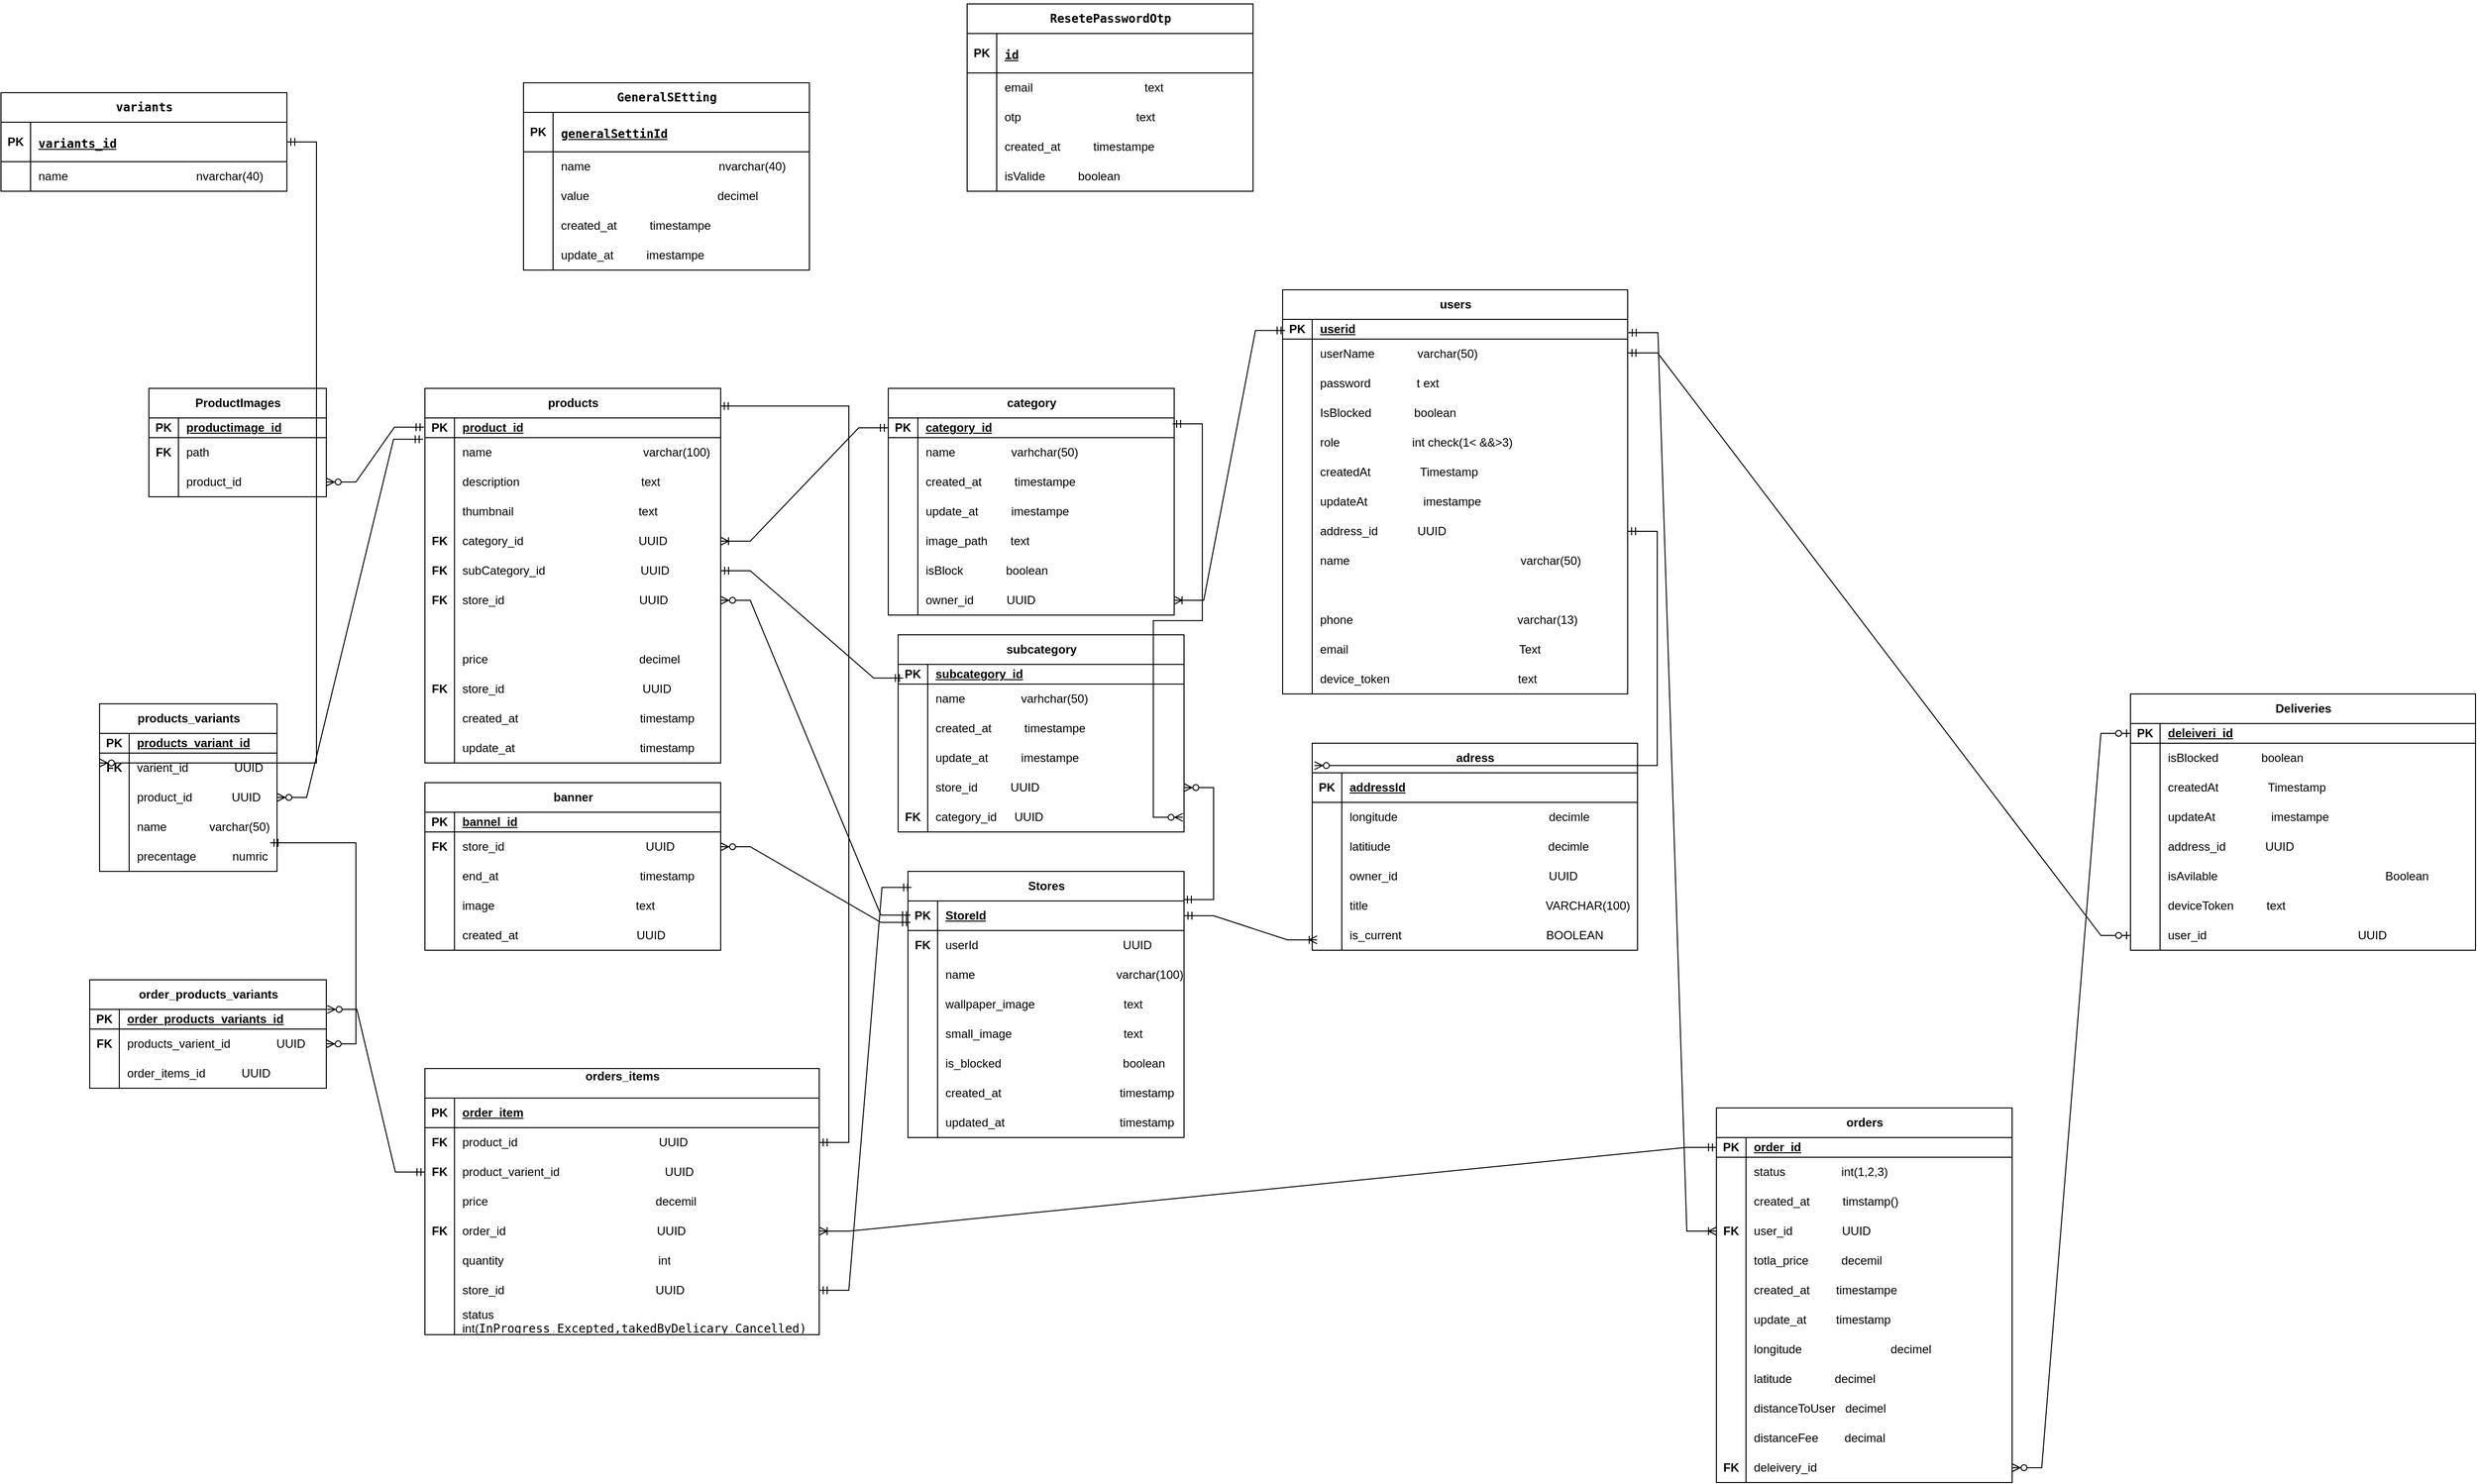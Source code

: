 <mxfile version="26.2.15">
  <diagram name="Page-1" id="lr6e11Mlna0rU3ihywL9">
    <mxGraphModel dx="544" dy="1749" grid="1" gridSize="10" guides="1" tooltips="1" connect="0" arrows="1" fold="1" page="1" pageScale="1" pageWidth="850" pageHeight="1100" background="#ffffff" math="0" shadow="0">
      <root>
        <mxCell id="0" />
        <mxCell id="1" parent="0" />
        <mxCell id="mmLFkmfMSxwVjESKhr1r-14" value="users" style="shape=table;startSize=30;container=1;collapsible=1;childLayout=tableLayout;fixedRows=1;rowLines=0;fontStyle=1;align=center;resizeLast=1;html=1;" parent="1" vertex="1">
          <mxGeometry x="1550" y="-400" width="350" height="410" as="geometry" />
        </mxCell>
        <mxCell id="mmLFkmfMSxwVjESKhr1r-15" value="" style="shape=tableRow;horizontal=0;startSize=0;swimlaneHead=0;swimlaneBody=0;fillColor=none;collapsible=0;dropTarget=0;points=[[0,0.5],[1,0.5]];portConstraint=eastwest;top=0;left=0;right=0;bottom=1;" parent="mmLFkmfMSxwVjESKhr1r-14" vertex="1">
          <mxGeometry y="30" width="350" height="20" as="geometry" />
        </mxCell>
        <mxCell id="mmLFkmfMSxwVjESKhr1r-16" value="PK" style="shape=partialRectangle;connectable=0;fillColor=none;top=0;left=0;bottom=0;right=0;fontStyle=1;overflow=hidden;whiteSpace=wrap;html=1;" parent="mmLFkmfMSxwVjESKhr1r-15" vertex="1">
          <mxGeometry width="30" height="20" as="geometry">
            <mxRectangle width="30" height="20" as="alternateBounds" />
          </mxGeometry>
        </mxCell>
        <mxCell id="mmLFkmfMSxwVjESKhr1r-17" value="userid" style="shape=partialRectangle;connectable=0;fillColor=none;top=0;left=0;bottom=0;right=0;align=left;spacingLeft=6;fontStyle=5;overflow=hidden;whiteSpace=wrap;html=1;" parent="mmLFkmfMSxwVjESKhr1r-15" vertex="1">
          <mxGeometry x="30" width="320" height="20" as="geometry">
            <mxRectangle width="320" height="20" as="alternateBounds" />
          </mxGeometry>
        </mxCell>
        <mxCell id="mmLFkmfMSxwVjESKhr1r-18" value="" style="shape=tableRow;horizontal=0;startSize=0;swimlaneHead=0;swimlaneBody=0;fillColor=none;collapsible=0;dropTarget=0;points=[[0,0.5],[1,0.5]];portConstraint=eastwest;top=0;left=0;right=0;bottom=0;" parent="mmLFkmfMSxwVjESKhr1r-14" vertex="1">
          <mxGeometry y="50" width="350" height="30" as="geometry" />
        </mxCell>
        <mxCell id="mmLFkmfMSxwVjESKhr1r-19" value="" style="shape=partialRectangle;connectable=0;fillColor=none;top=0;left=0;bottom=0;right=0;editable=1;overflow=hidden;whiteSpace=wrap;html=1;" parent="mmLFkmfMSxwVjESKhr1r-18" vertex="1">
          <mxGeometry width="30" height="30" as="geometry">
            <mxRectangle width="30" height="30" as="alternateBounds" />
          </mxGeometry>
        </mxCell>
        <mxCell id="mmLFkmfMSxwVjESKhr1r-20" value="userName&amp;nbsp; &amp;nbsp; &amp;nbsp; &amp;nbsp; &amp;nbsp; &amp;nbsp; &amp;nbsp;varchar(50)" style="shape=partialRectangle;connectable=0;fillColor=none;top=0;left=0;bottom=0;right=0;align=left;spacingLeft=6;overflow=hidden;whiteSpace=wrap;html=1;" parent="mmLFkmfMSxwVjESKhr1r-18" vertex="1">
          <mxGeometry x="30" width="320" height="30" as="geometry">
            <mxRectangle width="320" height="30" as="alternateBounds" />
          </mxGeometry>
        </mxCell>
        <mxCell id="mmLFkmfMSxwVjESKhr1r-21" value="" style="shape=tableRow;horizontal=0;startSize=0;swimlaneHead=0;swimlaneBody=0;fillColor=none;collapsible=0;dropTarget=0;points=[[0,0.5],[1,0.5]];portConstraint=eastwest;top=0;left=0;right=0;bottom=0;" parent="mmLFkmfMSxwVjESKhr1r-14" vertex="1">
          <mxGeometry y="80" width="350" height="30" as="geometry" />
        </mxCell>
        <mxCell id="mmLFkmfMSxwVjESKhr1r-22" value="" style="shape=partialRectangle;connectable=0;fillColor=none;top=0;left=0;bottom=0;right=0;editable=1;overflow=hidden;whiteSpace=wrap;html=1;" parent="mmLFkmfMSxwVjESKhr1r-21" vertex="1">
          <mxGeometry width="30" height="30" as="geometry">
            <mxRectangle width="30" height="30" as="alternateBounds" />
          </mxGeometry>
        </mxCell>
        <mxCell id="mmLFkmfMSxwVjESKhr1r-23" value="password&amp;nbsp; &amp;nbsp; &amp;nbsp; &amp;nbsp; &amp;nbsp; &amp;nbsp; &amp;nbsp; t ext" style="shape=partialRectangle;connectable=0;fillColor=none;top=0;left=0;bottom=0;right=0;align=left;spacingLeft=6;overflow=hidden;whiteSpace=wrap;html=1;" parent="mmLFkmfMSxwVjESKhr1r-21" vertex="1">
          <mxGeometry x="30" width="320" height="30" as="geometry">
            <mxRectangle width="320" height="30" as="alternateBounds" />
          </mxGeometry>
        </mxCell>
        <mxCell id="B4jfEM795jgeYrNgbJZ4-7" style="shape=tableRow;horizontal=0;startSize=0;swimlaneHead=0;swimlaneBody=0;fillColor=none;collapsible=0;dropTarget=0;points=[[0,0.5],[1,0.5]];portConstraint=eastwest;top=0;left=0;right=0;bottom=0;" parent="mmLFkmfMSxwVjESKhr1r-14" vertex="1">
          <mxGeometry y="110" width="350" height="30" as="geometry" />
        </mxCell>
        <mxCell id="B4jfEM795jgeYrNgbJZ4-8" style="shape=partialRectangle;connectable=0;fillColor=none;top=0;left=0;bottom=0;right=0;editable=1;overflow=hidden;whiteSpace=wrap;html=1;" parent="B4jfEM795jgeYrNgbJZ4-7" vertex="1">
          <mxGeometry width="30" height="30" as="geometry">
            <mxRectangle width="30" height="30" as="alternateBounds" />
          </mxGeometry>
        </mxCell>
        <mxCell id="B4jfEM795jgeYrNgbJZ4-9" value="IsBlocked&amp;nbsp; &amp;nbsp; &amp;nbsp; &amp;nbsp; &amp;nbsp; &amp;nbsp; &amp;nbsp;boolean" style="shape=partialRectangle;connectable=0;fillColor=none;top=0;left=0;bottom=0;right=0;align=left;spacingLeft=6;overflow=hidden;whiteSpace=wrap;html=1;" parent="B4jfEM795jgeYrNgbJZ4-7" vertex="1">
          <mxGeometry x="30" width="320" height="30" as="geometry">
            <mxRectangle width="320" height="30" as="alternateBounds" />
          </mxGeometry>
        </mxCell>
        <mxCell id="mmLFkmfMSxwVjESKhr1r-190" style="shape=tableRow;horizontal=0;startSize=0;swimlaneHead=0;swimlaneBody=0;fillColor=none;collapsible=0;dropTarget=0;points=[[0,0.5],[1,0.5]];portConstraint=eastwest;top=0;left=0;right=0;bottom=0;" parent="mmLFkmfMSxwVjESKhr1r-14" vertex="1">
          <mxGeometry y="140" width="350" height="30" as="geometry" />
        </mxCell>
        <mxCell id="mmLFkmfMSxwVjESKhr1r-191" style="shape=partialRectangle;connectable=0;fillColor=none;top=0;left=0;bottom=0;right=0;editable=1;overflow=hidden;whiteSpace=wrap;html=1;" parent="mmLFkmfMSxwVjESKhr1r-190" vertex="1">
          <mxGeometry width="30" height="30" as="geometry">
            <mxRectangle width="30" height="30" as="alternateBounds" />
          </mxGeometry>
        </mxCell>
        <mxCell id="mmLFkmfMSxwVjESKhr1r-192" value="role&amp;nbsp; &amp;nbsp; &amp;nbsp; &amp;nbsp; &amp;nbsp; &amp;nbsp; &amp;nbsp; &amp;nbsp; &amp;nbsp; &amp;nbsp; &amp;nbsp; int check(1&amp;lt; &amp;amp;&amp;amp;&amp;gt;3)" style="shape=partialRectangle;connectable=0;fillColor=none;top=0;left=0;bottom=0;right=0;align=left;spacingLeft=6;overflow=hidden;whiteSpace=wrap;html=1;" parent="mmLFkmfMSxwVjESKhr1r-190" vertex="1">
          <mxGeometry x="30" width="320" height="30" as="geometry">
            <mxRectangle width="320" height="30" as="alternateBounds" />
          </mxGeometry>
        </mxCell>
        <mxCell id="mmLFkmfMSxwVjESKhr1r-24" value="" style="shape=tableRow;horizontal=0;startSize=0;swimlaneHead=0;swimlaneBody=0;fillColor=none;collapsible=0;dropTarget=0;points=[[0,0.5],[1,0.5]];portConstraint=eastwest;top=0;left=0;right=0;bottom=0;" parent="mmLFkmfMSxwVjESKhr1r-14" vertex="1">
          <mxGeometry y="170" width="350" height="30" as="geometry" />
        </mxCell>
        <mxCell id="mmLFkmfMSxwVjESKhr1r-25" value="" style="shape=partialRectangle;connectable=0;fillColor=none;top=0;left=0;bottom=0;right=0;editable=1;overflow=hidden;whiteSpace=wrap;html=1;" parent="mmLFkmfMSxwVjESKhr1r-24" vertex="1">
          <mxGeometry width="30" height="30" as="geometry">
            <mxRectangle width="30" height="30" as="alternateBounds" />
          </mxGeometry>
        </mxCell>
        <mxCell id="mmLFkmfMSxwVjESKhr1r-26" value="createdAt&amp;nbsp; &amp;nbsp; &amp;nbsp; &amp;nbsp; &amp;nbsp; &amp;nbsp; &amp;nbsp; &amp;nbsp;Timestamp" style="shape=partialRectangle;connectable=0;fillColor=none;top=0;left=0;bottom=0;right=0;align=left;spacingLeft=6;overflow=hidden;whiteSpace=wrap;html=1;" parent="mmLFkmfMSxwVjESKhr1r-24" vertex="1">
          <mxGeometry x="30" width="320" height="30" as="geometry">
            <mxRectangle width="320" height="30" as="alternateBounds" />
          </mxGeometry>
        </mxCell>
        <mxCell id="mmLFkmfMSxwVjESKhr1r-187" style="shape=tableRow;horizontal=0;startSize=0;swimlaneHead=0;swimlaneBody=0;fillColor=none;collapsible=0;dropTarget=0;points=[[0,0.5],[1,0.5]];portConstraint=eastwest;top=0;left=0;right=0;bottom=0;" parent="mmLFkmfMSxwVjESKhr1r-14" vertex="1">
          <mxGeometry y="200" width="350" height="30" as="geometry" />
        </mxCell>
        <mxCell id="mmLFkmfMSxwVjESKhr1r-188" style="shape=partialRectangle;connectable=0;fillColor=none;top=0;left=0;bottom=0;right=0;editable=1;overflow=hidden;whiteSpace=wrap;html=1;" parent="mmLFkmfMSxwVjESKhr1r-187" vertex="1">
          <mxGeometry width="30" height="30" as="geometry">
            <mxRectangle width="30" height="30" as="alternateBounds" />
          </mxGeometry>
        </mxCell>
        <mxCell id="mmLFkmfMSxwVjESKhr1r-189" value="updateAt&amp;nbsp; &amp;nbsp; &amp;nbsp; &amp;nbsp; &amp;nbsp; &amp;nbsp; &amp;nbsp; &amp;nbsp; &amp;nbsp;imestampe" style="shape=partialRectangle;connectable=0;fillColor=none;top=0;left=0;bottom=0;right=0;align=left;spacingLeft=6;overflow=hidden;whiteSpace=wrap;html=1;" parent="mmLFkmfMSxwVjESKhr1r-187" vertex="1">
          <mxGeometry x="30" width="320" height="30" as="geometry">
            <mxRectangle width="320" height="30" as="alternateBounds" />
          </mxGeometry>
        </mxCell>
        <mxCell id="cxsu0c9LHCt__AcTsjp1-15" style="shape=tableRow;horizontal=0;startSize=0;swimlaneHead=0;swimlaneBody=0;fillColor=none;collapsible=0;dropTarget=0;points=[[0,0.5],[1,0.5]];portConstraint=eastwest;top=0;left=0;right=0;bottom=0;" parent="mmLFkmfMSxwVjESKhr1r-14" vertex="1">
          <mxGeometry y="230" width="350" height="30" as="geometry" />
        </mxCell>
        <mxCell id="cxsu0c9LHCt__AcTsjp1-16" style="shape=partialRectangle;connectable=0;fillColor=none;top=0;left=0;bottom=0;right=0;editable=1;overflow=hidden;whiteSpace=wrap;html=1;" parent="cxsu0c9LHCt__AcTsjp1-15" vertex="1">
          <mxGeometry width="30" height="30" as="geometry">
            <mxRectangle width="30" height="30" as="alternateBounds" />
          </mxGeometry>
        </mxCell>
        <mxCell id="cxsu0c9LHCt__AcTsjp1-17" value="address_id&amp;nbsp; &amp;nbsp; &amp;nbsp; &amp;nbsp; &amp;nbsp; &amp;nbsp; UUID" style="shape=partialRectangle;connectable=0;fillColor=none;top=0;left=0;bottom=0;right=0;align=left;spacingLeft=6;overflow=hidden;whiteSpace=wrap;html=1;" parent="cxsu0c9LHCt__AcTsjp1-15" vertex="1">
          <mxGeometry x="30" width="320" height="30" as="geometry">
            <mxRectangle width="320" height="30" as="alternateBounds" />
          </mxGeometry>
        </mxCell>
        <mxCell id="mmLFkmfMSxwVjESKhr1r-5" value="" style="shape=tableRow;horizontal=0;startSize=0;swimlaneHead=0;swimlaneBody=0;fillColor=none;collapsible=0;dropTarget=0;points=[[0,0.5],[1,0.5]];portConstraint=eastwest;top=0;left=0;right=0;bottom=0;" parent="mmLFkmfMSxwVjESKhr1r-14" vertex="1">
          <mxGeometry y="260" width="350" height="30" as="geometry" />
        </mxCell>
        <mxCell id="mmLFkmfMSxwVjESKhr1r-6" value="" style="shape=partialRectangle;connectable=0;fillColor=none;top=0;left=0;bottom=0;right=0;editable=1;overflow=hidden;whiteSpace=wrap;html=1;" parent="mmLFkmfMSxwVjESKhr1r-5" vertex="1">
          <mxGeometry width="30" height="30" as="geometry">
            <mxRectangle width="30" height="30" as="alternateBounds" />
          </mxGeometry>
        </mxCell>
        <mxCell id="mmLFkmfMSxwVjESKhr1r-7" value="name&lt;span style=&quot;white-space: pre;&quot;&gt;&#x9;&lt;/span&gt;&amp;nbsp; &amp;nbsp; &amp;nbsp; &amp;nbsp; &amp;nbsp; &amp;nbsp; &amp;nbsp; &amp;nbsp; &amp;nbsp; &amp;nbsp; &amp;nbsp; &amp;nbsp; &amp;nbsp; &amp;nbsp; &amp;nbsp; &amp;nbsp; &amp;nbsp; &amp;nbsp; &amp;nbsp; &amp;nbsp; &amp;nbsp; &amp;nbsp; &amp;nbsp;varchar(50)" style="shape=partialRectangle;connectable=0;fillColor=none;top=0;left=0;bottom=0;right=0;align=left;spacingLeft=6;overflow=hidden;whiteSpace=wrap;html=1;" parent="mmLFkmfMSxwVjESKhr1r-5" vertex="1">
          <mxGeometry x="30" width="320" height="30" as="geometry">
            <mxRectangle width="320" height="30" as="alternateBounds" />
          </mxGeometry>
        </mxCell>
        <mxCell id="JHei3BWWZGIo6gLW2uc1-17" style="shape=tableRow;horizontal=0;startSize=0;swimlaneHead=0;swimlaneBody=0;fillColor=none;collapsible=0;dropTarget=0;points=[[0,0.5],[1,0.5]];portConstraint=eastwest;top=0;left=0;right=0;bottom=0;" vertex="1" parent="mmLFkmfMSxwVjESKhr1r-14">
          <mxGeometry y="290" width="350" height="30" as="geometry" />
        </mxCell>
        <mxCell id="JHei3BWWZGIo6gLW2uc1-18" style="shape=partialRectangle;connectable=0;fillColor=none;top=0;left=0;bottom=0;right=0;editable=1;overflow=hidden;whiteSpace=wrap;html=1;" vertex="1" parent="JHei3BWWZGIo6gLW2uc1-17">
          <mxGeometry width="30" height="30" as="geometry">
            <mxRectangle width="30" height="30" as="alternateBounds" />
          </mxGeometry>
        </mxCell>
        <mxCell id="JHei3BWWZGIo6gLW2uc1-19" style="shape=partialRectangle;connectable=0;fillColor=none;top=0;left=0;bottom=0;right=0;align=left;spacingLeft=6;overflow=hidden;whiteSpace=wrap;html=1;" vertex="1" parent="JHei3BWWZGIo6gLW2uc1-17">
          <mxGeometry x="30" width="320" height="30" as="geometry">
            <mxRectangle width="320" height="30" as="alternateBounds" />
          </mxGeometry>
        </mxCell>
        <mxCell id="mmLFkmfMSxwVjESKhr1r-8" value="" style="shape=tableRow;horizontal=0;startSize=0;swimlaneHead=0;swimlaneBody=0;fillColor=none;collapsible=0;dropTarget=0;points=[[0,0.5],[1,0.5]];portConstraint=eastwest;top=0;left=0;right=0;bottom=0;" parent="mmLFkmfMSxwVjESKhr1r-14" vertex="1">
          <mxGeometry y="320" width="350" height="30" as="geometry" />
        </mxCell>
        <mxCell id="mmLFkmfMSxwVjESKhr1r-9" value="" style="shape=partialRectangle;connectable=0;fillColor=none;top=0;left=0;bottom=0;right=0;editable=1;overflow=hidden;whiteSpace=wrap;html=1;" parent="mmLFkmfMSxwVjESKhr1r-8" vertex="1">
          <mxGeometry width="30" height="30" as="geometry">
            <mxRectangle width="30" height="30" as="alternateBounds" />
          </mxGeometry>
        </mxCell>
        <mxCell id="mmLFkmfMSxwVjESKhr1r-10" value="phone&amp;nbsp; &amp;nbsp; &amp;nbsp; &amp;nbsp; &amp;nbsp; &amp;nbsp; &amp;nbsp; &amp;nbsp; &amp;nbsp; &amp;nbsp; &amp;nbsp; &amp;nbsp; &amp;nbsp; &amp;nbsp; &amp;nbsp; &amp;nbsp; &amp;nbsp; &amp;nbsp; &amp;nbsp; &amp;nbsp; &amp;nbsp; &amp;nbsp; &amp;nbsp; &amp;nbsp; &amp;nbsp; varchar(13)" style="shape=partialRectangle;connectable=0;fillColor=none;top=0;left=0;bottom=0;right=0;align=left;spacingLeft=6;overflow=hidden;whiteSpace=wrap;html=1;" parent="mmLFkmfMSxwVjESKhr1r-8" vertex="1">
          <mxGeometry x="30" width="320" height="30" as="geometry">
            <mxRectangle width="320" height="30" as="alternateBounds" />
          </mxGeometry>
        </mxCell>
        <mxCell id="mmLFkmfMSxwVjESKhr1r-118" style="shape=tableRow;horizontal=0;startSize=0;swimlaneHead=0;swimlaneBody=0;fillColor=none;collapsible=0;dropTarget=0;points=[[0,0.5],[1,0.5]];portConstraint=eastwest;top=0;left=0;right=0;bottom=0;" parent="mmLFkmfMSxwVjESKhr1r-14" vertex="1">
          <mxGeometry y="350" width="350" height="30" as="geometry" />
        </mxCell>
        <mxCell id="mmLFkmfMSxwVjESKhr1r-119" style="shape=partialRectangle;connectable=0;fillColor=none;top=0;left=0;bottom=0;right=0;editable=1;overflow=hidden;whiteSpace=wrap;html=1;" parent="mmLFkmfMSxwVjESKhr1r-118" vertex="1">
          <mxGeometry width="30" height="30" as="geometry">
            <mxRectangle width="30" height="30" as="alternateBounds" />
          </mxGeometry>
        </mxCell>
        <mxCell id="mmLFkmfMSxwVjESKhr1r-120" value="email&amp;nbsp; &amp;nbsp; &amp;nbsp; &amp;nbsp; &amp;nbsp; &amp;nbsp; &amp;nbsp; &amp;nbsp; &amp;nbsp; &amp;nbsp; &amp;nbsp; &amp;nbsp; &amp;nbsp; &amp;nbsp; &amp;nbsp; &amp;nbsp; &amp;nbsp; &amp;nbsp; &amp;nbsp; &amp;nbsp; &amp;nbsp; &amp;nbsp; &amp;nbsp; &amp;nbsp; &amp;nbsp; &amp;nbsp; Text" style="shape=partialRectangle;connectable=0;fillColor=none;top=0;left=0;bottom=0;right=0;align=left;spacingLeft=6;overflow=hidden;whiteSpace=wrap;html=1;" parent="mmLFkmfMSxwVjESKhr1r-118" vertex="1">
          <mxGeometry x="30" width="320" height="30" as="geometry">
            <mxRectangle width="320" height="30" as="alternateBounds" />
          </mxGeometry>
        </mxCell>
        <mxCell id="dSscGWWq9KfcerTYR7ly-71" style="shape=tableRow;horizontal=0;startSize=0;swimlaneHead=0;swimlaneBody=0;fillColor=none;collapsible=0;dropTarget=0;points=[[0,0.5],[1,0.5]];portConstraint=eastwest;top=0;left=0;right=0;bottom=0;" parent="mmLFkmfMSxwVjESKhr1r-14" vertex="1">
          <mxGeometry y="380" width="350" height="30" as="geometry" />
        </mxCell>
        <mxCell id="dSscGWWq9KfcerTYR7ly-72" style="shape=partialRectangle;connectable=0;fillColor=none;top=0;left=0;bottom=0;right=0;editable=1;overflow=hidden;whiteSpace=wrap;html=1;" parent="dSscGWWq9KfcerTYR7ly-71" vertex="1">
          <mxGeometry width="30" height="30" as="geometry">
            <mxRectangle width="30" height="30" as="alternateBounds" />
          </mxGeometry>
        </mxCell>
        <mxCell id="dSscGWWq9KfcerTYR7ly-73" value="device_token&amp;nbsp; &amp;nbsp; &amp;nbsp; &amp;nbsp; &amp;nbsp; &amp;nbsp; &amp;nbsp; &amp;nbsp; &amp;nbsp; &amp;nbsp; &amp;nbsp; &amp;nbsp; &amp;nbsp; &amp;nbsp; &amp;nbsp; &amp;nbsp; &amp;nbsp; &amp;nbsp; &amp;nbsp; &amp;nbsp;text" style="shape=partialRectangle;connectable=0;fillColor=none;top=0;left=0;bottom=0;right=0;align=left;spacingLeft=6;overflow=hidden;whiteSpace=wrap;html=1;" parent="dSscGWWq9KfcerTYR7ly-71" vertex="1">
          <mxGeometry x="30" width="320" height="30" as="geometry">
            <mxRectangle width="320" height="30" as="alternateBounds" />
          </mxGeometry>
        </mxCell>
        <mxCell id="mmLFkmfMSxwVjESKhr1r-27" value="products" style="shape=table;startSize=30;container=1;collapsible=1;childLayout=tableLayout;fixedRows=1;rowLines=0;fontStyle=1;align=center;resizeLast=1;html=1;" parent="1" vertex="1">
          <mxGeometry x="680" y="-300" width="300" height="380" as="geometry" />
        </mxCell>
        <mxCell id="mmLFkmfMSxwVjESKhr1r-28" value="" style="shape=tableRow;horizontal=0;startSize=0;swimlaneHead=0;swimlaneBody=0;fillColor=none;collapsible=0;dropTarget=0;points=[[0,0.5],[1,0.5]];portConstraint=eastwest;top=0;left=0;right=0;bottom=1;" parent="mmLFkmfMSxwVjESKhr1r-27" vertex="1">
          <mxGeometry y="30" width="300" height="20" as="geometry" />
        </mxCell>
        <mxCell id="mmLFkmfMSxwVjESKhr1r-29" value="PK" style="shape=partialRectangle;connectable=0;fillColor=none;top=0;left=0;bottom=0;right=0;fontStyle=1;overflow=hidden;whiteSpace=wrap;html=1;" parent="mmLFkmfMSxwVjESKhr1r-28" vertex="1">
          <mxGeometry width="30" height="20" as="geometry">
            <mxRectangle width="30" height="20" as="alternateBounds" />
          </mxGeometry>
        </mxCell>
        <mxCell id="mmLFkmfMSxwVjESKhr1r-30" value="product_id" style="shape=partialRectangle;connectable=0;fillColor=none;top=0;left=0;bottom=0;right=0;align=left;spacingLeft=6;fontStyle=5;overflow=hidden;whiteSpace=wrap;html=1;" parent="mmLFkmfMSxwVjESKhr1r-28" vertex="1">
          <mxGeometry x="30" width="270" height="20" as="geometry">
            <mxRectangle width="270" height="20" as="alternateBounds" />
          </mxGeometry>
        </mxCell>
        <mxCell id="mmLFkmfMSxwVjESKhr1r-31" value="" style="shape=tableRow;horizontal=0;startSize=0;swimlaneHead=0;swimlaneBody=0;fillColor=none;collapsible=0;dropTarget=0;points=[[0,0.5],[1,0.5]];portConstraint=eastwest;top=0;left=0;right=0;bottom=0;" parent="mmLFkmfMSxwVjESKhr1r-27" vertex="1">
          <mxGeometry y="50" width="300" height="30" as="geometry" />
        </mxCell>
        <mxCell id="mmLFkmfMSxwVjESKhr1r-32" value="" style="shape=partialRectangle;connectable=0;fillColor=none;top=0;left=0;bottom=0;right=0;editable=1;overflow=hidden;whiteSpace=wrap;html=1;" parent="mmLFkmfMSxwVjESKhr1r-31" vertex="1">
          <mxGeometry width="30" height="30" as="geometry">
            <mxRectangle width="30" height="30" as="alternateBounds" />
          </mxGeometry>
        </mxCell>
        <mxCell id="mmLFkmfMSxwVjESKhr1r-33" value="name&amp;nbsp; &amp;nbsp; &amp;nbsp; &amp;nbsp; &amp;nbsp; &amp;nbsp; &amp;nbsp; &amp;nbsp; &amp;nbsp; &amp;nbsp; &amp;nbsp; &amp;nbsp; &amp;nbsp; &amp;nbsp; &amp;nbsp; &amp;nbsp; &amp;nbsp; &amp;nbsp; &amp;nbsp; &amp;nbsp; &amp;nbsp; &amp;nbsp; &amp;nbsp; varchar(100)" style="shape=partialRectangle;connectable=0;fillColor=none;top=0;left=0;bottom=0;right=0;align=left;spacingLeft=6;overflow=hidden;whiteSpace=wrap;html=1;" parent="mmLFkmfMSxwVjESKhr1r-31" vertex="1">
          <mxGeometry x="30" width="270" height="30" as="geometry">
            <mxRectangle width="270" height="30" as="alternateBounds" />
          </mxGeometry>
        </mxCell>
        <mxCell id="mmLFkmfMSxwVjESKhr1r-34" value="" style="shape=tableRow;horizontal=0;startSize=0;swimlaneHead=0;swimlaneBody=0;fillColor=none;collapsible=0;dropTarget=0;points=[[0,0.5],[1,0.5]];portConstraint=eastwest;top=0;left=0;right=0;bottom=0;" parent="mmLFkmfMSxwVjESKhr1r-27" vertex="1">
          <mxGeometry y="80" width="300" height="30" as="geometry" />
        </mxCell>
        <mxCell id="mmLFkmfMSxwVjESKhr1r-35" value="" style="shape=partialRectangle;connectable=0;fillColor=none;top=0;left=0;bottom=0;right=0;editable=1;overflow=hidden;whiteSpace=wrap;html=1;" parent="mmLFkmfMSxwVjESKhr1r-34" vertex="1">
          <mxGeometry width="30" height="30" as="geometry">
            <mxRectangle width="30" height="30" as="alternateBounds" />
          </mxGeometry>
        </mxCell>
        <mxCell id="mmLFkmfMSxwVjESKhr1r-36" value="description&amp;nbsp; &amp;nbsp; &amp;nbsp; &amp;nbsp; &amp;nbsp; &amp;nbsp; &amp;nbsp; &amp;nbsp; &amp;nbsp; &amp;nbsp; &amp;nbsp; &amp;nbsp; &amp;nbsp; &amp;nbsp; &amp;nbsp; &amp;nbsp; &amp;nbsp; &amp;nbsp; &amp;nbsp;text" style="shape=partialRectangle;connectable=0;fillColor=none;top=0;left=0;bottom=0;right=0;align=left;spacingLeft=6;overflow=hidden;whiteSpace=wrap;html=1;" parent="mmLFkmfMSxwVjESKhr1r-34" vertex="1">
          <mxGeometry x="30" width="270" height="30" as="geometry">
            <mxRectangle width="270" height="30" as="alternateBounds" />
          </mxGeometry>
        </mxCell>
        <mxCell id="mmLFkmfMSxwVjESKhr1r-37" value="" style="shape=tableRow;horizontal=0;startSize=0;swimlaneHead=0;swimlaneBody=0;fillColor=none;collapsible=0;dropTarget=0;points=[[0,0.5],[1,0.5]];portConstraint=eastwest;top=0;left=0;right=0;bottom=0;" parent="mmLFkmfMSxwVjESKhr1r-27" vertex="1">
          <mxGeometry y="110" width="300" height="30" as="geometry" />
        </mxCell>
        <mxCell id="mmLFkmfMSxwVjESKhr1r-38" value="" style="shape=partialRectangle;connectable=0;fillColor=none;top=0;left=0;bottom=0;right=0;editable=1;overflow=hidden;whiteSpace=wrap;html=1;" parent="mmLFkmfMSxwVjESKhr1r-37" vertex="1">
          <mxGeometry width="30" height="30" as="geometry">
            <mxRectangle width="30" height="30" as="alternateBounds" />
          </mxGeometry>
        </mxCell>
        <mxCell id="mmLFkmfMSxwVjESKhr1r-39" value="thumbnail&amp;nbsp; &amp;nbsp; &amp;nbsp; &amp;nbsp; &amp;nbsp; &amp;nbsp; &amp;nbsp; &amp;nbsp; &amp;nbsp; &amp;nbsp; &amp;nbsp; &amp;nbsp; &amp;nbsp; &amp;nbsp; &amp;nbsp; &amp;nbsp; &amp;nbsp; &amp;nbsp; &amp;nbsp; text" style="shape=partialRectangle;connectable=0;fillColor=none;top=0;left=0;bottom=0;right=0;align=left;spacingLeft=6;overflow=hidden;whiteSpace=wrap;html=1;" parent="mmLFkmfMSxwVjESKhr1r-37" vertex="1">
          <mxGeometry x="30" width="270" height="30" as="geometry">
            <mxRectangle width="270" height="30" as="alternateBounds" />
          </mxGeometry>
        </mxCell>
        <mxCell id="mmLFkmfMSxwVjESKhr1r-121" style="shape=tableRow;horizontal=0;startSize=0;swimlaneHead=0;swimlaneBody=0;fillColor=none;collapsible=0;dropTarget=0;points=[[0,0.5],[1,0.5]];portConstraint=eastwest;top=0;left=0;right=0;bottom=0;" parent="mmLFkmfMSxwVjESKhr1r-27" vertex="1">
          <mxGeometry y="140" width="300" height="30" as="geometry" />
        </mxCell>
        <mxCell id="mmLFkmfMSxwVjESKhr1r-122" value="&lt;b&gt;FK&lt;/b&gt;" style="shape=partialRectangle;connectable=0;fillColor=none;top=0;left=0;bottom=0;right=0;editable=1;overflow=hidden;whiteSpace=wrap;html=1;" parent="mmLFkmfMSxwVjESKhr1r-121" vertex="1">
          <mxGeometry width="30" height="30" as="geometry">
            <mxRectangle width="30" height="30" as="alternateBounds" />
          </mxGeometry>
        </mxCell>
        <mxCell id="mmLFkmfMSxwVjESKhr1r-123" value="category_id&amp;nbsp; &amp;nbsp; &amp;nbsp; &amp;nbsp; &amp;nbsp; &amp;nbsp; &amp;nbsp; &amp;nbsp; &amp;nbsp; &amp;nbsp; &amp;nbsp; &amp;nbsp; &amp;nbsp; &amp;nbsp; &amp;nbsp; &amp;nbsp; &amp;nbsp; &amp;nbsp;UUID" style="shape=partialRectangle;connectable=0;fillColor=none;top=0;left=0;bottom=0;right=0;align=left;spacingLeft=6;overflow=hidden;whiteSpace=wrap;html=1;" parent="mmLFkmfMSxwVjESKhr1r-121" vertex="1">
          <mxGeometry x="30" width="270" height="30" as="geometry">
            <mxRectangle width="270" height="30" as="alternateBounds" />
          </mxGeometry>
        </mxCell>
        <mxCell id="8zW4g4S_PteTGWaRtZ9B-61" style="shape=tableRow;horizontal=0;startSize=0;swimlaneHead=0;swimlaneBody=0;fillColor=none;collapsible=0;dropTarget=0;points=[[0,0.5],[1,0.5]];portConstraint=eastwest;top=0;left=0;right=0;bottom=0;" parent="mmLFkmfMSxwVjESKhr1r-27" vertex="1">
          <mxGeometry y="170" width="300" height="30" as="geometry" />
        </mxCell>
        <mxCell id="8zW4g4S_PteTGWaRtZ9B-62" value="&lt;b&gt;FK&lt;/b&gt;" style="shape=partialRectangle;connectable=0;fillColor=none;top=0;left=0;bottom=0;right=0;editable=1;overflow=hidden;whiteSpace=wrap;html=1;" parent="8zW4g4S_PteTGWaRtZ9B-61" vertex="1">
          <mxGeometry width="30" height="30" as="geometry">
            <mxRectangle width="30" height="30" as="alternateBounds" />
          </mxGeometry>
        </mxCell>
        <mxCell id="8zW4g4S_PteTGWaRtZ9B-63" value="subCategory_id&amp;nbsp; &amp;nbsp; &amp;nbsp; &amp;nbsp; &amp;nbsp; &amp;nbsp; &amp;nbsp; &amp;nbsp; &amp;nbsp; &amp;nbsp; &amp;nbsp; &amp;nbsp; &amp;nbsp; &amp;nbsp; &amp;nbsp;UUID" style="shape=partialRectangle;connectable=0;fillColor=none;top=0;left=0;bottom=0;right=0;align=left;spacingLeft=6;overflow=hidden;whiteSpace=wrap;html=1;" parent="8zW4g4S_PteTGWaRtZ9B-61" vertex="1">
          <mxGeometry x="30" width="270" height="30" as="geometry">
            <mxRectangle width="270" height="30" as="alternateBounds" />
          </mxGeometry>
        </mxCell>
        <mxCell id="8zW4g4S_PteTGWaRtZ9B-69" style="shape=tableRow;horizontal=0;startSize=0;swimlaneHead=0;swimlaneBody=0;fillColor=none;collapsible=0;dropTarget=0;points=[[0,0.5],[1,0.5]];portConstraint=eastwest;top=0;left=0;right=0;bottom=0;" parent="mmLFkmfMSxwVjESKhr1r-27" vertex="1">
          <mxGeometry y="200" width="300" height="30" as="geometry" />
        </mxCell>
        <mxCell id="8zW4g4S_PteTGWaRtZ9B-70" value="&lt;b&gt;FK&lt;/b&gt;" style="shape=partialRectangle;connectable=0;fillColor=none;top=0;left=0;bottom=0;right=0;editable=1;overflow=hidden;whiteSpace=wrap;html=1;" parent="8zW4g4S_PteTGWaRtZ9B-69" vertex="1">
          <mxGeometry width="30" height="30" as="geometry">
            <mxRectangle width="30" height="30" as="alternateBounds" />
          </mxGeometry>
        </mxCell>
        <mxCell id="8zW4g4S_PteTGWaRtZ9B-71" value="store_id&amp;nbsp; &amp;nbsp; &amp;nbsp; &amp;nbsp; &amp;nbsp; &amp;nbsp; &amp;nbsp; &amp;nbsp; &amp;nbsp; &amp;nbsp; &amp;nbsp; &amp;nbsp; &amp;nbsp; &amp;nbsp; &amp;nbsp; &amp;nbsp; &amp;nbsp; &amp;nbsp; &amp;nbsp; &amp;nbsp; &amp;nbsp;UUID" style="shape=partialRectangle;connectable=0;fillColor=none;top=0;left=0;bottom=0;right=0;align=left;spacingLeft=6;overflow=hidden;whiteSpace=wrap;html=1;" parent="8zW4g4S_PteTGWaRtZ9B-69" vertex="1">
          <mxGeometry x="30" width="270" height="30" as="geometry">
            <mxRectangle width="270" height="30" as="alternateBounds" />
          </mxGeometry>
        </mxCell>
        <mxCell id="bbMWfkPpJsv45gHOUZGP-35" style="shape=tableRow;horizontal=0;startSize=0;swimlaneHead=0;swimlaneBody=0;fillColor=none;collapsible=0;dropTarget=0;points=[[0,0.5],[1,0.5]];portConstraint=eastwest;top=0;left=0;right=0;bottom=0;" parent="mmLFkmfMSxwVjESKhr1r-27" vertex="1">
          <mxGeometry y="230" width="300" height="30" as="geometry" />
        </mxCell>
        <mxCell id="bbMWfkPpJsv45gHOUZGP-36" style="shape=partialRectangle;connectable=0;fillColor=none;top=0;left=0;bottom=0;right=0;editable=1;overflow=hidden;whiteSpace=wrap;html=1;" parent="bbMWfkPpJsv45gHOUZGP-35" vertex="1">
          <mxGeometry width="30" height="30" as="geometry">
            <mxRectangle width="30" height="30" as="alternateBounds" />
          </mxGeometry>
        </mxCell>
        <mxCell id="bbMWfkPpJsv45gHOUZGP-37" style="shape=partialRectangle;connectable=0;fillColor=none;top=0;left=0;bottom=0;right=0;align=left;spacingLeft=6;overflow=hidden;whiteSpace=wrap;html=1;" parent="bbMWfkPpJsv45gHOUZGP-35" vertex="1">
          <mxGeometry x="30" width="270" height="30" as="geometry">
            <mxRectangle width="270" height="30" as="alternateBounds" />
          </mxGeometry>
        </mxCell>
        <mxCell id="mmLFkmfMSxwVjESKhr1r-124" style="shape=tableRow;horizontal=0;startSize=0;swimlaneHead=0;swimlaneBody=0;fillColor=none;collapsible=0;dropTarget=0;points=[[0,0.5],[1,0.5]];portConstraint=eastwest;top=0;left=0;right=0;bottom=0;" parent="mmLFkmfMSxwVjESKhr1r-27" vertex="1">
          <mxGeometry y="260" width="300" height="30" as="geometry" />
        </mxCell>
        <mxCell id="mmLFkmfMSxwVjESKhr1r-125" style="shape=partialRectangle;connectable=0;fillColor=none;top=0;left=0;bottom=0;right=0;editable=1;overflow=hidden;whiteSpace=wrap;html=1;" parent="mmLFkmfMSxwVjESKhr1r-124" vertex="1">
          <mxGeometry width="30" height="30" as="geometry">
            <mxRectangle width="30" height="30" as="alternateBounds" />
          </mxGeometry>
        </mxCell>
        <mxCell id="mmLFkmfMSxwVjESKhr1r-126" value="price&amp;nbsp; &amp;nbsp; &amp;nbsp; &amp;nbsp; &amp;nbsp; &amp;nbsp; &amp;nbsp; &amp;nbsp; &amp;nbsp; &amp;nbsp; &amp;nbsp; &amp;nbsp; &amp;nbsp; &amp;nbsp; &amp;nbsp; &amp;nbsp; &amp;nbsp; &amp;nbsp; &amp;nbsp; &amp;nbsp; &amp;nbsp; &amp;nbsp; &amp;nbsp; decimel" style="shape=partialRectangle;connectable=0;fillColor=none;top=0;left=0;bottom=0;right=0;align=left;spacingLeft=6;overflow=hidden;whiteSpace=wrap;html=1;" parent="mmLFkmfMSxwVjESKhr1r-124" vertex="1">
          <mxGeometry x="30" width="270" height="30" as="geometry">
            <mxRectangle width="270" height="30" as="alternateBounds" />
          </mxGeometry>
        </mxCell>
        <mxCell id="mmLFkmfMSxwVjESKhr1r-133" style="shape=tableRow;horizontal=0;startSize=0;swimlaneHead=0;swimlaneBody=0;fillColor=none;collapsible=0;dropTarget=0;points=[[0,0.5],[1,0.5]];portConstraint=eastwest;top=0;left=0;right=0;bottom=0;" parent="mmLFkmfMSxwVjESKhr1r-27" vertex="1">
          <mxGeometry y="290" width="300" height="30" as="geometry" />
        </mxCell>
        <mxCell id="mmLFkmfMSxwVjESKhr1r-134" value="&lt;b&gt;FK&lt;/b&gt;" style="shape=partialRectangle;connectable=0;fillColor=none;top=0;left=0;bottom=0;right=0;editable=1;overflow=hidden;whiteSpace=wrap;html=1;" parent="mmLFkmfMSxwVjESKhr1r-133" vertex="1">
          <mxGeometry width="30" height="30" as="geometry">
            <mxRectangle width="30" height="30" as="alternateBounds" />
          </mxGeometry>
        </mxCell>
        <mxCell id="mmLFkmfMSxwVjESKhr1r-135" value="store_id&amp;nbsp; &amp;nbsp; &amp;nbsp; &amp;nbsp; &amp;nbsp; &amp;nbsp; &amp;nbsp; &amp;nbsp; &amp;nbsp; &amp;nbsp; &amp;nbsp; &amp;nbsp; &amp;nbsp; &amp;nbsp; &amp;nbsp; &amp;nbsp; &amp;nbsp; &amp;nbsp; &amp;nbsp; &amp;nbsp; &amp;nbsp; UUID&amp;nbsp;" style="shape=partialRectangle;connectable=0;fillColor=none;top=0;left=0;bottom=0;right=0;align=left;spacingLeft=6;overflow=hidden;whiteSpace=wrap;html=1;" parent="mmLFkmfMSxwVjESKhr1r-133" vertex="1">
          <mxGeometry x="30" width="270" height="30" as="geometry">
            <mxRectangle width="270" height="30" as="alternateBounds" />
          </mxGeometry>
        </mxCell>
        <mxCell id="mmLFkmfMSxwVjESKhr1r-127" style="shape=tableRow;horizontal=0;startSize=0;swimlaneHead=0;swimlaneBody=0;fillColor=none;collapsible=0;dropTarget=0;points=[[0,0.5],[1,0.5]];portConstraint=eastwest;top=0;left=0;right=0;bottom=0;" parent="mmLFkmfMSxwVjESKhr1r-27" vertex="1">
          <mxGeometry y="320" width="300" height="30" as="geometry" />
        </mxCell>
        <mxCell id="mmLFkmfMSxwVjESKhr1r-128" style="shape=partialRectangle;connectable=0;fillColor=none;top=0;left=0;bottom=0;right=0;editable=1;overflow=hidden;whiteSpace=wrap;html=1;" parent="mmLFkmfMSxwVjESKhr1r-127" vertex="1">
          <mxGeometry width="30" height="30" as="geometry">
            <mxRectangle width="30" height="30" as="alternateBounds" />
          </mxGeometry>
        </mxCell>
        <mxCell id="mmLFkmfMSxwVjESKhr1r-129" value="created_at&amp;nbsp; &amp;nbsp; &amp;nbsp; &amp;nbsp; &amp;nbsp; &amp;nbsp; &amp;nbsp; &amp;nbsp; &amp;nbsp; &amp;nbsp; &amp;nbsp; &amp;nbsp; &amp;nbsp; &amp;nbsp; &amp;nbsp; &amp;nbsp; &amp;nbsp; &amp;nbsp; &amp;nbsp;timestamp" style="shape=partialRectangle;connectable=0;fillColor=none;top=0;left=0;bottom=0;right=0;align=left;spacingLeft=6;overflow=hidden;whiteSpace=wrap;html=1;" parent="mmLFkmfMSxwVjESKhr1r-127" vertex="1">
          <mxGeometry x="30" width="270" height="30" as="geometry">
            <mxRectangle width="270" height="30" as="alternateBounds" />
          </mxGeometry>
        </mxCell>
        <mxCell id="mmLFkmfMSxwVjESKhr1r-130" style="shape=tableRow;horizontal=0;startSize=0;swimlaneHead=0;swimlaneBody=0;fillColor=none;collapsible=0;dropTarget=0;points=[[0,0.5],[1,0.5]];portConstraint=eastwest;top=0;left=0;right=0;bottom=0;" parent="mmLFkmfMSxwVjESKhr1r-27" vertex="1">
          <mxGeometry y="350" width="300" height="30" as="geometry" />
        </mxCell>
        <mxCell id="mmLFkmfMSxwVjESKhr1r-131" style="shape=partialRectangle;connectable=0;fillColor=none;top=0;left=0;bottom=0;right=0;editable=1;overflow=hidden;whiteSpace=wrap;html=1;" parent="mmLFkmfMSxwVjESKhr1r-130" vertex="1">
          <mxGeometry width="30" height="30" as="geometry">
            <mxRectangle width="30" height="30" as="alternateBounds" />
          </mxGeometry>
        </mxCell>
        <mxCell id="mmLFkmfMSxwVjESKhr1r-132" value="update_at&amp;nbsp; &amp;nbsp; &amp;nbsp; &amp;nbsp; &amp;nbsp; &amp;nbsp; &amp;nbsp; &amp;nbsp; &amp;nbsp; &amp;nbsp; &amp;nbsp; &amp;nbsp; &amp;nbsp; &amp;nbsp; &amp;nbsp; &amp;nbsp; &amp;nbsp; &amp;nbsp; &amp;nbsp; timestamp" style="shape=partialRectangle;connectable=0;fillColor=none;top=0;left=0;bottom=0;right=0;align=left;spacingLeft=6;overflow=hidden;whiteSpace=wrap;html=1;" parent="mmLFkmfMSxwVjESKhr1r-130" vertex="1">
          <mxGeometry x="30" width="270" height="30" as="geometry">
            <mxRectangle width="270" height="30" as="alternateBounds" />
          </mxGeometry>
        </mxCell>
        <mxCell id="mmLFkmfMSxwVjESKhr1r-40" value="&lt;pre data-ved=&quot;2ahUKEwivsLTys4qNAxUmVaQEHYGsJKwQ3ewLegQIDRAS&quot; aria-label=&quot;النص المترجم: unit of measurement&quot; style=&quot;text-align: left;&quot; id=&quot;tw-target-text&quot; data-placeholder=&quot;الترجمة&quot; class=&quot;tw-data-text tw-text-large tw-ta&quot; dir=&quot;ltr&quot;&gt;variants&lt;/pre&gt;" style="shape=table;startSize=30;container=1;collapsible=1;childLayout=tableLayout;fixedRows=1;rowLines=0;fontStyle=1;align=center;resizeLast=1;html=1;" parent="1" vertex="1">
          <mxGeometry x="250" y="-600" width="290" height="100" as="geometry" />
        </mxCell>
        <mxCell id="mmLFkmfMSxwVjESKhr1r-41" value="" style="shape=tableRow;horizontal=0;startSize=0;swimlaneHead=0;swimlaneBody=0;fillColor=none;collapsible=0;dropTarget=0;points=[[0,0.5],[1,0.5]];portConstraint=eastwest;top=0;left=0;right=0;bottom=1;" parent="mmLFkmfMSxwVjESKhr1r-40" vertex="1">
          <mxGeometry y="30" width="290" height="40" as="geometry" />
        </mxCell>
        <mxCell id="mmLFkmfMSxwVjESKhr1r-42" value="PK" style="shape=partialRectangle;connectable=0;fillColor=none;top=0;left=0;bottom=0;right=0;fontStyle=1;overflow=hidden;whiteSpace=wrap;html=1;" parent="mmLFkmfMSxwVjESKhr1r-41" vertex="1">
          <mxGeometry width="30" height="40" as="geometry">
            <mxRectangle width="30" height="40" as="alternateBounds" />
          </mxGeometry>
        </mxCell>
        <mxCell id="mmLFkmfMSxwVjESKhr1r-43" value="&lt;pre data-ved=&quot;2ahUKEwivsLTys4qNAxUmVaQEHYGsJKwQ3ewLegQIDRAS&quot; aria-label=&quot;النص المترجم: unit of measurement&quot; id=&quot;tw-target-text&quot; data-placeholder=&quot;الترجمة&quot; class=&quot;tw-data-text tw-text-large tw-ta&quot; dir=&quot;ltr&quot;&gt;&lt;span lang=&quot;en&quot; class=&quot;Y2IQFc&quot;&gt;variants_id&lt;/span&gt;&lt;/pre&gt;" style="shape=partialRectangle;connectable=0;fillColor=none;top=0;left=0;bottom=0;right=0;align=left;spacingLeft=6;fontStyle=5;overflow=hidden;whiteSpace=wrap;html=1;" parent="mmLFkmfMSxwVjESKhr1r-41" vertex="1">
          <mxGeometry x="30" width="260" height="40" as="geometry">
            <mxRectangle width="260" height="40" as="alternateBounds" />
          </mxGeometry>
        </mxCell>
        <mxCell id="mmLFkmfMSxwVjESKhr1r-44" value="" style="shape=tableRow;horizontal=0;startSize=0;swimlaneHead=0;swimlaneBody=0;fillColor=none;collapsible=0;dropTarget=0;points=[[0,0.5],[1,0.5]];portConstraint=eastwest;top=0;left=0;right=0;bottom=0;" parent="mmLFkmfMSxwVjESKhr1r-40" vertex="1">
          <mxGeometry y="70" width="290" height="30" as="geometry" />
        </mxCell>
        <mxCell id="mmLFkmfMSxwVjESKhr1r-45" value="" style="shape=partialRectangle;connectable=0;fillColor=none;top=0;left=0;bottom=0;right=0;editable=1;overflow=hidden;whiteSpace=wrap;html=1;" parent="mmLFkmfMSxwVjESKhr1r-44" vertex="1">
          <mxGeometry width="30" height="30" as="geometry">
            <mxRectangle width="30" height="30" as="alternateBounds" />
          </mxGeometry>
        </mxCell>
        <mxCell id="mmLFkmfMSxwVjESKhr1r-46" value="name&amp;nbsp; &amp;nbsp; &amp;nbsp; &amp;nbsp; &amp;nbsp; &amp;nbsp; &amp;nbsp; &amp;nbsp; &amp;nbsp; &amp;nbsp; &amp;nbsp; &amp;nbsp; &amp;nbsp; &amp;nbsp; &amp;nbsp; &amp;nbsp; &amp;nbsp; &amp;nbsp; &amp;nbsp; &amp;nbsp;nvarchar(40)" style="shape=partialRectangle;connectable=0;fillColor=none;top=0;left=0;bottom=0;right=0;align=left;spacingLeft=6;overflow=hidden;whiteSpace=wrap;html=1;" parent="mmLFkmfMSxwVjESKhr1r-44" vertex="1">
          <mxGeometry x="30" width="260" height="30" as="geometry">
            <mxRectangle width="260" height="30" as="alternateBounds" />
          </mxGeometry>
        </mxCell>
        <mxCell id="mmLFkmfMSxwVjESKhr1r-53" value="orders" style="shape=table;startSize=30;container=1;collapsible=1;childLayout=tableLayout;fixedRows=1;rowLines=0;fontStyle=1;align=center;resizeLast=1;html=1;" parent="1" vertex="1">
          <mxGeometry x="1990" y="430" width="300" height="380" as="geometry" />
        </mxCell>
        <mxCell id="mmLFkmfMSxwVjESKhr1r-54" value="" style="shape=tableRow;horizontal=0;startSize=0;swimlaneHead=0;swimlaneBody=0;fillColor=none;collapsible=0;dropTarget=0;points=[[0,0.5],[1,0.5]];portConstraint=eastwest;top=0;left=0;right=0;bottom=1;" parent="mmLFkmfMSxwVjESKhr1r-53" vertex="1">
          <mxGeometry y="30" width="300" height="20" as="geometry" />
        </mxCell>
        <mxCell id="mmLFkmfMSxwVjESKhr1r-55" value="PK" style="shape=partialRectangle;connectable=0;fillColor=none;top=0;left=0;bottom=0;right=0;fontStyle=1;overflow=hidden;whiteSpace=wrap;html=1;" parent="mmLFkmfMSxwVjESKhr1r-54" vertex="1">
          <mxGeometry width="30" height="20" as="geometry">
            <mxRectangle width="30" height="20" as="alternateBounds" />
          </mxGeometry>
        </mxCell>
        <mxCell id="mmLFkmfMSxwVjESKhr1r-56" value="order_id" style="shape=partialRectangle;connectable=0;fillColor=none;top=0;left=0;bottom=0;right=0;align=left;spacingLeft=6;fontStyle=5;overflow=hidden;whiteSpace=wrap;html=1;" parent="mmLFkmfMSxwVjESKhr1r-54" vertex="1">
          <mxGeometry x="30" width="270" height="20" as="geometry">
            <mxRectangle width="270" height="20" as="alternateBounds" />
          </mxGeometry>
        </mxCell>
        <mxCell id="mmLFkmfMSxwVjESKhr1r-57" value="" style="shape=tableRow;horizontal=0;startSize=0;swimlaneHead=0;swimlaneBody=0;fillColor=none;collapsible=0;dropTarget=0;points=[[0,0.5],[1,0.5]];portConstraint=eastwest;top=0;left=0;right=0;bottom=0;" parent="mmLFkmfMSxwVjESKhr1r-53" vertex="1">
          <mxGeometry y="50" width="300" height="30" as="geometry" />
        </mxCell>
        <mxCell id="mmLFkmfMSxwVjESKhr1r-58" value="" style="shape=partialRectangle;connectable=0;fillColor=none;top=0;left=0;bottom=0;right=0;editable=1;overflow=hidden;whiteSpace=wrap;html=1;" parent="mmLFkmfMSxwVjESKhr1r-57" vertex="1">
          <mxGeometry width="30" height="30" as="geometry">
            <mxRectangle width="30" height="30" as="alternateBounds" />
          </mxGeometry>
        </mxCell>
        <mxCell id="mmLFkmfMSxwVjESKhr1r-59" value="status&amp;nbsp; &amp;nbsp; &amp;nbsp; &amp;nbsp; &amp;nbsp; &amp;nbsp; &amp;nbsp; &amp;nbsp; &amp;nbsp;int(1,2,3)" style="shape=partialRectangle;connectable=0;fillColor=none;top=0;left=0;bottom=0;right=0;align=left;spacingLeft=6;overflow=hidden;whiteSpace=wrap;html=1;" parent="mmLFkmfMSxwVjESKhr1r-57" vertex="1">
          <mxGeometry x="30" width="270" height="30" as="geometry">
            <mxRectangle width="270" height="30" as="alternateBounds" />
          </mxGeometry>
        </mxCell>
        <mxCell id="mmLFkmfMSxwVjESKhr1r-60" value="" style="shape=tableRow;horizontal=0;startSize=0;swimlaneHead=0;swimlaneBody=0;fillColor=none;collapsible=0;dropTarget=0;points=[[0,0.5],[1,0.5]];portConstraint=eastwest;top=0;left=0;right=0;bottom=0;" parent="mmLFkmfMSxwVjESKhr1r-53" vertex="1">
          <mxGeometry y="80" width="300" height="30" as="geometry" />
        </mxCell>
        <mxCell id="mmLFkmfMSxwVjESKhr1r-61" value="" style="shape=partialRectangle;connectable=0;fillColor=none;top=0;left=0;bottom=0;right=0;editable=1;overflow=hidden;whiteSpace=wrap;html=1;" parent="mmLFkmfMSxwVjESKhr1r-60" vertex="1">
          <mxGeometry width="30" height="30" as="geometry">
            <mxRectangle width="30" height="30" as="alternateBounds" />
          </mxGeometry>
        </mxCell>
        <mxCell id="mmLFkmfMSxwVjESKhr1r-62" value="created_at&amp;nbsp; &amp;nbsp; &amp;nbsp; &amp;nbsp; &amp;nbsp; timstamp()" style="shape=partialRectangle;connectable=0;fillColor=none;top=0;left=0;bottom=0;right=0;align=left;spacingLeft=6;overflow=hidden;whiteSpace=wrap;html=1;" parent="mmLFkmfMSxwVjESKhr1r-60" vertex="1">
          <mxGeometry x="30" width="270" height="30" as="geometry">
            <mxRectangle width="270" height="30" as="alternateBounds" />
          </mxGeometry>
        </mxCell>
        <mxCell id="mmLFkmfMSxwVjESKhr1r-63" value="" style="shape=tableRow;horizontal=0;startSize=0;swimlaneHead=0;swimlaneBody=0;fillColor=none;collapsible=0;dropTarget=0;points=[[0,0.5],[1,0.5]];portConstraint=eastwest;top=0;left=0;right=0;bottom=0;" parent="mmLFkmfMSxwVjESKhr1r-53" vertex="1">
          <mxGeometry y="110" width="300" height="30" as="geometry" />
        </mxCell>
        <mxCell id="mmLFkmfMSxwVjESKhr1r-64" value="&lt;b&gt;FK&lt;/b&gt;" style="shape=partialRectangle;connectable=0;fillColor=none;top=0;left=0;bottom=0;right=0;editable=1;overflow=hidden;whiteSpace=wrap;html=1;" parent="mmLFkmfMSxwVjESKhr1r-63" vertex="1">
          <mxGeometry width="30" height="30" as="geometry">
            <mxRectangle width="30" height="30" as="alternateBounds" />
          </mxGeometry>
        </mxCell>
        <mxCell id="mmLFkmfMSxwVjESKhr1r-65" value="user_id&amp;nbsp; &amp;nbsp; &amp;nbsp; &amp;nbsp; &amp;nbsp; &amp;nbsp; &amp;nbsp; &amp;nbsp;UUID" style="shape=partialRectangle;connectable=0;fillColor=none;top=0;left=0;bottom=0;right=0;align=left;spacingLeft=6;overflow=hidden;whiteSpace=wrap;html=1;" parent="mmLFkmfMSxwVjESKhr1r-63" vertex="1">
          <mxGeometry x="30" width="270" height="30" as="geometry">
            <mxRectangle width="270" height="30" as="alternateBounds" />
          </mxGeometry>
        </mxCell>
        <mxCell id="mmLFkmfMSxwVjESKhr1r-136" style="shape=tableRow;horizontal=0;startSize=0;swimlaneHead=0;swimlaneBody=0;fillColor=none;collapsible=0;dropTarget=0;points=[[0,0.5],[1,0.5]];portConstraint=eastwest;top=0;left=0;right=0;bottom=0;" parent="mmLFkmfMSxwVjESKhr1r-53" vertex="1">
          <mxGeometry y="140" width="300" height="30" as="geometry" />
        </mxCell>
        <mxCell id="mmLFkmfMSxwVjESKhr1r-137" style="shape=partialRectangle;connectable=0;fillColor=none;top=0;left=0;bottom=0;right=0;editable=1;overflow=hidden;whiteSpace=wrap;html=1;" parent="mmLFkmfMSxwVjESKhr1r-136" vertex="1">
          <mxGeometry width="30" height="30" as="geometry">
            <mxRectangle width="30" height="30" as="alternateBounds" />
          </mxGeometry>
        </mxCell>
        <mxCell id="mmLFkmfMSxwVjESKhr1r-138" value="totla_price&amp;nbsp; &amp;nbsp; &amp;nbsp; &amp;nbsp; &amp;nbsp; decemil" style="shape=partialRectangle;connectable=0;fillColor=none;top=0;left=0;bottom=0;right=0;align=left;spacingLeft=6;overflow=hidden;whiteSpace=wrap;html=1;" parent="mmLFkmfMSxwVjESKhr1r-136" vertex="1">
          <mxGeometry x="30" width="270" height="30" as="geometry">
            <mxRectangle width="270" height="30" as="alternateBounds" />
          </mxGeometry>
        </mxCell>
        <mxCell id="mmLFkmfMSxwVjESKhr1r-172" style="shape=tableRow;horizontal=0;startSize=0;swimlaneHead=0;swimlaneBody=0;fillColor=none;collapsible=0;dropTarget=0;points=[[0,0.5],[1,0.5]];portConstraint=eastwest;top=0;left=0;right=0;bottom=0;" parent="mmLFkmfMSxwVjESKhr1r-53" vertex="1">
          <mxGeometry y="170" width="300" height="30" as="geometry" />
        </mxCell>
        <mxCell id="mmLFkmfMSxwVjESKhr1r-173" style="shape=partialRectangle;connectable=0;fillColor=none;top=0;left=0;bottom=0;right=0;editable=1;overflow=hidden;whiteSpace=wrap;html=1;" parent="mmLFkmfMSxwVjESKhr1r-172" vertex="1">
          <mxGeometry width="30" height="30" as="geometry">
            <mxRectangle width="30" height="30" as="alternateBounds" />
          </mxGeometry>
        </mxCell>
        <mxCell id="mmLFkmfMSxwVjESKhr1r-174" value="created_at&amp;nbsp; &amp;nbsp; &amp;nbsp; &amp;nbsp; timestampe" style="shape=partialRectangle;connectable=0;fillColor=none;top=0;left=0;bottom=0;right=0;align=left;spacingLeft=6;overflow=hidden;whiteSpace=wrap;html=1;" parent="mmLFkmfMSxwVjESKhr1r-172" vertex="1">
          <mxGeometry x="30" width="270" height="30" as="geometry">
            <mxRectangle width="270" height="30" as="alternateBounds" />
          </mxGeometry>
        </mxCell>
        <mxCell id="mmLFkmfMSxwVjESKhr1r-175" style="shape=tableRow;horizontal=0;startSize=0;swimlaneHead=0;swimlaneBody=0;fillColor=none;collapsible=0;dropTarget=0;points=[[0,0.5],[1,0.5]];portConstraint=eastwest;top=0;left=0;right=0;bottom=0;" parent="mmLFkmfMSxwVjESKhr1r-53" vertex="1">
          <mxGeometry y="200" width="300" height="30" as="geometry" />
        </mxCell>
        <mxCell id="mmLFkmfMSxwVjESKhr1r-176" style="shape=partialRectangle;connectable=0;fillColor=none;top=0;left=0;bottom=0;right=0;editable=1;overflow=hidden;whiteSpace=wrap;html=1;" parent="mmLFkmfMSxwVjESKhr1r-175" vertex="1">
          <mxGeometry width="30" height="30" as="geometry">
            <mxRectangle width="30" height="30" as="alternateBounds" />
          </mxGeometry>
        </mxCell>
        <mxCell id="mmLFkmfMSxwVjESKhr1r-177" value="update_at&amp;nbsp; &amp;nbsp; &amp;nbsp; &amp;nbsp; &amp;nbsp;timestamp" style="shape=partialRectangle;connectable=0;fillColor=none;top=0;left=0;bottom=0;right=0;align=left;spacingLeft=6;overflow=hidden;whiteSpace=wrap;html=1;" parent="mmLFkmfMSxwVjESKhr1r-175" vertex="1">
          <mxGeometry x="30" width="270" height="30" as="geometry">
            <mxRectangle width="270" height="30" as="alternateBounds" />
          </mxGeometry>
        </mxCell>
        <mxCell id="YsJRiXWM_2GB-dXvL5f6-2" style="shape=tableRow;horizontal=0;startSize=0;swimlaneHead=0;swimlaneBody=0;fillColor=none;collapsible=0;dropTarget=0;points=[[0,0.5],[1,0.5]];portConstraint=eastwest;top=0;left=0;right=0;bottom=0;" parent="mmLFkmfMSxwVjESKhr1r-53" vertex="1">
          <mxGeometry y="230" width="300" height="30" as="geometry" />
        </mxCell>
        <mxCell id="YsJRiXWM_2GB-dXvL5f6-3" style="shape=partialRectangle;connectable=0;fillColor=none;top=0;left=0;bottom=0;right=0;editable=1;overflow=hidden;whiteSpace=wrap;html=1;" parent="YsJRiXWM_2GB-dXvL5f6-2" vertex="1">
          <mxGeometry width="30" height="30" as="geometry">
            <mxRectangle width="30" height="30" as="alternateBounds" />
          </mxGeometry>
        </mxCell>
        <mxCell id="YsJRiXWM_2GB-dXvL5f6-4" value="longitude&amp;nbsp; &amp;nbsp; &amp;nbsp; &amp;nbsp; &amp;nbsp; &amp;nbsp; &amp;nbsp; &amp;nbsp; &amp;nbsp; &amp;nbsp; &amp;nbsp; &amp;nbsp; &amp;nbsp; &amp;nbsp;decimel" style="shape=partialRectangle;connectable=0;fillColor=none;top=0;left=0;bottom=0;right=0;align=left;spacingLeft=6;overflow=hidden;whiteSpace=wrap;html=1;" parent="YsJRiXWM_2GB-dXvL5f6-2" vertex="1">
          <mxGeometry x="30" width="270" height="30" as="geometry">
            <mxRectangle width="270" height="30" as="alternateBounds" />
          </mxGeometry>
        </mxCell>
        <mxCell id="bbMWfkPpJsv45gHOUZGP-26" style="shape=tableRow;horizontal=0;startSize=0;swimlaneHead=0;swimlaneBody=0;fillColor=none;collapsible=0;dropTarget=0;points=[[0,0.5],[1,0.5]];portConstraint=eastwest;top=0;left=0;right=0;bottom=0;" parent="mmLFkmfMSxwVjESKhr1r-53" vertex="1">
          <mxGeometry y="260" width="300" height="30" as="geometry" />
        </mxCell>
        <mxCell id="bbMWfkPpJsv45gHOUZGP-27" style="shape=partialRectangle;connectable=0;fillColor=none;top=0;left=0;bottom=0;right=0;editable=1;overflow=hidden;whiteSpace=wrap;html=1;" parent="bbMWfkPpJsv45gHOUZGP-26" vertex="1">
          <mxGeometry width="30" height="30" as="geometry">
            <mxRectangle width="30" height="30" as="alternateBounds" />
          </mxGeometry>
        </mxCell>
        <mxCell id="bbMWfkPpJsv45gHOUZGP-28" value="latitude&amp;nbsp; &amp;nbsp; &amp;nbsp; &amp;nbsp; &amp;nbsp; &amp;nbsp; &amp;nbsp;decimel" style="shape=partialRectangle;connectable=0;fillColor=none;top=0;left=0;bottom=0;right=0;align=left;spacingLeft=6;overflow=hidden;whiteSpace=wrap;html=1;" parent="bbMWfkPpJsv45gHOUZGP-26" vertex="1">
          <mxGeometry x="30" width="270" height="30" as="geometry">
            <mxRectangle width="270" height="30" as="alternateBounds" />
          </mxGeometry>
        </mxCell>
        <mxCell id="bbMWfkPpJsv45gHOUZGP-32" style="shape=tableRow;horizontal=0;startSize=0;swimlaneHead=0;swimlaneBody=0;fillColor=none;collapsible=0;dropTarget=0;points=[[0,0.5],[1,0.5]];portConstraint=eastwest;top=0;left=0;right=0;bottom=0;" parent="mmLFkmfMSxwVjESKhr1r-53" vertex="1">
          <mxGeometry y="290" width="300" height="30" as="geometry" />
        </mxCell>
        <mxCell id="bbMWfkPpJsv45gHOUZGP-33" style="shape=partialRectangle;connectable=0;fillColor=none;top=0;left=0;bottom=0;right=0;editable=1;overflow=hidden;whiteSpace=wrap;html=1;" parent="bbMWfkPpJsv45gHOUZGP-32" vertex="1">
          <mxGeometry width="30" height="30" as="geometry">
            <mxRectangle width="30" height="30" as="alternateBounds" />
          </mxGeometry>
        </mxCell>
        <mxCell id="bbMWfkPpJsv45gHOUZGP-34" value="distanceToUser&amp;nbsp; &amp;nbsp;decimel&amp;nbsp;" style="shape=partialRectangle;connectable=0;fillColor=none;top=0;left=0;bottom=0;right=0;align=left;spacingLeft=6;overflow=hidden;whiteSpace=wrap;html=1;" parent="bbMWfkPpJsv45gHOUZGP-32" vertex="1">
          <mxGeometry x="30" width="270" height="30" as="geometry">
            <mxRectangle width="270" height="30" as="alternateBounds" />
          </mxGeometry>
        </mxCell>
        <mxCell id="bbMWfkPpJsv45gHOUZGP-29" style="shape=tableRow;horizontal=0;startSize=0;swimlaneHead=0;swimlaneBody=0;fillColor=none;collapsible=0;dropTarget=0;points=[[0,0.5],[1,0.5]];portConstraint=eastwest;top=0;left=0;right=0;bottom=0;" parent="mmLFkmfMSxwVjESKhr1r-53" vertex="1">
          <mxGeometry y="320" width="300" height="30" as="geometry" />
        </mxCell>
        <mxCell id="bbMWfkPpJsv45gHOUZGP-30" style="shape=partialRectangle;connectable=0;fillColor=none;top=0;left=0;bottom=0;right=0;editable=1;overflow=hidden;whiteSpace=wrap;html=1;" parent="bbMWfkPpJsv45gHOUZGP-29" vertex="1">
          <mxGeometry width="30" height="30" as="geometry">
            <mxRectangle width="30" height="30" as="alternateBounds" />
          </mxGeometry>
        </mxCell>
        <mxCell id="bbMWfkPpJsv45gHOUZGP-31" value="distanceFee&amp;nbsp; &amp;nbsp; &amp;nbsp; &amp;nbsp; decimal&amp;nbsp;&amp;nbsp;" style="shape=partialRectangle;connectable=0;fillColor=none;top=0;left=0;bottom=0;right=0;align=left;spacingLeft=6;overflow=hidden;whiteSpace=wrap;html=1;" parent="bbMWfkPpJsv45gHOUZGP-29" vertex="1">
          <mxGeometry x="30" width="270" height="30" as="geometry">
            <mxRectangle width="270" height="30" as="alternateBounds" />
          </mxGeometry>
        </mxCell>
        <mxCell id="dSscGWWq9KfcerTYR7ly-60" style="shape=tableRow;horizontal=0;startSize=0;swimlaneHead=0;swimlaneBody=0;fillColor=none;collapsible=0;dropTarget=0;points=[[0,0.5],[1,0.5]];portConstraint=eastwest;top=0;left=0;right=0;bottom=0;" parent="mmLFkmfMSxwVjESKhr1r-53" vertex="1">
          <mxGeometry y="350" width="300" height="30" as="geometry" />
        </mxCell>
        <mxCell id="dSscGWWq9KfcerTYR7ly-61" value="&lt;b&gt;FK&lt;/b&gt;" style="shape=partialRectangle;connectable=0;fillColor=none;top=0;left=0;bottom=0;right=0;editable=1;overflow=hidden;whiteSpace=wrap;html=1;" parent="dSscGWWq9KfcerTYR7ly-60" vertex="1">
          <mxGeometry width="30" height="30" as="geometry">
            <mxRectangle width="30" height="30" as="alternateBounds" />
          </mxGeometry>
        </mxCell>
        <mxCell id="dSscGWWq9KfcerTYR7ly-62" value="deleivery_id" style="shape=partialRectangle;connectable=0;fillColor=none;top=0;left=0;bottom=0;right=0;align=left;spacingLeft=6;overflow=hidden;whiteSpace=wrap;html=1;" parent="dSscGWWq9KfcerTYR7ly-60" vertex="1">
          <mxGeometry x="30" width="270" height="30" as="geometry">
            <mxRectangle width="270" height="30" as="alternateBounds" />
          </mxGeometry>
        </mxCell>
        <mxCell id="mmLFkmfMSxwVjESKhr1r-66" value="orders_items&lt;div&gt;&lt;br&gt;&lt;/div&gt;" style="shape=table;startSize=30;container=1;collapsible=1;childLayout=tableLayout;fixedRows=1;rowLines=0;fontStyle=1;align=center;resizeLast=1;html=1;" parent="1" vertex="1">
          <mxGeometry x="680" y="390" width="400" height="270" as="geometry" />
        </mxCell>
        <mxCell id="mmLFkmfMSxwVjESKhr1r-67" value="" style="shape=tableRow;horizontal=0;startSize=0;swimlaneHead=0;swimlaneBody=0;fillColor=none;collapsible=0;dropTarget=0;points=[[0,0.5],[1,0.5]];portConstraint=eastwest;top=0;left=0;right=0;bottom=1;" parent="mmLFkmfMSxwVjESKhr1r-66" vertex="1">
          <mxGeometry y="30" width="400" height="30" as="geometry" />
        </mxCell>
        <mxCell id="mmLFkmfMSxwVjESKhr1r-68" value="PK" style="shape=partialRectangle;connectable=0;fillColor=none;top=0;left=0;bottom=0;right=0;fontStyle=1;overflow=hidden;whiteSpace=wrap;html=1;" parent="mmLFkmfMSxwVjESKhr1r-67" vertex="1">
          <mxGeometry width="30" height="30" as="geometry">
            <mxRectangle width="30" height="30" as="alternateBounds" />
          </mxGeometry>
        </mxCell>
        <mxCell id="mmLFkmfMSxwVjESKhr1r-69" value="order_item" style="shape=partialRectangle;connectable=0;fillColor=none;top=0;left=0;bottom=0;right=0;align=left;spacingLeft=6;fontStyle=5;overflow=hidden;whiteSpace=wrap;html=1;" parent="mmLFkmfMSxwVjESKhr1r-67" vertex="1">
          <mxGeometry x="30" width="370" height="30" as="geometry">
            <mxRectangle width="370" height="30" as="alternateBounds" />
          </mxGeometry>
        </mxCell>
        <mxCell id="mmLFkmfMSxwVjESKhr1r-70" value="" style="shape=tableRow;horizontal=0;startSize=0;swimlaneHead=0;swimlaneBody=0;fillColor=none;collapsible=0;dropTarget=0;points=[[0,0.5],[1,0.5]];portConstraint=eastwest;top=0;left=0;right=0;bottom=0;" parent="mmLFkmfMSxwVjESKhr1r-66" vertex="1">
          <mxGeometry y="60" width="400" height="30" as="geometry" />
        </mxCell>
        <mxCell id="mmLFkmfMSxwVjESKhr1r-71" value="&lt;b&gt;FK&lt;/b&gt;" style="shape=partialRectangle;connectable=0;fillColor=none;top=0;left=0;bottom=0;right=0;editable=1;overflow=hidden;whiteSpace=wrap;html=1;" parent="mmLFkmfMSxwVjESKhr1r-70" vertex="1">
          <mxGeometry width="30" height="30" as="geometry">
            <mxRectangle width="30" height="30" as="alternateBounds" />
          </mxGeometry>
        </mxCell>
        <mxCell id="mmLFkmfMSxwVjESKhr1r-72" value="product_id&amp;nbsp; &amp;nbsp; &amp;nbsp; &amp;nbsp; &amp;nbsp; &amp;nbsp; &amp;nbsp; &amp;nbsp; &amp;nbsp; &amp;nbsp; &amp;nbsp; &amp;nbsp; &amp;nbsp; &amp;nbsp; &amp;nbsp; &amp;nbsp; &amp;nbsp; &amp;nbsp; &amp;nbsp; &amp;nbsp; &amp;nbsp; &amp;nbsp;UUID" style="shape=partialRectangle;connectable=0;fillColor=none;top=0;left=0;bottom=0;right=0;align=left;spacingLeft=6;overflow=hidden;whiteSpace=wrap;html=1;" parent="mmLFkmfMSxwVjESKhr1r-70" vertex="1">
          <mxGeometry x="30" width="370" height="30" as="geometry">
            <mxRectangle width="370" height="30" as="alternateBounds" />
          </mxGeometry>
        </mxCell>
        <mxCell id="mmLFkmfMSxwVjESKhr1r-73" value="" style="shape=tableRow;horizontal=0;startSize=0;swimlaneHead=0;swimlaneBody=0;fillColor=none;collapsible=0;dropTarget=0;points=[[0,0.5],[1,0.5]];portConstraint=eastwest;top=0;left=0;right=0;bottom=0;" parent="mmLFkmfMSxwVjESKhr1r-66" vertex="1">
          <mxGeometry y="90" width="400" height="30" as="geometry" />
        </mxCell>
        <mxCell id="mmLFkmfMSxwVjESKhr1r-74" value="&lt;b&gt;FK&lt;/b&gt;" style="shape=partialRectangle;connectable=0;fillColor=none;top=0;left=0;bottom=0;right=0;editable=1;overflow=hidden;whiteSpace=wrap;html=1;" parent="mmLFkmfMSxwVjESKhr1r-73" vertex="1">
          <mxGeometry width="30" height="30" as="geometry">
            <mxRectangle width="30" height="30" as="alternateBounds" />
          </mxGeometry>
        </mxCell>
        <mxCell id="mmLFkmfMSxwVjESKhr1r-75" value="product_varient_id&amp;nbsp; &amp;nbsp; &amp;nbsp; &amp;nbsp; &amp;nbsp; &amp;nbsp; &amp;nbsp; &amp;nbsp; &amp;nbsp; &amp;nbsp; &amp;nbsp; &amp;nbsp; &amp;nbsp; &amp;nbsp; &amp;nbsp; &amp;nbsp; UUID" style="shape=partialRectangle;connectable=0;fillColor=none;top=0;left=0;bottom=0;right=0;align=left;spacingLeft=6;overflow=hidden;whiteSpace=wrap;html=1;" parent="mmLFkmfMSxwVjESKhr1r-73" vertex="1">
          <mxGeometry x="30" width="370" height="30" as="geometry">
            <mxRectangle width="370" height="30" as="alternateBounds" />
          </mxGeometry>
        </mxCell>
        <mxCell id="mmLFkmfMSxwVjESKhr1r-76" value="" style="shape=tableRow;horizontal=0;startSize=0;swimlaneHead=0;swimlaneBody=0;fillColor=none;collapsible=0;dropTarget=0;points=[[0,0.5],[1,0.5]];portConstraint=eastwest;top=0;left=0;right=0;bottom=0;" parent="mmLFkmfMSxwVjESKhr1r-66" vertex="1">
          <mxGeometry y="120" width="400" height="30" as="geometry" />
        </mxCell>
        <mxCell id="mmLFkmfMSxwVjESKhr1r-77" value="" style="shape=partialRectangle;connectable=0;fillColor=none;top=0;left=0;bottom=0;right=0;editable=1;overflow=hidden;whiteSpace=wrap;html=1;" parent="mmLFkmfMSxwVjESKhr1r-76" vertex="1">
          <mxGeometry width="30" height="30" as="geometry">
            <mxRectangle width="30" height="30" as="alternateBounds" />
          </mxGeometry>
        </mxCell>
        <mxCell id="mmLFkmfMSxwVjESKhr1r-78" value="price&amp;nbsp; &amp;nbsp; &amp;nbsp; &amp;nbsp; &amp;nbsp; &amp;nbsp; &amp;nbsp; &amp;nbsp; &amp;nbsp; &amp;nbsp; &amp;nbsp; &amp;nbsp; &amp;nbsp; &amp;nbsp; &amp;nbsp; &amp;nbsp; &amp;nbsp; &amp;nbsp; &amp;nbsp; &amp;nbsp; &amp;nbsp; &amp;nbsp; &amp;nbsp; &amp;nbsp; &amp;nbsp; &amp;nbsp;decemil" style="shape=partialRectangle;connectable=0;fillColor=none;top=0;left=0;bottom=0;right=0;align=left;spacingLeft=6;overflow=hidden;whiteSpace=wrap;html=1;" parent="mmLFkmfMSxwVjESKhr1r-76" vertex="1">
          <mxGeometry x="30" width="370" height="30" as="geometry">
            <mxRectangle width="370" height="30" as="alternateBounds" />
          </mxGeometry>
        </mxCell>
        <mxCell id="mmLFkmfMSxwVjESKhr1r-154" style="shape=tableRow;horizontal=0;startSize=0;swimlaneHead=0;swimlaneBody=0;fillColor=none;collapsible=0;dropTarget=0;points=[[0,0.5],[1,0.5]];portConstraint=eastwest;top=0;left=0;right=0;bottom=0;" parent="mmLFkmfMSxwVjESKhr1r-66" vertex="1">
          <mxGeometry y="150" width="400" height="30" as="geometry" />
        </mxCell>
        <mxCell id="mmLFkmfMSxwVjESKhr1r-155" value="&lt;b&gt;FK&lt;/b&gt;" style="shape=partialRectangle;connectable=0;fillColor=none;top=0;left=0;bottom=0;right=0;editable=1;overflow=hidden;whiteSpace=wrap;html=1;" parent="mmLFkmfMSxwVjESKhr1r-154" vertex="1">
          <mxGeometry width="30" height="30" as="geometry">
            <mxRectangle width="30" height="30" as="alternateBounds" />
          </mxGeometry>
        </mxCell>
        <mxCell id="mmLFkmfMSxwVjESKhr1r-156" value="order_id&amp;nbsp; &amp;nbsp; &amp;nbsp; &amp;nbsp; &amp;nbsp; &amp;nbsp; &amp;nbsp; &amp;nbsp; &amp;nbsp; &amp;nbsp; &amp;nbsp; &amp;nbsp; &amp;nbsp; &amp;nbsp; &amp;nbsp; &amp;nbsp; &amp;nbsp; &amp;nbsp; &amp;nbsp; &amp;nbsp; &amp;nbsp; &amp;nbsp; &amp;nbsp; UUID" style="shape=partialRectangle;connectable=0;fillColor=none;top=0;left=0;bottom=0;right=0;align=left;spacingLeft=6;overflow=hidden;whiteSpace=wrap;html=1;" parent="mmLFkmfMSxwVjESKhr1r-154" vertex="1">
          <mxGeometry x="30" width="370" height="30" as="geometry">
            <mxRectangle width="370" height="30" as="alternateBounds" />
          </mxGeometry>
        </mxCell>
        <mxCell id="mmLFkmfMSxwVjESKhr1r-166" style="shape=tableRow;horizontal=0;startSize=0;swimlaneHead=0;swimlaneBody=0;fillColor=none;collapsible=0;dropTarget=0;points=[[0,0.5],[1,0.5]];portConstraint=eastwest;top=0;left=0;right=0;bottom=0;" parent="mmLFkmfMSxwVjESKhr1r-66" vertex="1">
          <mxGeometry y="180" width="400" height="30" as="geometry" />
        </mxCell>
        <mxCell id="mmLFkmfMSxwVjESKhr1r-167" style="shape=partialRectangle;connectable=0;fillColor=none;top=0;left=0;bottom=0;right=0;editable=1;overflow=hidden;whiteSpace=wrap;html=1;" parent="mmLFkmfMSxwVjESKhr1r-166" vertex="1">
          <mxGeometry width="30" height="30" as="geometry">
            <mxRectangle width="30" height="30" as="alternateBounds" />
          </mxGeometry>
        </mxCell>
        <mxCell id="mmLFkmfMSxwVjESKhr1r-168" value="quantity&amp;nbsp; &amp;nbsp; &amp;nbsp; &amp;nbsp; &amp;nbsp; &amp;nbsp; &amp;nbsp; &amp;nbsp; &amp;nbsp; &amp;nbsp; &amp;nbsp; &amp;nbsp; &amp;nbsp; &amp;nbsp; &amp;nbsp; &amp;nbsp; &amp;nbsp; &amp;nbsp; &amp;nbsp; &amp;nbsp; &amp;nbsp; &amp;nbsp; &amp;nbsp; &amp;nbsp;int" style="shape=partialRectangle;connectable=0;fillColor=none;top=0;left=0;bottom=0;right=0;align=left;spacingLeft=6;overflow=hidden;whiteSpace=wrap;html=1;" parent="mmLFkmfMSxwVjESKhr1r-166" vertex="1">
          <mxGeometry x="30" width="370" height="30" as="geometry">
            <mxRectangle width="370" height="30" as="alternateBounds" />
          </mxGeometry>
        </mxCell>
        <mxCell id="8zW4g4S_PteTGWaRtZ9B-87" style="shape=tableRow;horizontal=0;startSize=0;swimlaneHead=0;swimlaneBody=0;fillColor=none;collapsible=0;dropTarget=0;points=[[0,0.5],[1,0.5]];portConstraint=eastwest;top=0;left=0;right=0;bottom=0;" parent="mmLFkmfMSxwVjESKhr1r-66" vertex="1">
          <mxGeometry y="210" width="400" height="30" as="geometry" />
        </mxCell>
        <mxCell id="8zW4g4S_PteTGWaRtZ9B-88" style="shape=partialRectangle;connectable=0;fillColor=none;top=0;left=0;bottom=0;right=0;editable=1;overflow=hidden;whiteSpace=wrap;html=1;" parent="8zW4g4S_PteTGWaRtZ9B-87" vertex="1">
          <mxGeometry width="30" height="30" as="geometry">
            <mxRectangle width="30" height="30" as="alternateBounds" />
          </mxGeometry>
        </mxCell>
        <mxCell id="8zW4g4S_PteTGWaRtZ9B-89" value="store_id&amp;nbsp; &amp;nbsp; &amp;nbsp; &amp;nbsp; &amp;nbsp; &amp;nbsp; &amp;nbsp; &amp;nbsp; &amp;nbsp; &amp;nbsp; &amp;nbsp; &amp;nbsp; &amp;nbsp; &amp;nbsp; &amp;nbsp; &amp;nbsp; &amp;nbsp; &amp;nbsp; &amp;nbsp; &amp;nbsp; &amp;nbsp; &amp;nbsp; &amp;nbsp; UUID" style="shape=partialRectangle;connectable=0;fillColor=none;top=0;left=0;bottom=0;right=0;align=left;spacingLeft=6;overflow=hidden;whiteSpace=wrap;html=1;" parent="8zW4g4S_PteTGWaRtZ9B-87" vertex="1">
          <mxGeometry x="30" width="370" height="30" as="geometry">
            <mxRectangle width="370" height="30" as="alternateBounds" />
          </mxGeometry>
        </mxCell>
        <mxCell id="86LcF23IyP0Bgh6r8Tyq-1" style="shape=tableRow;horizontal=0;startSize=0;swimlaneHead=0;swimlaneBody=0;fillColor=none;collapsible=0;dropTarget=0;points=[[0,0.5],[1,0.5]];portConstraint=eastwest;top=0;left=0;right=0;bottom=0;" parent="mmLFkmfMSxwVjESKhr1r-66" vertex="1">
          <mxGeometry y="240" width="400" height="30" as="geometry" />
        </mxCell>
        <mxCell id="86LcF23IyP0Bgh6r8Tyq-2" style="shape=partialRectangle;connectable=0;fillColor=none;top=0;left=0;bottom=0;right=0;editable=1;overflow=hidden;whiteSpace=wrap;html=1;" parent="86LcF23IyP0Bgh6r8Tyq-1" vertex="1">
          <mxGeometry width="30" height="30" as="geometry">
            <mxRectangle width="30" height="30" as="alternateBounds" />
          </mxGeometry>
        </mxCell>
        <mxCell id="86LcF23IyP0Bgh6r8Tyq-3" value="&lt;font&gt;status&amp;nbsp; &amp;nbsp; &amp;nbsp; &amp;nbsp; &amp;nbsp; &amp;nbsp; &amp;nbsp; &amp;nbsp; &amp;nbsp; &amp;nbsp; &amp;nbsp; &amp;nbsp; &amp;nbsp; int&lt;span style=&quot;background-color: light-dark(#ffffff, var(--ge-dark-color, #121212));&quot;&gt;&lt;font style=&quot;&quot;&gt;(&lt;span style=&quot;font-family: &amp;quot;Droid Sans Mono&amp;quot;, &amp;quot;monospace&amp;quot;, monospace; white-space: pre;&quot;&gt;&lt;font style=&quot;color: rgb(0, 0, 0);&quot;&gt;InProgress&lt;/font&gt;&lt;/span&gt;&lt;span style=&quot;color: rgb(204, 204, 204); font-family: &amp;quot;Droid Sans Mono&amp;quot;, &amp;quot;monospace&amp;quot;, monospace; white-space: pre;&quot;&gt;,&lt;/span&gt;&lt;span style=&quot;font-family: &amp;quot;Droid Sans Mono&amp;quot;, &amp;quot;monospace&amp;quot;, monospace; white-space: pre;&quot;&gt;&lt;font style=&quot;color: rgb(0, 0, 0);&quot;&gt;Excepted,takedByDelicary&lt;/font&gt;&lt;/span&gt;&lt;span style=&quot;color: rgb(204, 204, 204); font-family: &amp;quot;Droid Sans Mono&amp;quot;, &amp;quot;monospace&amp;quot;, monospace; white-space: pre;&quot;&gt;,&lt;/span&gt;&lt;span style=&quot;font-family: &amp;quot;Droid Sans Mono&amp;quot;, &amp;quot;monospace&amp;quot;, monospace; white-space: pre;&quot;&gt;&lt;font style=&quot;color: rgb(0, 0, 0);&quot;&gt;Cancelled&lt;/font&gt;&lt;/span&gt;&lt;span style=&quot;color: rgb(0, 0, 0); font-family: &amp;quot;Droid Sans Mono&amp;quot;, &amp;quot;monospace&amp;quot;, monospace; white-space: pre;&quot;&gt;&lt;font&gt;)&lt;/font&gt;&lt;/span&gt;&lt;/font&gt;&lt;/span&gt;&lt;/font&gt;" style="shape=partialRectangle;connectable=0;fillColor=none;top=0;left=0;bottom=0;right=0;align=left;spacingLeft=6;overflow=hidden;whiteSpace=wrap;html=1;" parent="86LcF23IyP0Bgh6r8Tyq-1" vertex="1">
          <mxGeometry x="30" width="370" height="30" as="geometry">
            <mxRectangle width="370" height="30" as="alternateBounds" />
          </mxGeometry>
        </mxCell>
        <mxCell id="mmLFkmfMSxwVjESKhr1r-79" value="products_variants" style="shape=table;startSize=30;container=1;collapsible=1;childLayout=tableLayout;fixedRows=1;rowLines=0;fontStyle=1;align=center;resizeLast=1;html=1;" parent="1" vertex="1">
          <mxGeometry x="350" y="20" width="180" height="170" as="geometry" />
        </mxCell>
        <mxCell id="mmLFkmfMSxwVjESKhr1r-80" value="" style="shape=tableRow;horizontal=0;startSize=0;swimlaneHead=0;swimlaneBody=0;fillColor=none;collapsible=0;dropTarget=0;points=[[0,0.5],[1,0.5]];portConstraint=eastwest;top=0;left=0;right=0;bottom=1;" parent="mmLFkmfMSxwVjESKhr1r-79" vertex="1">
          <mxGeometry y="30" width="180" height="20" as="geometry" />
        </mxCell>
        <mxCell id="mmLFkmfMSxwVjESKhr1r-81" value="PK" style="shape=partialRectangle;connectable=0;fillColor=none;top=0;left=0;bottom=0;right=0;fontStyle=1;overflow=hidden;whiteSpace=wrap;html=1;" parent="mmLFkmfMSxwVjESKhr1r-80" vertex="1">
          <mxGeometry width="30" height="20" as="geometry">
            <mxRectangle width="30" height="20" as="alternateBounds" />
          </mxGeometry>
        </mxCell>
        <mxCell id="mmLFkmfMSxwVjESKhr1r-82" value="&lt;span style=&quot;text-align: center; text-wrap-mode: nowrap;&quot;&gt;products_variant&lt;/span&gt;_id" style="shape=partialRectangle;connectable=0;fillColor=none;top=0;left=0;bottom=0;right=0;align=left;spacingLeft=6;fontStyle=5;overflow=hidden;whiteSpace=wrap;html=1;" parent="mmLFkmfMSxwVjESKhr1r-80" vertex="1">
          <mxGeometry x="30" width="150" height="20" as="geometry">
            <mxRectangle width="150" height="20" as="alternateBounds" />
          </mxGeometry>
        </mxCell>
        <mxCell id="mmLFkmfMSxwVjESKhr1r-83" value="" style="shape=tableRow;horizontal=0;startSize=0;swimlaneHead=0;swimlaneBody=0;fillColor=none;collapsible=0;dropTarget=0;points=[[0,0.5],[1,0.5]];portConstraint=eastwest;top=0;left=0;right=0;bottom=0;" parent="mmLFkmfMSxwVjESKhr1r-79" vertex="1">
          <mxGeometry y="50" width="180" height="30" as="geometry" />
        </mxCell>
        <mxCell id="mmLFkmfMSxwVjESKhr1r-84" value="&lt;b&gt;FK&lt;/b&gt;" style="shape=partialRectangle;connectable=0;fillColor=none;top=0;left=0;bottom=0;right=0;editable=1;overflow=hidden;whiteSpace=wrap;html=1;" parent="mmLFkmfMSxwVjESKhr1r-83" vertex="1">
          <mxGeometry width="30" height="30" as="geometry">
            <mxRectangle width="30" height="30" as="alternateBounds" />
          </mxGeometry>
        </mxCell>
        <mxCell id="mmLFkmfMSxwVjESKhr1r-85" value="varient_id&amp;nbsp; &amp;nbsp; &amp;nbsp; &amp;nbsp; &amp;nbsp; &amp;nbsp; &amp;nbsp; UUID" style="shape=partialRectangle;connectable=0;fillColor=none;top=0;left=0;bottom=0;right=0;align=left;spacingLeft=6;overflow=hidden;whiteSpace=wrap;html=1;" parent="mmLFkmfMSxwVjESKhr1r-83" vertex="1">
          <mxGeometry x="30" width="150" height="30" as="geometry">
            <mxRectangle width="150" height="30" as="alternateBounds" />
          </mxGeometry>
        </mxCell>
        <mxCell id="mmLFkmfMSxwVjESKhr1r-86" value="" style="shape=tableRow;horizontal=0;startSize=0;swimlaneHead=0;swimlaneBody=0;fillColor=none;collapsible=0;dropTarget=0;points=[[0,0.5],[1,0.5]];portConstraint=eastwest;top=0;left=0;right=0;bottom=0;" parent="mmLFkmfMSxwVjESKhr1r-79" vertex="1">
          <mxGeometry y="80" width="180" height="30" as="geometry" />
        </mxCell>
        <mxCell id="mmLFkmfMSxwVjESKhr1r-87" value="" style="shape=partialRectangle;connectable=0;fillColor=none;top=0;left=0;bottom=0;right=0;editable=1;overflow=hidden;whiteSpace=wrap;html=1;" parent="mmLFkmfMSxwVjESKhr1r-86" vertex="1">
          <mxGeometry width="30" height="30" as="geometry">
            <mxRectangle width="30" height="30" as="alternateBounds" />
          </mxGeometry>
        </mxCell>
        <mxCell id="mmLFkmfMSxwVjESKhr1r-88" value="product_id&amp;nbsp; &amp;nbsp; &amp;nbsp; &amp;nbsp; &amp;nbsp; &amp;nbsp; UUID" style="shape=partialRectangle;connectable=0;fillColor=none;top=0;left=0;bottom=0;right=0;align=left;spacingLeft=6;overflow=hidden;whiteSpace=wrap;html=1;" parent="mmLFkmfMSxwVjESKhr1r-86" vertex="1">
          <mxGeometry x="30" width="150" height="30" as="geometry">
            <mxRectangle width="150" height="30" as="alternateBounds" />
          </mxGeometry>
        </mxCell>
        <mxCell id="lZDCiD4vPIsGo-LOSYRD-15" style="shape=tableRow;horizontal=0;startSize=0;swimlaneHead=0;swimlaneBody=0;fillColor=none;collapsible=0;dropTarget=0;points=[[0,0.5],[1,0.5]];portConstraint=eastwest;top=0;left=0;right=0;bottom=0;" parent="mmLFkmfMSxwVjESKhr1r-79" vertex="1">
          <mxGeometry y="110" width="180" height="30" as="geometry" />
        </mxCell>
        <mxCell id="lZDCiD4vPIsGo-LOSYRD-16" style="shape=partialRectangle;connectable=0;fillColor=none;top=0;left=0;bottom=0;right=0;editable=1;overflow=hidden;whiteSpace=wrap;html=1;" parent="lZDCiD4vPIsGo-LOSYRD-15" vertex="1">
          <mxGeometry width="30" height="30" as="geometry">
            <mxRectangle width="30" height="30" as="alternateBounds" />
          </mxGeometry>
        </mxCell>
        <mxCell id="lZDCiD4vPIsGo-LOSYRD-17" value="name&amp;nbsp; &amp;nbsp; &amp;nbsp; &amp;nbsp; &amp;nbsp; &amp;nbsp; &amp;nbsp;varchar(50)" style="shape=partialRectangle;connectable=0;fillColor=none;top=0;left=0;bottom=0;right=0;align=left;spacingLeft=6;overflow=hidden;whiteSpace=wrap;html=1;" parent="lZDCiD4vPIsGo-LOSYRD-15" vertex="1">
          <mxGeometry x="30" width="150" height="30" as="geometry">
            <mxRectangle width="150" height="30" as="alternateBounds" />
          </mxGeometry>
        </mxCell>
        <mxCell id="lZDCiD4vPIsGo-LOSYRD-18" style="shape=tableRow;horizontal=0;startSize=0;swimlaneHead=0;swimlaneBody=0;fillColor=none;collapsible=0;dropTarget=0;points=[[0,0.5],[1,0.5]];portConstraint=eastwest;top=0;left=0;right=0;bottom=0;" parent="mmLFkmfMSxwVjESKhr1r-79" vertex="1">
          <mxGeometry y="140" width="180" height="30" as="geometry" />
        </mxCell>
        <mxCell id="lZDCiD4vPIsGo-LOSYRD-19" style="shape=partialRectangle;connectable=0;fillColor=none;top=0;left=0;bottom=0;right=0;editable=1;overflow=hidden;whiteSpace=wrap;html=1;" parent="lZDCiD4vPIsGo-LOSYRD-18" vertex="1">
          <mxGeometry width="30" height="30" as="geometry">
            <mxRectangle width="30" height="30" as="alternateBounds" />
          </mxGeometry>
        </mxCell>
        <mxCell id="lZDCiD4vPIsGo-LOSYRD-20" value="precentage&amp;nbsp; &amp;nbsp; &amp;nbsp; &amp;nbsp; &amp;nbsp; &amp;nbsp;numric" style="shape=partialRectangle;connectable=0;fillColor=none;top=0;left=0;bottom=0;right=0;align=left;spacingLeft=6;overflow=hidden;whiteSpace=wrap;html=1;" parent="lZDCiD4vPIsGo-LOSYRD-18" vertex="1">
          <mxGeometry x="30" width="150" height="30" as="geometry">
            <mxRectangle width="150" height="30" as="alternateBounds" />
          </mxGeometry>
        </mxCell>
        <mxCell id="mmLFkmfMSxwVjESKhr1r-92" value="banner" style="shape=table;startSize=30;container=1;collapsible=1;childLayout=tableLayout;fixedRows=1;rowLines=0;fontStyle=1;align=center;resizeLast=1;html=1;" parent="1" vertex="1">
          <mxGeometry x="680" y="100" width="300" height="170" as="geometry" />
        </mxCell>
        <mxCell id="mmLFkmfMSxwVjESKhr1r-93" value="" style="shape=tableRow;horizontal=0;startSize=0;swimlaneHead=0;swimlaneBody=0;fillColor=none;collapsible=0;dropTarget=0;points=[[0,0.5],[1,0.5]];portConstraint=eastwest;top=0;left=0;right=0;bottom=1;" parent="mmLFkmfMSxwVjESKhr1r-92" vertex="1">
          <mxGeometry y="30" width="300" height="20" as="geometry" />
        </mxCell>
        <mxCell id="mmLFkmfMSxwVjESKhr1r-94" value="PK" style="shape=partialRectangle;connectable=0;fillColor=none;top=0;left=0;bottom=0;right=0;fontStyle=1;overflow=hidden;whiteSpace=wrap;html=1;" parent="mmLFkmfMSxwVjESKhr1r-93" vertex="1">
          <mxGeometry width="30" height="20" as="geometry">
            <mxRectangle width="30" height="20" as="alternateBounds" />
          </mxGeometry>
        </mxCell>
        <mxCell id="mmLFkmfMSxwVjESKhr1r-95" value="bannel_id" style="shape=partialRectangle;connectable=0;fillColor=none;top=0;left=0;bottom=0;right=0;align=left;spacingLeft=6;fontStyle=5;overflow=hidden;whiteSpace=wrap;html=1;" parent="mmLFkmfMSxwVjESKhr1r-93" vertex="1">
          <mxGeometry x="30" width="270" height="20" as="geometry">
            <mxRectangle width="270" height="20" as="alternateBounds" />
          </mxGeometry>
        </mxCell>
        <mxCell id="mmLFkmfMSxwVjESKhr1r-96" value="" style="shape=tableRow;horizontal=0;startSize=0;swimlaneHead=0;swimlaneBody=0;fillColor=none;collapsible=0;dropTarget=0;points=[[0,0.5],[1,0.5]];portConstraint=eastwest;top=0;left=0;right=0;bottom=0;" parent="mmLFkmfMSxwVjESKhr1r-92" vertex="1">
          <mxGeometry y="50" width="300" height="30" as="geometry" />
        </mxCell>
        <mxCell id="mmLFkmfMSxwVjESKhr1r-97" value="&lt;b&gt;FK&lt;/b&gt;" style="shape=partialRectangle;connectable=0;fillColor=none;top=0;left=0;bottom=0;right=0;editable=1;overflow=hidden;whiteSpace=wrap;html=1;" parent="mmLFkmfMSxwVjESKhr1r-96" vertex="1">
          <mxGeometry width="30" height="30" as="geometry">
            <mxRectangle width="30" height="30" as="alternateBounds" />
          </mxGeometry>
        </mxCell>
        <mxCell id="mmLFkmfMSxwVjESKhr1r-98" value="store_id&amp;nbsp; &amp;nbsp; &amp;nbsp; &amp;nbsp; &amp;nbsp; &amp;nbsp; &amp;nbsp; &amp;nbsp; &amp;nbsp; &amp;nbsp; &amp;nbsp; &amp;nbsp; &amp;nbsp; &amp;nbsp; &amp;nbsp; &amp;nbsp; &amp;nbsp; &amp;nbsp; &amp;nbsp; &amp;nbsp; &amp;nbsp; &amp;nbsp;UUID" style="shape=partialRectangle;connectable=0;fillColor=none;top=0;left=0;bottom=0;right=0;align=left;spacingLeft=6;overflow=hidden;whiteSpace=wrap;html=1;" parent="mmLFkmfMSxwVjESKhr1r-96" vertex="1">
          <mxGeometry x="30" width="270" height="30" as="geometry">
            <mxRectangle width="270" height="30" as="alternateBounds" />
          </mxGeometry>
        </mxCell>
        <mxCell id="mmLFkmfMSxwVjESKhr1r-99" value="" style="shape=tableRow;horizontal=0;startSize=0;swimlaneHead=0;swimlaneBody=0;fillColor=none;collapsible=0;dropTarget=0;points=[[0,0.5],[1,0.5]];portConstraint=eastwest;top=0;left=0;right=0;bottom=0;" parent="mmLFkmfMSxwVjESKhr1r-92" vertex="1">
          <mxGeometry y="80" width="300" height="30" as="geometry" />
        </mxCell>
        <mxCell id="mmLFkmfMSxwVjESKhr1r-100" value="" style="shape=partialRectangle;connectable=0;fillColor=none;top=0;left=0;bottom=0;right=0;editable=1;overflow=hidden;whiteSpace=wrap;html=1;" parent="mmLFkmfMSxwVjESKhr1r-99" vertex="1">
          <mxGeometry width="30" height="30" as="geometry">
            <mxRectangle width="30" height="30" as="alternateBounds" />
          </mxGeometry>
        </mxCell>
        <mxCell id="mmLFkmfMSxwVjESKhr1r-101" value="end_at&amp;nbsp; &amp;nbsp; &amp;nbsp; &amp;nbsp; &amp;nbsp; &amp;nbsp; &amp;nbsp; &amp;nbsp; &amp;nbsp; &amp;nbsp; &amp;nbsp; &amp;nbsp; &amp;nbsp; &amp;nbsp; &amp;nbsp; &amp;nbsp; &amp;nbsp; &amp;nbsp; &amp;nbsp; &amp;nbsp; &amp;nbsp; &amp;nbsp;timestamp" style="shape=partialRectangle;connectable=0;fillColor=none;top=0;left=0;bottom=0;right=0;align=left;spacingLeft=6;overflow=hidden;whiteSpace=wrap;html=1;" parent="mmLFkmfMSxwVjESKhr1r-99" vertex="1">
          <mxGeometry x="30" width="270" height="30" as="geometry">
            <mxRectangle width="270" height="30" as="alternateBounds" />
          </mxGeometry>
        </mxCell>
        <mxCell id="mmLFkmfMSxwVjESKhr1r-139" style="shape=tableRow;horizontal=0;startSize=0;swimlaneHead=0;swimlaneBody=0;fillColor=none;collapsible=0;dropTarget=0;points=[[0,0.5],[1,0.5]];portConstraint=eastwest;top=0;left=0;right=0;bottom=0;" parent="mmLFkmfMSxwVjESKhr1r-92" vertex="1">
          <mxGeometry y="110" width="300" height="30" as="geometry" />
        </mxCell>
        <mxCell id="mmLFkmfMSxwVjESKhr1r-140" style="shape=partialRectangle;connectable=0;fillColor=none;top=0;left=0;bottom=0;right=0;editable=1;overflow=hidden;whiteSpace=wrap;html=1;" parent="mmLFkmfMSxwVjESKhr1r-139" vertex="1">
          <mxGeometry width="30" height="30" as="geometry">
            <mxRectangle width="30" height="30" as="alternateBounds" />
          </mxGeometry>
        </mxCell>
        <mxCell id="mmLFkmfMSxwVjESKhr1r-141" value="image&amp;nbsp; &amp;nbsp; &amp;nbsp; &amp;nbsp; &amp;nbsp; &amp;nbsp; &amp;nbsp; &amp;nbsp; &amp;nbsp; &amp;nbsp; &amp;nbsp; &amp;nbsp; &amp;nbsp; &amp;nbsp; &amp;nbsp; &amp;nbsp; &amp;nbsp; &amp;nbsp; &amp;nbsp; &amp;nbsp; &amp;nbsp; &amp;nbsp;text" style="shape=partialRectangle;connectable=0;fillColor=none;top=0;left=0;bottom=0;right=0;align=left;spacingLeft=6;overflow=hidden;whiteSpace=wrap;html=1;" parent="mmLFkmfMSxwVjESKhr1r-139" vertex="1">
          <mxGeometry x="30" width="270" height="30" as="geometry">
            <mxRectangle width="270" height="30" as="alternateBounds" />
          </mxGeometry>
        </mxCell>
        <mxCell id="mmLFkmfMSxwVjESKhr1r-160" style="shape=tableRow;horizontal=0;startSize=0;swimlaneHead=0;swimlaneBody=0;fillColor=none;collapsible=0;dropTarget=0;points=[[0,0.5],[1,0.5]];portConstraint=eastwest;top=0;left=0;right=0;bottom=0;" parent="mmLFkmfMSxwVjESKhr1r-92" vertex="1">
          <mxGeometry y="140" width="300" height="30" as="geometry" />
        </mxCell>
        <mxCell id="mmLFkmfMSxwVjESKhr1r-161" style="shape=partialRectangle;connectable=0;fillColor=none;top=0;left=0;bottom=0;right=0;editable=1;overflow=hidden;whiteSpace=wrap;html=1;" parent="mmLFkmfMSxwVjESKhr1r-160" vertex="1">
          <mxGeometry width="30" height="30" as="geometry">
            <mxRectangle width="30" height="30" as="alternateBounds" />
          </mxGeometry>
        </mxCell>
        <mxCell id="mmLFkmfMSxwVjESKhr1r-162" value="created_at&amp;nbsp; &amp;nbsp; &amp;nbsp; &amp;nbsp; &amp;nbsp; &amp;nbsp; &amp;nbsp; &amp;nbsp; &amp;nbsp; &amp;nbsp; &amp;nbsp; &amp;nbsp; &amp;nbsp; &amp;nbsp; &amp;nbsp; &amp;nbsp; &amp;nbsp; &amp;nbsp; UUID" style="shape=partialRectangle;connectable=0;fillColor=none;top=0;left=0;bottom=0;right=0;align=left;spacingLeft=6;overflow=hidden;whiteSpace=wrap;html=1;" parent="mmLFkmfMSxwVjESKhr1r-160" vertex="1">
          <mxGeometry x="30" width="270" height="30" as="geometry">
            <mxRectangle width="270" height="30" as="alternateBounds" />
          </mxGeometry>
        </mxCell>
        <mxCell id="mmLFkmfMSxwVjESKhr1r-105" value="category" style="shape=table;startSize=30;container=1;collapsible=1;childLayout=tableLayout;fixedRows=1;rowLines=0;fontStyle=1;align=center;resizeLast=1;html=1;" parent="1" vertex="1">
          <mxGeometry x="1150" y="-300" width="290" height="230" as="geometry" />
        </mxCell>
        <mxCell id="mmLFkmfMSxwVjESKhr1r-106" value="" style="shape=tableRow;horizontal=0;startSize=0;swimlaneHead=0;swimlaneBody=0;fillColor=none;collapsible=0;dropTarget=0;points=[[0,0.5],[1,0.5]];portConstraint=eastwest;top=0;left=0;right=0;bottom=1;" parent="mmLFkmfMSxwVjESKhr1r-105" vertex="1">
          <mxGeometry y="30" width="290" height="20" as="geometry" />
        </mxCell>
        <mxCell id="mmLFkmfMSxwVjESKhr1r-107" value="PK" style="shape=partialRectangle;connectable=0;fillColor=none;top=0;left=0;bottom=0;right=0;fontStyle=1;overflow=hidden;whiteSpace=wrap;html=1;" parent="mmLFkmfMSxwVjESKhr1r-106" vertex="1">
          <mxGeometry width="30" height="20" as="geometry">
            <mxRectangle width="30" height="20" as="alternateBounds" />
          </mxGeometry>
        </mxCell>
        <mxCell id="mmLFkmfMSxwVjESKhr1r-108" value="category_id" style="shape=partialRectangle;connectable=0;fillColor=none;top=0;left=0;bottom=0;right=0;align=left;spacingLeft=6;fontStyle=5;overflow=hidden;whiteSpace=wrap;html=1;" parent="mmLFkmfMSxwVjESKhr1r-106" vertex="1">
          <mxGeometry x="30" width="260" height="20" as="geometry">
            <mxRectangle width="260" height="20" as="alternateBounds" />
          </mxGeometry>
        </mxCell>
        <mxCell id="mmLFkmfMSxwVjESKhr1r-109" value="" style="shape=tableRow;horizontal=0;startSize=0;swimlaneHead=0;swimlaneBody=0;fillColor=none;collapsible=0;dropTarget=0;points=[[0,0.5],[1,0.5]];portConstraint=eastwest;top=0;left=0;right=0;bottom=0;" parent="mmLFkmfMSxwVjESKhr1r-105" vertex="1">
          <mxGeometry y="50" width="290" height="30" as="geometry" />
        </mxCell>
        <mxCell id="mmLFkmfMSxwVjESKhr1r-110" value="" style="shape=partialRectangle;connectable=0;fillColor=none;top=0;left=0;bottom=0;right=0;editable=1;overflow=hidden;whiteSpace=wrap;html=1;" parent="mmLFkmfMSxwVjESKhr1r-109" vertex="1">
          <mxGeometry width="30" height="30" as="geometry">
            <mxRectangle width="30" height="30" as="alternateBounds" />
          </mxGeometry>
        </mxCell>
        <mxCell id="mmLFkmfMSxwVjESKhr1r-111" value="name&amp;nbsp; &amp;nbsp; &amp;nbsp; &amp;nbsp; &amp;nbsp; &amp;nbsp; &amp;nbsp; &amp;nbsp; &amp;nbsp;varhchar(50)" style="shape=partialRectangle;connectable=0;fillColor=none;top=0;left=0;bottom=0;right=0;align=left;spacingLeft=6;overflow=hidden;whiteSpace=wrap;html=1;" parent="mmLFkmfMSxwVjESKhr1r-109" vertex="1">
          <mxGeometry x="30" width="260" height="30" as="geometry">
            <mxRectangle width="260" height="30" as="alternateBounds" />
          </mxGeometry>
        </mxCell>
        <mxCell id="mmLFkmfMSxwVjESKhr1r-178" style="shape=tableRow;horizontal=0;startSize=0;swimlaneHead=0;swimlaneBody=0;fillColor=none;collapsible=0;dropTarget=0;points=[[0,0.5],[1,0.5]];portConstraint=eastwest;top=0;left=0;right=0;bottom=0;" parent="mmLFkmfMSxwVjESKhr1r-105" vertex="1">
          <mxGeometry y="80" width="290" height="30" as="geometry" />
        </mxCell>
        <mxCell id="mmLFkmfMSxwVjESKhr1r-179" style="shape=partialRectangle;connectable=0;fillColor=none;top=0;left=0;bottom=0;right=0;editable=1;overflow=hidden;whiteSpace=wrap;html=1;" parent="mmLFkmfMSxwVjESKhr1r-178" vertex="1">
          <mxGeometry width="30" height="30" as="geometry">
            <mxRectangle width="30" height="30" as="alternateBounds" />
          </mxGeometry>
        </mxCell>
        <mxCell id="mmLFkmfMSxwVjESKhr1r-180" value="created_at&amp;nbsp; &amp;nbsp; &amp;nbsp; &amp;nbsp; &amp;nbsp; timestampe" style="shape=partialRectangle;connectable=0;fillColor=none;top=0;left=0;bottom=0;right=0;align=left;spacingLeft=6;overflow=hidden;whiteSpace=wrap;html=1;" parent="mmLFkmfMSxwVjESKhr1r-178" vertex="1">
          <mxGeometry x="30" width="260" height="30" as="geometry">
            <mxRectangle width="260" height="30" as="alternateBounds" />
          </mxGeometry>
        </mxCell>
        <mxCell id="mmLFkmfMSxwVjESKhr1r-184" style="shape=tableRow;horizontal=0;startSize=0;swimlaneHead=0;swimlaneBody=0;fillColor=none;collapsible=0;dropTarget=0;points=[[0,0.5],[1,0.5]];portConstraint=eastwest;top=0;left=0;right=0;bottom=0;" parent="mmLFkmfMSxwVjESKhr1r-105" vertex="1">
          <mxGeometry y="110" width="290" height="30" as="geometry" />
        </mxCell>
        <mxCell id="mmLFkmfMSxwVjESKhr1r-185" style="shape=partialRectangle;connectable=0;fillColor=none;top=0;left=0;bottom=0;right=0;editable=1;overflow=hidden;whiteSpace=wrap;html=1;" parent="mmLFkmfMSxwVjESKhr1r-184" vertex="1">
          <mxGeometry width="30" height="30" as="geometry">
            <mxRectangle width="30" height="30" as="alternateBounds" />
          </mxGeometry>
        </mxCell>
        <mxCell id="mmLFkmfMSxwVjESKhr1r-186" value="update_at&amp;nbsp; &amp;nbsp; &amp;nbsp; &amp;nbsp; &amp;nbsp; imestampe" style="shape=partialRectangle;connectable=0;fillColor=none;top=0;left=0;bottom=0;right=0;align=left;spacingLeft=6;overflow=hidden;whiteSpace=wrap;html=1;" parent="mmLFkmfMSxwVjESKhr1r-184" vertex="1">
          <mxGeometry x="30" width="260" height="30" as="geometry">
            <mxRectangle width="260" height="30" as="alternateBounds" />
          </mxGeometry>
        </mxCell>
        <mxCell id="jKEMheH_xV9QwFNvX738-1" style="shape=tableRow;horizontal=0;startSize=0;swimlaneHead=0;swimlaneBody=0;fillColor=none;collapsible=0;dropTarget=0;points=[[0,0.5],[1,0.5]];portConstraint=eastwest;top=0;left=0;right=0;bottom=0;" parent="mmLFkmfMSxwVjESKhr1r-105" vertex="1">
          <mxGeometry y="140" width="290" height="30" as="geometry" />
        </mxCell>
        <mxCell id="jKEMheH_xV9QwFNvX738-2" style="shape=partialRectangle;connectable=0;fillColor=none;top=0;left=0;bottom=0;right=0;editable=1;overflow=hidden;whiteSpace=wrap;html=1;" parent="jKEMheH_xV9QwFNvX738-1" vertex="1">
          <mxGeometry width="30" height="30" as="geometry">
            <mxRectangle width="30" height="30" as="alternateBounds" />
          </mxGeometry>
        </mxCell>
        <mxCell id="jKEMheH_xV9QwFNvX738-3" value="image_path&amp;nbsp; &amp;nbsp; &amp;nbsp; &amp;nbsp;text" style="shape=partialRectangle;connectable=0;fillColor=none;top=0;left=0;bottom=0;right=0;align=left;spacingLeft=6;overflow=hidden;whiteSpace=wrap;html=1;" parent="jKEMheH_xV9QwFNvX738-1" vertex="1">
          <mxGeometry x="30" width="260" height="30" as="geometry">
            <mxRectangle width="260" height="30" as="alternateBounds" />
          </mxGeometry>
        </mxCell>
        <mxCell id="bbMWfkPpJsv45gHOUZGP-4" style="shape=tableRow;horizontal=0;startSize=0;swimlaneHead=0;swimlaneBody=0;fillColor=none;collapsible=0;dropTarget=0;points=[[0,0.5],[1,0.5]];portConstraint=eastwest;top=0;left=0;right=0;bottom=0;" parent="mmLFkmfMSxwVjESKhr1r-105" vertex="1">
          <mxGeometry y="170" width="290" height="30" as="geometry" />
        </mxCell>
        <mxCell id="bbMWfkPpJsv45gHOUZGP-5" style="shape=partialRectangle;connectable=0;fillColor=none;top=0;left=0;bottom=0;right=0;editable=1;overflow=hidden;whiteSpace=wrap;html=1;" parent="bbMWfkPpJsv45gHOUZGP-4" vertex="1">
          <mxGeometry width="30" height="30" as="geometry">
            <mxRectangle width="30" height="30" as="alternateBounds" />
          </mxGeometry>
        </mxCell>
        <mxCell id="bbMWfkPpJsv45gHOUZGP-6" value="isBlock&amp;nbsp; &amp;nbsp; &amp;nbsp; &amp;nbsp; &amp;nbsp; &amp;nbsp; &amp;nbsp;boolean" style="shape=partialRectangle;connectable=0;fillColor=none;top=0;left=0;bottom=0;right=0;align=left;spacingLeft=6;overflow=hidden;whiteSpace=wrap;html=1;" parent="bbMWfkPpJsv45gHOUZGP-4" vertex="1">
          <mxGeometry x="30" width="260" height="30" as="geometry">
            <mxRectangle width="260" height="30" as="alternateBounds" />
          </mxGeometry>
        </mxCell>
        <mxCell id="jKEMheH_xV9QwFNvX738-4" style="shape=tableRow;horizontal=0;startSize=0;swimlaneHead=0;swimlaneBody=0;fillColor=none;collapsible=0;dropTarget=0;points=[[0,0.5],[1,0.5]];portConstraint=eastwest;top=0;left=0;right=0;bottom=0;" parent="mmLFkmfMSxwVjESKhr1r-105" vertex="1">
          <mxGeometry y="200" width="290" height="30" as="geometry" />
        </mxCell>
        <mxCell id="jKEMheH_xV9QwFNvX738-5" style="shape=partialRectangle;connectable=0;fillColor=none;top=0;left=0;bottom=0;right=0;editable=1;overflow=hidden;whiteSpace=wrap;html=1;" parent="jKEMheH_xV9QwFNvX738-4" vertex="1">
          <mxGeometry width="30" height="30" as="geometry">
            <mxRectangle width="30" height="30" as="alternateBounds" />
          </mxGeometry>
        </mxCell>
        <mxCell id="jKEMheH_xV9QwFNvX738-6" value="owner_id&amp;nbsp; &amp;nbsp; &amp;nbsp; &amp;nbsp; &amp;nbsp; UUID" style="shape=partialRectangle;connectable=0;fillColor=none;top=0;left=0;bottom=0;right=0;align=left;spacingLeft=6;overflow=hidden;whiteSpace=wrap;html=1;" parent="jKEMheH_xV9QwFNvX738-4" vertex="1">
          <mxGeometry x="30" width="260" height="30" as="geometry">
            <mxRectangle width="260" height="30" as="alternateBounds" />
          </mxGeometry>
        </mxCell>
        <mxCell id="mmLFkmfMSxwVjESKhr1r-147" value="" style="edgeStyle=entityRelationEdgeStyle;fontSize=12;html=1;endArrow=ERoneToMany;startArrow=ERmandOne;rounded=0;" parent="1" source="mmLFkmfMSxwVjESKhr1r-106" target="mmLFkmfMSxwVjESKhr1r-121" edge="1">
          <mxGeometry width="100" height="100" relative="1" as="geometry">
            <mxPoint x="600" y="410" as="sourcePoint" />
            <mxPoint x="700" y="310" as="targetPoint" />
          </mxGeometry>
        </mxCell>
        <mxCell id="mmLFkmfMSxwVjESKhr1r-150" value="" style="edgeStyle=entityRelationEdgeStyle;fontSize=12;html=1;endArrow=ERoneToMany;startArrow=ERmandOne;rounded=0;" parent="1" source="mmLFkmfMSxwVjESKhr1r-54" target="mmLFkmfMSxwVjESKhr1r-154" edge="1">
          <mxGeometry width="100" height="100" relative="1" as="geometry">
            <mxPoint x="510" y="665" as="sourcePoint" />
            <mxPoint x="560" y="710" as="targetPoint" />
          </mxGeometry>
        </mxCell>
        <mxCell id="cxsu0c9LHCt__AcTsjp1-1" value="adress" style="shape=table;startSize=30;container=1;collapsible=1;childLayout=tableLayout;fixedRows=1;rowLines=0;fontStyle=1;align=center;resizeLast=1;html=1;" parent="1" vertex="1">
          <mxGeometry x="1580" y="60" width="330" height="210" as="geometry" />
        </mxCell>
        <mxCell id="cxsu0c9LHCt__AcTsjp1-2" value="" style="shape=tableRow;horizontal=0;startSize=0;swimlaneHead=0;swimlaneBody=0;fillColor=none;collapsible=0;dropTarget=0;points=[[0,0.5],[1,0.5]];portConstraint=eastwest;top=0;left=0;right=0;bottom=1;" parent="cxsu0c9LHCt__AcTsjp1-1" vertex="1">
          <mxGeometry y="30" width="330" height="30" as="geometry" />
        </mxCell>
        <mxCell id="cxsu0c9LHCt__AcTsjp1-3" value="PK" style="shape=partialRectangle;connectable=0;fillColor=none;top=0;left=0;bottom=0;right=0;fontStyle=1;overflow=hidden;whiteSpace=wrap;html=1;" parent="cxsu0c9LHCt__AcTsjp1-2" vertex="1">
          <mxGeometry width="30" height="30" as="geometry">
            <mxRectangle width="30" height="30" as="alternateBounds" />
          </mxGeometry>
        </mxCell>
        <mxCell id="cxsu0c9LHCt__AcTsjp1-4" value="addressId" style="shape=partialRectangle;connectable=0;fillColor=none;top=0;left=0;bottom=0;right=0;align=left;spacingLeft=6;fontStyle=5;overflow=hidden;whiteSpace=wrap;html=1;" parent="cxsu0c9LHCt__AcTsjp1-2" vertex="1">
          <mxGeometry x="30" width="300" height="30" as="geometry">
            <mxRectangle width="300" height="30" as="alternateBounds" />
          </mxGeometry>
        </mxCell>
        <mxCell id="cxsu0c9LHCt__AcTsjp1-5" value="" style="shape=tableRow;horizontal=0;startSize=0;swimlaneHead=0;swimlaneBody=0;fillColor=none;collapsible=0;dropTarget=0;points=[[0,0.5],[1,0.5]];portConstraint=eastwest;top=0;left=0;right=0;bottom=0;" parent="cxsu0c9LHCt__AcTsjp1-1" vertex="1">
          <mxGeometry y="60" width="330" height="30" as="geometry" />
        </mxCell>
        <mxCell id="cxsu0c9LHCt__AcTsjp1-6" value="" style="shape=partialRectangle;connectable=0;fillColor=none;top=0;left=0;bottom=0;right=0;editable=1;overflow=hidden;whiteSpace=wrap;html=1;" parent="cxsu0c9LHCt__AcTsjp1-5" vertex="1">
          <mxGeometry width="30" height="30" as="geometry">
            <mxRectangle width="30" height="30" as="alternateBounds" />
          </mxGeometry>
        </mxCell>
        <mxCell id="cxsu0c9LHCt__AcTsjp1-7" value="longitude&amp;nbsp; &amp;nbsp; &amp;nbsp; &amp;nbsp; &amp;nbsp; &amp;nbsp; &amp;nbsp; &amp;nbsp; &amp;nbsp; &amp;nbsp; &amp;nbsp; &amp;nbsp; &amp;nbsp; &amp;nbsp; &amp;nbsp; &amp;nbsp; &amp;nbsp; &amp;nbsp; &amp;nbsp; &amp;nbsp; &amp;nbsp; &amp;nbsp; &amp;nbsp; decimle" style="shape=partialRectangle;connectable=0;fillColor=none;top=0;left=0;bottom=0;right=0;align=left;spacingLeft=6;overflow=hidden;whiteSpace=wrap;html=1;" parent="cxsu0c9LHCt__AcTsjp1-5" vertex="1">
          <mxGeometry x="30" width="300" height="30" as="geometry">
            <mxRectangle width="300" height="30" as="alternateBounds" />
          </mxGeometry>
        </mxCell>
        <mxCell id="bbMWfkPpJsv45gHOUZGP-1" style="shape=tableRow;horizontal=0;startSize=0;swimlaneHead=0;swimlaneBody=0;fillColor=none;collapsible=0;dropTarget=0;points=[[0,0.5],[1,0.5]];portConstraint=eastwest;top=0;left=0;right=0;bottom=0;" parent="cxsu0c9LHCt__AcTsjp1-1" vertex="1">
          <mxGeometry y="90" width="330" height="30" as="geometry" />
        </mxCell>
        <mxCell id="bbMWfkPpJsv45gHOUZGP-2" style="shape=partialRectangle;connectable=0;fillColor=none;top=0;left=0;bottom=0;right=0;editable=1;overflow=hidden;whiteSpace=wrap;html=1;" parent="bbMWfkPpJsv45gHOUZGP-1" vertex="1">
          <mxGeometry width="30" height="30" as="geometry">
            <mxRectangle width="30" height="30" as="alternateBounds" />
          </mxGeometry>
        </mxCell>
        <mxCell id="bbMWfkPpJsv45gHOUZGP-3" value="latitiude&amp;nbsp; &amp;nbsp; &amp;nbsp; &amp;nbsp; &amp;nbsp; &amp;nbsp; &amp;nbsp; &amp;nbsp; &amp;nbsp; &amp;nbsp; &amp;nbsp; &amp;nbsp; &amp;nbsp; &amp;nbsp; &amp;nbsp; &amp;nbsp; &amp;nbsp; &amp;nbsp; &amp;nbsp; &amp;nbsp; &amp;nbsp; &amp;nbsp; &amp;nbsp; &amp;nbsp; decimle" style="shape=partialRectangle;connectable=0;fillColor=none;top=0;left=0;bottom=0;right=0;align=left;spacingLeft=6;overflow=hidden;whiteSpace=wrap;html=1;" parent="bbMWfkPpJsv45gHOUZGP-1" vertex="1">
          <mxGeometry x="30" width="300" height="30" as="geometry">
            <mxRectangle width="300" height="30" as="alternateBounds" />
          </mxGeometry>
        </mxCell>
        <mxCell id="cxsu0c9LHCt__AcTsjp1-8" value="" style="shape=tableRow;horizontal=0;startSize=0;swimlaneHead=0;swimlaneBody=0;fillColor=none;collapsible=0;dropTarget=0;points=[[0,0.5],[1,0.5]];portConstraint=eastwest;top=0;left=0;right=0;bottom=0;" parent="cxsu0c9LHCt__AcTsjp1-1" vertex="1">
          <mxGeometry y="120" width="330" height="30" as="geometry" />
        </mxCell>
        <mxCell id="cxsu0c9LHCt__AcTsjp1-9" value="" style="shape=partialRectangle;connectable=0;fillColor=none;top=0;left=0;bottom=0;right=0;editable=1;overflow=hidden;whiteSpace=wrap;html=1;" parent="cxsu0c9LHCt__AcTsjp1-8" vertex="1">
          <mxGeometry width="30" height="30" as="geometry">
            <mxRectangle width="30" height="30" as="alternateBounds" />
          </mxGeometry>
        </mxCell>
        <mxCell id="cxsu0c9LHCt__AcTsjp1-10" value="owner_id&amp;nbsp; &amp;nbsp; &amp;nbsp; &amp;nbsp; &amp;nbsp; &amp;nbsp; &amp;nbsp; &amp;nbsp; &amp;nbsp; &amp;nbsp; &amp;nbsp; &amp;nbsp; &amp;nbsp; &amp;nbsp; &amp;nbsp; &amp;nbsp; &amp;nbsp; &amp;nbsp; &amp;nbsp; &amp;nbsp; &amp;nbsp; &amp;nbsp; &amp;nbsp; UUID" style="shape=partialRectangle;connectable=0;fillColor=none;top=0;left=0;bottom=0;right=0;align=left;spacingLeft=6;overflow=hidden;whiteSpace=wrap;html=1;" parent="cxsu0c9LHCt__AcTsjp1-8" vertex="1">
          <mxGeometry x="30" width="300" height="30" as="geometry">
            <mxRectangle width="300" height="30" as="alternateBounds" />
          </mxGeometry>
        </mxCell>
        <mxCell id="vE_rdM4GwJV9cCLPiCnF-1" style="shape=tableRow;horizontal=0;startSize=0;swimlaneHead=0;swimlaneBody=0;fillColor=none;collapsible=0;dropTarget=0;points=[[0,0.5],[1,0.5]];portConstraint=eastwest;top=0;left=0;right=0;bottom=0;" parent="cxsu0c9LHCt__AcTsjp1-1" vertex="1">
          <mxGeometry y="150" width="330" height="30" as="geometry" />
        </mxCell>
        <mxCell id="vE_rdM4GwJV9cCLPiCnF-2" style="shape=partialRectangle;connectable=0;fillColor=none;top=0;left=0;bottom=0;right=0;editable=1;overflow=hidden;whiteSpace=wrap;html=1;" parent="vE_rdM4GwJV9cCLPiCnF-1" vertex="1">
          <mxGeometry width="30" height="30" as="geometry">
            <mxRectangle width="30" height="30" as="alternateBounds" />
          </mxGeometry>
        </mxCell>
        <mxCell id="vE_rdM4GwJV9cCLPiCnF-3" value="title&amp;nbsp; &amp;nbsp; &amp;nbsp; &amp;nbsp; &amp;nbsp; &amp;nbsp; &amp;nbsp; &amp;nbsp; &amp;nbsp; &amp;nbsp; &amp;nbsp; &amp;nbsp; &amp;nbsp; &amp;nbsp; &amp;nbsp; &amp;nbsp; &amp;nbsp; &amp;nbsp; &amp;nbsp; &amp;nbsp; &amp;nbsp; &amp;nbsp; &amp;nbsp; &amp;nbsp; &amp;nbsp; &amp;nbsp; &amp;nbsp; VARCHAR(100)" style="shape=partialRectangle;connectable=0;fillColor=none;top=0;left=0;bottom=0;right=0;align=left;spacingLeft=6;overflow=hidden;whiteSpace=wrap;html=1;" parent="vE_rdM4GwJV9cCLPiCnF-1" vertex="1">
          <mxGeometry x="30" width="300" height="30" as="geometry">
            <mxRectangle width="300" height="30" as="alternateBounds" />
          </mxGeometry>
        </mxCell>
        <mxCell id="vE_rdM4GwJV9cCLPiCnF-4" style="shape=tableRow;horizontal=0;startSize=0;swimlaneHead=0;swimlaneBody=0;fillColor=none;collapsible=0;dropTarget=0;points=[[0,0.5],[1,0.5]];portConstraint=eastwest;top=0;left=0;right=0;bottom=0;" parent="cxsu0c9LHCt__AcTsjp1-1" vertex="1">
          <mxGeometry y="180" width="330" height="30" as="geometry" />
        </mxCell>
        <mxCell id="vE_rdM4GwJV9cCLPiCnF-5" style="shape=partialRectangle;connectable=0;fillColor=none;top=0;left=0;bottom=0;right=0;editable=1;overflow=hidden;whiteSpace=wrap;html=1;" parent="vE_rdM4GwJV9cCLPiCnF-4" vertex="1">
          <mxGeometry width="30" height="30" as="geometry">
            <mxRectangle width="30" height="30" as="alternateBounds" />
          </mxGeometry>
        </mxCell>
        <mxCell id="vE_rdM4GwJV9cCLPiCnF-6" value="is_current&amp;nbsp; &amp;nbsp; &amp;nbsp; &amp;nbsp; &amp;nbsp; &amp;nbsp; &amp;nbsp; &amp;nbsp; &amp;nbsp; &amp;nbsp; &amp;nbsp; &amp;nbsp; &amp;nbsp; &amp;nbsp; &amp;nbsp; &amp;nbsp; &amp;nbsp; &amp;nbsp; &amp;nbsp; &amp;nbsp; &amp;nbsp; &amp;nbsp; BOOLEAN" style="shape=partialRectangle;connectable=0;fillColor=none;top=0;left=0;bottom=0;right=0;align=left;spacingLeft=6;overflow=hidden;whiteSpace=wrap;html=1;" parent="vE_rdM4GwJV9cCLPiCnF-4" vertex="1">
          <mxGeometry x="30" width="300" height="30" as="geometry">
            <mxRectangle width="300" height="30" as="alternateBounds" />
          </mxGeometry>
        </mxCell>
        <mxCell id="cxsu0c9LHCt__AcTsjp1-14" value="" style="edgeStyle=entityRelationEdgeStyle;fontSize=12;html=1;endArrow=ERzeroToMany;startArrow=ERmandOne;rounded=0;entryX=0.007;entryY=0.108;entryDx=0;entryDy=0;entryPerimeter=0;" parent="1" source="cxsu0c9LHCt__AcTsjp1-15" target="cxsu0c9LHCt__AcTsjp1-1" edge="1">
          <mxGeometry width="100" height="100" relative="1" as="geometry">
            <mxPoint x="1180" y="160" as="sourcePoint" />
            <mxPoint x="1280" y="60" as="targetPoint" />
          </mxGeometry>
        </mxCell>
        <mxCell id="8zW4g4S_PteTGWaRtZ9B-1" value="Stores" style="shape=table;startSize=30;container=1;collapsible=1;childLayout=tableLayout;fixedRows=1;rowLines=0;fontStyle=1;align=center;resizeLast=1;html=1;" parent="1" vertex="1">
          <mxGeometry x="1170" y="190" width="280" height="270" as="geometry" />
        </mxCell>
        <mxCell id="8zW4g4S_PteTGWaRtZ9B-2" value="" style="shape=tableRow;horizontal=0;startSize=0;swimlaneHead=0;swimlaneBody=0;fillColor=none;collapsible=0;dropTarget=0;points=[[0,0.5],[1,0.5]];portConstraint=eastwest;top=0;left=0;right=0;bottom=1;" parent="8zW4g4S_PteTGWaRtZ9B-1" vertex="1">
          <mxGeometry y="30" width="280" height="30" as="geometry" />
        </mxCell>
        <mxCell id="8zW4g4S_PteTGWaRtZ9B-3" value="PK" style="shape=partialRectangle;connectable=0;fillColor=none;top=0;left=0;bottom=0;right=0;fontStyle=1;overflow=hidden;whiteSpace=wrap;html=1;" parent="8zW4g4S_PteTGWaRtZ9B-2" vertex="1">
          <mxGeometry width="30" height="30" as="geometry">
            <mxRectangle width="30" height="30" as="alternateBounds" />
          </mxGeometry>
        </mxCell>
        <mxCell id="8zW4g4S_PteTGWaRtZ9B-4" value="StoreId" style="shape=partialRectangle;connectable=0;fillColor=none;top=0;left=0;bottom=0;right=0;align=left;spacingLeft=6;fontStyle=5;overflow=hidden;whiteSpace=wrap;html=1;" parent="8zW4g4S_PteTGWaRtZ9B-2" vertex="1">
          <mxGeometry x="30" width="250" height="30" as="geometry">
            <mxRectangle width="250" height="30" as="alternateBounds" />
          </mxGeometry>
        </mxCell>
        <mxCell id="8zW4g4S_PteTGWaRtZ9B-73" value="" style="shape=tableRow;horizontal=0;startSize=0;swimlaneHead=0;swimlaneBody=0;fillColor=none;collapsible=0;dropTarget=0;points=[[0,0.5],[1,0.5]];portConstraint=eastwest;top=0;left=0;right=0;bottom=0;" parent="8zW4g4S_PteTGWaRtZ9B-1" vertex="1">
          <mxGeometry y="60" width="280" height="30" as="geometry" />
        </mxCell>
        <mxCell id="8zW4g4S_PteTGWaRtZ9B-74" value="&lt;b&gt;FK&lt;/b&gt;" style="shape=partialRectangle;connectable=0;fillColor=none;top=0;left=0;bottom=0;right=0;editable=1;overflow=hidden;whiteSpace=wrap;html=1;" parent="8zW4g4S_PteTGWaRtZ9B-73" vertex="1">
          <mxGeometry width="30" height="30" as="geometry">
            <mxRectangle width="30" height="30" as="alternateBounds" />
          </mxGeometry>
        </mxCell>
        <mxCell id="8zW4g4S_PteTGWaRtZ9B-75" value="userId&amp;nbsp; &amp;nbsp; &amp;nbsp; &amp;nbsp; &amp;nbsp; &amp;nbsp; &amp;nbsp; &amp;nbsp; &amp;nbsp; &amp;nbsp; &amp;nbsp; &amp;nbsp; &amp;nbsp; &amp;nbsp; &amp;nbsp; &amp;nbsp; &amp;nbsp; &amp;nbsp; &amp;nbsp; &amp;nbsp; &amp;nbsp; &amp;nbsp; UUID" style="shape=partialRectangle;connectable=0;fillColor=none;top=0;left=0;bottom=0;right=0;align=left;spacingLeft=6;overflow=hidden;whiteSpace=wrap;html=1;" parent="8zW4g4S_PteTGWaRtZ9B-73" vertex="1">
          <mxGeometry x="30" width="250" height="30" as="geometry">
            <mxRectangle width="250" height="30" as="alternateBounds" />
          </mxGeometry>
        </mxCell>
        <mxCell id="8zW4g4S_PteTGWaRtZ9B-8" value="" style="shape=tableRow;horizontal=0;startSize=0;swimlaneHead=0;swimlaneBody=0;fillColor=none;collapsible=0;dropTarget=0;points=[[0,0.5],[1,0.5]];portConstraint=eastwest;top=0;left=0;right=0;bottom=0;" parent="8zW4g4S_PteTGWaRtZ9B-1" vertex="1">
          <mxGeometry y="90" width="280" height="30" as="geometry" />
        </mxCell>
        <mxCell id="8zW4g4S_PteTGWaRtZ9B-9" value="" style="shape=partialRectangle;connectable=0;fillColor=none;top=0;left=0;bottom=0;right=0;editable=1;overflow=hidden;whiteSpace=wrap;html=1;" parent="8zW4g4S_PteTGWaRtZ9B-8" vertex="1">
          <mxGeometry width="30" height="30" as="geometry">
            <mxRectangle width="30" height="30" as="alternateBounds" />
          </mxGeometry>
        </mxCell>
        <mxCell id="8zW4g4S_PteTGWaRtZ9B-10" value="&lt;span style=&quot;font-weight: normal;&quot;&gt;name&lt;/span&gt;&amp;nbsp; &amp;nbsp; &amp;nbsp; &amp;nbsp; &amp;nbsp; &amp;nbsp; &amp;nbsp; &amp;nbsp; &amp;nbsp; &amp;nbsp; &amp;nbsp; &amp;nbsp; &amp;nbsp; &amp;nbsp; &amp;nbsp; &amp;nbsp; &amp;nbsp; &amp;nbsp; &amp;nbsp; &amp;nbsp; &amp;nbsp; &amp;nbsp;&lt;span style=&quot;font-weight: normal;&quot;&gt;varchar(100)&lt;/span&gt;" style="shape=partialRectangle;connectable=0;fillColor=none;top=0;left=0;bottom=0;right=0;align=left;spacingLeft=6;overflow=hidden;whiteSpace=wrap;html=1;fontStyle=1" parent="8zW4g4S_PteTGWaRtZ9B-8" vertex="1">
          <mxGeometry x="30" width="250" height="30" as="geometry">
            <mxRectangle width="250" height="30" as="alternateBounds" />
          </mxGeometry>
        </mxCell>
        <mxCell id="8zW4g4S_PteTGWaRtZ9B-32" style="shape=tableRow;horizontal=0;startSize=0;swimlaneHead=0;swimlaneBody=0;fillColor=none;collapsible=0;dropTarget=0;points=[[0,0.5],[1,0.5]];portConstraint=eastwest;top=0;left=0;right=0;bottom=0;" parent="8zW4g4S_PteTGWaRtZ9B-1" vertex="1">
          <mxGeometry y="120" width="280" height="30" as="geometry" />
        </mxCell>
        <mxCell id="8zW4g4S_PteTGWaRtZ9B-33" style="shape=partialRectangle;connectable=0;fillColor=none;top=0;left=0;bottom=0;right=0;editable=1;overflow=hidden;whiteSpace=wrap;html=1;" parent="8zW4g4S_PteTGWaRtZ9B-32" vertex="1">
          <mxGeometry width="30" height="30" as="geometry">
            <mxRectangle width="30" height="30" as="alternateBounds" />
          </mxGeometry>
        </mxCell>
        <mxCell id="8zW4g4S_PteTGWaRtZ9B-34" value="&lt;span style=&quot;font-weight: normal;&quot;&gt;wallpaper_image&amp;nbsp; &amp;nbsp; &amp;nbsp; &amp;nbsp; &amp;nbsp; &amp;nbsp; &amp;nbsp; &amp;nbsp; &amp;nbsp; &amp;nbsp; &amp;nbsp; &amp;nbsp; &amp;nbsp; &amp;nbsp;text&lt;/span&gt;" style="shape=partialRectangle;connectable=0;fillColor=none;top=0;left=0;bottom=0;right=0;align=left;spacingLeft=6;overflow=hidden;whiteSpace=wrap;html=1;fontStyle=1" parent="8zW4g4S_PteTGWaRtZ9B-32" vertex="1">
          <mxGeometry x="30" width="250" height="30" as="geometry">
            <mxRectangle width="250" height="30" as="alternateBounds" />
          </mxGeometry>
        </mxCell>
        <mxCell id="8zW4g4S_PteTGWaRtZ9B-35" style="shape=tableRow;horizontal=0;startSize=0;swimlaneHead=0;swimlaneBody=0;fillColor=none;collapsible=0;dropTarget=0;points=[[0,0.5],[1,0.5]];portConstraint=eastwest;top=0;left=0;right=0;bottom=0;" parent="8zW4g4S_PteTGWaRtZ9B-1" vertex="1">
          <mxGeometry y="150" width="280" height="30" as="geometry" />
        </mxCell>
        <mxCell id="8zW4g4S_PteTGWaRtZ9B-36" style="shape=partialRectangle;connectable=0;fillColor=none;top=0;left=0;bottom=0;right=0;editable=1;overflow=hidden;whiteSpace=wrap;html=1;" parent="8zW4g4S_PteTGWaRtZ9B-35" vertex="1">
          <mxGeometry width="30" height="30" as="geometry">
            <mxRectangle width="30" height="30" as="alternateBounds" />
          </mxGeometry>
        </mxCell>
        <mxCell id="8zW4g4S_PteTGWaRtZ9B-37" value="small_image&amp;nbsp; &amp;nbsp; &amp;nbsp; &amp;nbsp; &amp;nbsp; &amp;nbsp; &amp;nbsp; &amp;nbsp; &amp;nbsp; &amp;nbsp; &amp;nbsp; &amp;nbsp; &amp;nbsp; &amp;nbsp; &amp;nbsp; &amp;nbsp; &amp;nbsp; text" style="shape=partialRectangle;connectable=0;fillColor=none;top=0;left=0;bottom=0;right=0;align=left;spacingLeft=6;overflow=hidden;whiteSpace=wrap;html=1;fontStyle=0" parent="8zW4g4S_PteTGWaRtZ9B-35" vertex="1">
          <mxGeometry x="30" width="250" height="30" as="geometry">
            <mxRectangle width="250" height="30" as="alternateBounds" />
          </mxGeometry>
        </mxCell>
        <mxCell id="8zW4g4S_PteTGWaRtZ9B-78" style="shape=tableRow;horizontal=0;startSize=0;swimlaneHead=0;swimlaneBody=0;fillColor=none;collapsible=0;dropTarget=0;points=[[0,0.5],[1,0.5]];portConstraint=eastwest;top=0;left=0;right=0;bottom=0;" parent="8zW4g4S_PteTGWaRtZ9B-1" vertex="1">
          <mxGeometry y="180" width="280" height="30" as="geometry" />
        </mxCell>
        <mxCell id="8zW4g4S_PteTGWaRtZ9B-79" style="shape=partialRectangle;connectable=0;fillColor=none;top=0;left=0;bottom=0;right=0;editable=1;overflow=hidden;whiteSpace=wrap;html=1;" parent="8zW4g4S_PteTGWaRtZ9B-78" vertex="1">
          <mxGeometry width="30" height="30" as="geometry">
            <mxRectangle width="30" height="30" as="alternateBounds" />
          </mxGeometry>
        </mxCell>
        <mxCell id="8zW4g4S_PteTGWaRtZ9B-80" value="is_blocked&lt;span style=&quot;white-space: pre;&quot;&gt;&#x9;&lt;/span&gt;&lt;span style=&quot;white-space: pre;&quot;&gt;&#x9;&lt;/span&gt;&amp;nbsp; &amp;nbsp; &amp;nbsp; &amp;nbsp; &amp;nbsp; &amp;nbsp; &amp;nbsp; &amp;nbsp; &amp;nbsp; &amp;nbsp; &amp;nbsp; boolean" style="shape=partialRectangle;connectable=0;fillColor=none;top=0;left=0;bottom=0;right=0;align=left;spacingLeft=6;overflow=hidden;whiteSpace=wrap;html=1;fontStyle=0" parent="8zW4g4S_PteTGWaRtZ9B-78" vertex="1">
          <mxGeometry x="30" width="250" height="30" as="geometry">
            <mxRectangle width="250" height="30" as="alternateBounds" />
          </mxGeometry>
        </mxCell>
        <mxCell id="8zW4g4S_PteTGWaRtZ9B-81" style="shape=tableRow;horizontal=0;startSize=0;swimlaneHead=0;swimlaneBody=0;fillColor=none;collapsible=0;dropTarget=0;points=[[0,0.5],[1,0.5]];portConstraint=eastwest;top=0;left=0;right=0;bottom=0;" parent="8zW4g4S_PteTGWaRtZ9B-1" vertex="1">
          <mxGeometry y="210" width="280" height="30" as="geometry" />
        </mxCell>
        <mxCell id="8zW4g4S_PteTGWaRtZ9B-82" style="shape=partialRectangle;connectable=0;fillColor=none;top=0;left=0;bottom=0;right=0;editable=1;overflow=hidden;whiteSpace=wrap;html=1;" parent="8zW4g4S_PteTGWaRtZ9B-81" vertex="1">
          <mxGeometry width="30" height="30" as="geometry">
            <mxRectangle width="30" height="30" as="alternateBounds" />
          </mxGeometry>
        </mxCell>
        <mxCell id="8zW4g4S_PteTGWaRtZ9B-83" value="created_at&amp;nbsp; &amp;nbsp; &amp;nbsp; &amp;nbsp; &amp;nbsp; &amp;nbsp; &amp;nbsp; &amp;nbsp; &amp;nbsp; &amp;nbsp; &amp;nbsp; &amp;nbsp; &amp;nbsp; &amp;nbsp; &amp;nbsp; &amp;nbsp; &amp;nbsp; &amp;nbsp; timestamp" style="shape=partialRectangle;connectable=0;fillColor=none;top=0;left=0;bottom=0;right=0;align=left;spacingLeft=6;overflow=hidden;whiteSpace=wrap;html=1;fontStyle=0" parent="8zW4g4S_PteTGWaRtZ9B-81" vertex="1">
          <mxGeometry x="30" width="250" height="30" as="geometry">
            <mxRectangle width="250" height="30" as="alternateBounds" />
          </mxGeometry>
        </mxCell>
        <mxCell id="8zW4g4S_PteTGWaRtZ9B-84" style="shape=tableRow;horizontal=0;startSize=0;swimlaneHead=0;swimlaneBody=0;fillColor=none;collapsible=0;dropTarget=0;points=[[0,0.5],[1,0.5]];portConstraint=eastwest;top=0;left=0;right=0;bottom=0;" parent="8zW4g4S_PteTGWaRtZ9B-1" vertex="1">
          <mxGeometry y="240" width="280" height="30" as="geometry" />
        </mxCell>
        <mxCell id="8zW4g4S_PteTGWaRtZ9B-85" style="shape=partialRectangle;connectable=0;fillColor=none;top=0;left=0;bottom=0;right=0;editable=1;overflow=hidden;whiteSpace=wrap;html=1;" parent="8zW4g4S_PteTGWaRtZ9B-84" vertex="1">
          <mxGeometry width="30" height="30" as="geometry">
            <mxRectangle width="30" height="30" as="alternateBounds" />
          </mxGeometry>
        </mxCell>
        <mxCell id="8zW4g4S_PteTGWaRtZ9B-86" value="updated_at&amp;nbsp; &amp;nbsp; &amp;nbsp; &amp;nbsp; &amp;nbsp; &amp;nbsp; &amp;nbsp; &amp;nbsp; &amp;nbsp; &amp;nbsp; &amp;nbsp; &amp;nbsp; &amp;nbsp; &amp;nbsp; &amp;nbsp; &amp;nbsp; &amp;nbsp; &amp;nbsp;timestamp" style="shape=partialRectangle;connectable=0;fillColor=none;top=0;left=0;bottom=0;right=0;align=left;spacingLeft=6;overflow=hidden;whiteSpace=wrap;html=1;fontStyle=0" parent="8zW4g4S_PteTGWaRtZ9B-84" vertex="1">
          <mxGeometry x="30" width="250" height="30" as="geometry">
            <mxRectangle width="250" height="30" as="alternateBounds" />
          </mxGeometry>
        </mxCell>
        <mxCell id="8zW4g4S_PteTGWaRtZ9B-29" value="" style="edgeStyle=entityRelationEdgeStyle;fontSize=12;html=1;endArrow=ERoneToMany;startArrow=ERmandOne;rounded=0;entryX=0.015;entryY=0.649;entryDx=0;entryDy=0;entryPerimeter=0;" parent="1" source="8zW4g4S_PteTGWaRtZ9B-2" target="vE_rdM4GwJV9cCLPiCnF-4" edge="1">
          <mxGeometry width="100" height="100" relative="1" as="geometry">
            <mxPoint x="1560" y="40" as="sourcePoint" />
            <mxPoint x="1610.0" y="195" as="targetPoint" />
          </mxGeometry>
        </mxCell>
        <mxCell id="8zW4g4S_PteTGWaRtZ9B-31" value="" style="edgeStyle=entityRelationEdgeStyle;fontSize=12;html=1;endArrow=ERoneToMany;startArrow=ERmandOne;rounded=0;exitX=0.007;exitY=0.561;exitDx=0;exitDy=0;exitPerimeter=0;" parent="1" source="mmLFkmfMSxwVjESKhr1r-15" target="jKEMheH_xV9QwFNvX738-4" edge="1">
          <mxGeometry width="100" height="100" relative="1" as="geometry">
            <mxPoint x="1080" y="-170" as="sourcePoint" />
            <mxPoint x="830" y="335" as="targetPoint" />
          </mxGeometry>
        </mxCell>
        <mxCell id="8zW4g4S_PteTGWaRtZ9B-38" value="subcategory" style="shape=table;startSize=30;container=1;collapsible=1;childLayout=tableLayout;fixedRows=1;rowLines=0;fontStyle=1;align=center;resizeLast=1;html=1;" parent="1" vertex="1">
          <mxGeometry x="1160" y="-50" width="290" height="200" as="geometry" />
        </mxCell>
        <mxCell id="8zW4g4S_PteTGWaRtZ9B-39" value="" style="shape=tableRow;horizontal=0;startSize=0;swimlaneHead=0;swimlaneBody=0;fillColor=none;collapsible=0;dropTarget=0;points=[[0,0.5],[1,0.5]];portConstraint=eastwest;top=0;left=0;right=0;bottom=1;" parent="8zW4g4S_PteTGWaRtZ9B-38" vertex="1">
          <mxGeometry y="30" width="290" height="20" as="geometry" />
        </mxCell>
        <mxCell id="8zW4g4S_PteTGWaRtZ9B-40" value="PK" style="shape=partialRectangle;connectable=0;fillColor=none;top=0;left=0;bottom=0;right=0;fontStyle=1;overflow=hidden;whiteSpace=wrap;html=1;" parent="8zW4g4S_PteTGWaRtZ9B-39" vertex="1">
          <mxGeometry width="30" height="20" as="geometry">
            <mxRectangle width="30" height="20" as="alternateBounds" />
          </mxGeometry>
        </mxCell>
        <mxCell id="8zW4g4S_PteTGWaRtZ9B-41" value="&lt;span style=&quot;text-align: center; text-wrap-mode: nowrap;&quot;&gt;subcategory&lt;/span&gt;_id" style="shape=partialRectangle;connectable=0;fillColor=none;top=0;left=0;bottom=0;right=0;align=left;spacingLeft=6;fontStyle=5;overflow=hidden;whiteSpace=wrap;html=1;" parent="8zW4g4S_PteTGWaRtZ9B-39" vertex="1">
          <mxGeometry x="30" width="260" height="20" as="geometry">
            <mxRectangle width="260" height="20" as="alternateBounds" />
          </mxGeometry>
        </mxCell>
        <mxCell id="8zW4g4S_PteTGWaRtZ9B-42" value="" style="shape=tableRow;horizontal=0;startSize=0;swimlaneHead=0;swimlaneBody=0;fillColor=none;collapsible=0;dropTarget=0;points=[[0,0.5],[1,0.5]];portConstraint=eastwest;top=0;left=0;right=0;bottom=0;" parent="8zW4g4S_PteTGWaRtZ9B-38" vertex="1">
          <mxGeometry y="50" width="290" height="30" as="geometry" />
        </mxCell>
        <mxCell id="8zW4g4S_PteTGWaRtZ9B-43" value="" style="shape=partialRectangle;connectable=0;fillColor=none;top=0;left=0;bottom=0;right=0;editable=1;overflow=hidden;whiteSpace=wrap;html=1;" parent="8zW4g4S_PteTGWaRtZ9B-42" vertex="1">
          <mxGeometry width="30" height="30" as="geometry">
            <mxRectangle width="30" height="30" as="alternateBounds" />
          </mxGeometry>
        </mxCell>
        <mxCell id="8zW4g4S_PteTGWaRtZ9B-44" value="name&amp;nbsp; &amp;nbsp; &amp;nbsp; &amp;nbsp; &amp;nbsp; &amp;nbsp; &amp;nbsp; &amp;nbsp; &amp;nbsp;varhchar(50)" style="shape=partialRectangle;connectable=0;fillColor=none;top=0;left=0;bottom=0;right=0;align=left;spacingLeft=6;overflow=hidden;whiteSpace=wrap;html=1;" parent="8zW4g4S_PteTGWaRtZ9B-42" vertex="1">
          <mxGeometry x="30" width="260" height="30" as="geometry">
            <mxRectangle width="260" height="30" as="alternateBounds" />
          </mxGeometry>
        </mxCell>
        <mxCell id="8zW4g4S_PteTGWaRtZ9B-45" style="shape=tableRow;horizontal=0;startSize=0;swimlaneHead=0;swimlaneBody=0;fillColor=none;collapsible=0;dropTarget=0;points=[[0,0.5],[1,0.5]];portConstraint=eastwest;top=0;left=0;right=0;bottom=0;" parent="8zW4g4S_PteTGWaRtZ9B-38" vertex="1">
          <mxGeometry y="80" width="290" height="30" as="geometry" />
        </mxCell>
        <mxCell id="8zW4g4S_PteTGWaRtZ9B-46" style="shape=partialRectangle;connectable=0;fillColor=none;top=0;left=0;bottom=0;right=0;editable=1;overflow=hidden;whiteSpace=wrap;html=1;" parent="8zW4g4S_PteTGWaRtZ9B-45" vertex="1">
          <mxGeometry width="30" height="30" as="geometry">
            <mxRectangle width="30" height="30" as="alternateBounds" />
          </mxGeometry>
        </mxCell>
        <mxCell id="8zW4g4S_PteTGWaRtZ9B-47" value="created_at&amp;nbsp; &amp;nbsp; &amp;nbsp; &amp;nbsp; &amp;nbsp; timestampe" style="shape=partialRectangle;connectable=0;fillColor=none;top=0;left=0;bottom=0;right=0;align=left;spacingLeft=6;overflow=hidden;whiteSpace=wrap;html=1;" parent="8zW4g4S_PteTGWaRtZ9B-45" vertex="1">
          <mxGeometry x="30" width="260" height="30" as="geometry">
            <mxRectangle width="260" height="30" as="alternateBounds" />
          </mxGeometry>
        </mxCell>
        <mxCell id="8zW4g4S_PteTGWaRtZ9B-48" style="shape=tableRow;horizontal=0;startSize=0;swimlaneHead=0;swimlaneBody=0;fillColor=none;collapsible=0;dropTarget=0;points=[[0,0.5],[1,0.5]];portConstraint=eastwest;top=0;left=0;right=0;bottom=0;" parent="8zW4g4S_PteTGWaRtZ9B-38" vertex="1">
          <mxGeometry y="110" width="290" height="30" as="geometry" />
        </mxCell>
        <mxCell id="8zW4g4S_PteTGWaRtZ9B-49" style="shape=partialRectangle;connectable=0;fillColor=none;top=0;left=0;bottom=0;right=0;editable=1;overflow=hidden;whiteSpace=wrap;html=1;" parent="8zW4g4S_PteTGWaRtZ9B-48" vertex="1">
          <mxGeometry width="30" height="30" as="geometry">
            <mxRectangle width="30" height="30" as="alternateBounds" />
          </mxGeometry>
        </mxCell>
        <mxCell id="8zW4g4S_PteTGWaRtZ9B-50" value="update_at&amp;nbsp; &amp;nbsp; &amp;nbsp; &amp;nbsp; &amp;nbsp; imestampe" style="shape=partialRectangle;connectable=0;fillColor=none;top=0;left=0;bottom=0;right=0;align=left;spacingLeft=6;overflow=hidden;whiteSpace=wrap;html=1;" parent="8zW4g4S_PteTGWaRtZ9B-48" vertex="1">
          <mxGeometry x="30" width="260" height="30" as="geometry">
            <mxRectangle width="260" height="30" as="alternateBounds" />
          </mxGeometry>
        </mxCell>
        <mxCell id="8zW4g4S_PteTGWaRtZ9B-54" style="shape=tableRow;horizontal=0;startSize=0;swimlaneHead=0;swimlaneBody=0;fillColor=none;collapsible=0;dropTarget=0;points=[[0,0.5],[1,0.5]];portConstraint=eastwest;top=0;left=0;right=0;bottom=0;" parent="8zW4g4S_PteTGWaRtZ9B-38" vertex="1">
          <mxGeometry y="140" width="290" height="30" as="geometry" />
        </mxCell>
        <mxCell id="8zW4g4S_PteTGWaRtZ9B-55" style="shape=partialRectangle;connectable=0;fillColor=none;top=0;left=0;bottom=0;right=0;editable=1;overflow=hidden;whiteSpace=wrap;html=1;" parent="8zW4g4S_PteTGWaRtZ9B-54" vertex="1">
          <mxGeometry width="30" height="30" as="geometry">
            <mxRectangle width="30" height="30" as="alternateBounds" />
          </mxGeometry>
        </mxCell>
        <mxCell id="8zW4g4S_PteTGWaRtZ9B-56" value="store_id&amp;nbsp; &amp;nbsp; &amp;nbsp; &amp;nbsp; &amp;nbsp; UUID" style="shape=partialRectangle;connectable=0;fillColor=none;top=0;left=0;bottom=0;right=0;align=left;spacingLeft=6;overflow=hidden;whiteSpace=wrap;html=1;" parent="8zW4g4S_PteTGWaRtZ9B-54" vertex="1">
          <mxGeometry x="30" width="260" height="30" as="geometry">
            <mxRectangle width="260" height="30" as="alternateBounds" />
          </mxGeometry>
        </mxCell>
        <mxCell id="_ulXgZunEQStnCJn-5Vs-2" style="shape=tableRow;horizontal=0;startSize=0;swimlaneHead=0;swimlaneBody=0;fillColor=none;collapsible=0;dropTarget=0;points=[[0,0.5],[1,0.5]];portConstraint=eastwest;top=0;left=0;right=0;bottom=0;" parent="8zW4g4S_PteTGWaRtZ9B-38" vertex="1">
          <mxGeometry y="170" width="290" height="30" as="geometry" />
        </mxCell>
        <mxCell id="_ulXgZunEQStnCJn-5Vs-3" value="&lt;b&gt;FK&lt;/b&gt;" style="shape=partialRectangle;connectable=0;fillColor=none;top=0;left=0;bottom=0;right=0;editable=1;overflow=hidden;whiteSpace=wrap;html=1;" parent="_ulXgZunEQStnCJn-5Vs-2" vertex="1">
          <mxGeometry width="30" height="30" as="geometry">
            <mxRectangle width="30" height="30" as="alternateBounds" />
          </mxGeometry>
        </mxCell>
        <mxCell id="_ulXgZunEQStnCJn-5Vs-4" value="category_id&lt;span style=&quot;white-space: pre;&quot;&gt;&#x9;&lt;/span&gt;UUID" style="shape=partialRectangle;connectable=0;fillColor=none;top=0;left=0;bottom=0;right=0;align=left;spacingLeft=6;overflow=hidden;whiteSpace=wrap;html=1;" parent="_ulXgZunEQStnCJn-5Vs-2" vertex="1">
          <mxGeometry x="30" width="260" height="30" as="geometry">
            <mxRectangle width="260" height="30" as="alternateBounds" />
          </mxGeometry>
        </mxCell>
        <mxCell id="8zW4g4S_PteTGWaRtZ9B-60" value="" style="edgeStyle=entityRelationEdgeStyle;fontSize=12;html=1;endArrow=ERzeroToMany;startArrow=ERmandOne;rounded=0;exitX=0.998;exitY=0.106;exitDx=0;exitDy=0;exitPerimeter=0;" parent="1" source="8zW4g4S_PteTGWaRtZ9B-1" target="8zW4g4S_PteTGWaRtZ9B-54" edge="1">
          <mxGeometry width="100" height="100" relative="1" as="geometry">
            <mxPoint x="860" y="100" as="sourcePoint" />
            <mxPoint x="960" as="targetPoint" />
          </mxGeometry>
        </mxCell>
        <mxCell id="8zW4g4S_PteTGWaRtZ9B-64" value="" style="edgeStyle=entityRelationEdgeStyle;fontSize=12;html=1;endArrow=ERmandOne;startArrow=ERmandOne;rounded=0;entryX=0.018;entryY=0.692;entryDx=0;entryDy=0;entryPerimeter=0;" parent="1" source="8zW4g4S_PteTGWaRtZ9B-61" target="8zW4g4S_PteTGWaRtZ9B-39" edge="1">
          <mxGeometry width="100" height="100" relative="1" as="geometry">
            <mxPoint x="860" y="230" as="sourcePoint" />
            <mxPoint x="960" y="130" as="targetPoint" />
          </mxGeometry>
        </mxCell>
        <mxCell id="8zW4g4S_PteTGWaRtZ9B-65" value="" style="edgeStyle=entityRelationEdgeStyle;fontSize=12;html=1;endArrow=ERzeroToMany;startArrow=ERmandOne;rounded=0;exitX=0.009;exitY=0.479;exitDx=0;exitDy=0;exitPerimeter=0;" parent="1" source="8zW4g4S_PteTGWaRtZ9B-2" target="8zW4g4S_PteTGWaRtZ9B-69" edge="1">
          <mxGeometry width="100" height="100" relative="1" as="geometry">
            <mxPoint x="1049" y="224" as="sourcePoint" />
            <mxPoint x="960" y="150" as="targetPoint" />
            <Array as="points">
              <mxPoint x="660" y="172" />
            </Array>
          </mxGeometry>
        </mxCell>
        <mxCell id="8zW4g4S_PteTGWaRtZ9B-72" value="" style="edgeStyle=entityRelationEdgeStyle;fontSize=12;html=1;endArrow=ERzeroToMany;startArrow=ERmandOne;rounded=0;exitX=0.009;exitY=0.725;exitDx=0;exitDy=0;exitPerimeter=0;" parent="1" source="8zW4g4S_PteTGWaRtZ9B-2" target="mmLFkmfMSxwVjESKhr1r-96" edge="1">
          <mxGeometry width="100" height="100" relative="1" as="geometry">
            <mxPoint x="1170" y="210" as="sourcePoint" />
            <mxPoint x="1140.0" y="480" as="targetPoint" />
            <Array as="points">
              <mxPoint x="660" y="197" />
            </Array>
          </mxGeometry>
        </mxCell>
        <mxCell id="8zW4g4S_PteTGWaRtZ9B-91" value="" style="edgeStyle=entityRelationEdgeStyle;fontSize=12;html=1;endArrow=ERoneToMany;startArrow=ERmandOne;rounded=0;exitX=1.002;exitY=0.674;exitDx=0;exitDy=0;exitPerimeter=0;" parent="1" source="mmLFkmfMSxwVjESKhr1r-15" target="mmLFkmfMSxwVjESKhr1r-63" edge="1">
          <mxGeometry width="100" height="100" relative="1" as="geometry">
            <mxPoint x="1850" y="450" as="sourcePoint" />
            <mxPoint x="1530" y="350" as="targetPoint" />
          </mxGeometry>
        </mxCell>
        <mxCell id="8zW4g4S_PteTGWaRtZ9B-92" value="" style="edgeStyle=entityRelationEdgeStyle;fontSize=12;html=1;endArrow=ERmandOne;startArrow=ERmandOne;rounded=0;entryX=0.013;entryY=0.06;entryDx=0;entryDy=0;entryPerimeter=0;" parent="1" source="8zW4g4S_PteTGWaRtZ9B-87" target="8zW4g4S_PteTGWaRtZ9B-1" edge="1">
          <mxGeometry width="100" height="100" relative="1" as="geometry">
            <mxPoint x="1080" y="450" as="sourcePoint" />
            <mxPoint x="1180" y="350" as="targetPoint" />
          </mxGeometry>
        </mxCell>
        <mxCell id="8zW4g4S_PteTGWaRtZ9B-93" value="" style="edgeStyle=entityRelationEdgeStyle;fontSize=12;html=1;endArrow=ERmandOne;startArrow=ERmandOne;rounded=0;entryX=0.999;entryY=0.047;entryDx=0;entryDy=0;entryPerimeter=0;" parent="1" source="mmLFkmfMSxwVjESKhr1r-70" target="mmLFkmfMSxwVjESKhr1r-27" edge="1">
          <mxGeometry width="100" height="100" relative="1" as="geometry">
            <mxPoint x="1010" y="625" as="sourcePoint" />
            <mxPoint x="1184" y="218" as="targetPoint" />
          </mxGeometry>
        </mxCell>
        <mxCell id="_ulXgZunEQStnCJn-5Vs-5" value="" style="edgeStyle=entityRelationEdgeStyle;fontSize=12;html=1;endArrow=ERzeroToMany;startArrow=ERmandOne;rounded=0;entryX=0.996;entryY=0.506;entryDx=0;entryDy=0;entryPerimeter=0;exitX=0.995;exitY=0.302;exitDx=0;exitDy=0;exitPerimeter=0;" parent="1" source="mmLFkmfMSxwVjESKhr1r-106" target="_ulXgZunEQStnCJn-5Vs-2" edge="1">
          <mxGeometry width="100" height="100" relative="1" as="geometry">
            <mxPoint x="1620" y="140" as="sourcePoint" />
            <mxPoint x="1720" y="40" as="targetPoint" />
          </mxGeometry>
        </mxCell>
        <mxCell id="lZDCiD4vPIsGo-LOSYRD-1" value="ProductImages" style="shape=table;startSize=30;container=1;collapsible=1;childLayout=tableLayout;fixedRows=1;rowLines=0;fontStyle=1;align=center;resizeLast=1;html=1;" parent="1" vertex="1">
          <mxGeometry x="400" y="-300" width="180" height="110" as="geometry" />
        </mxCell>
        <mxCell id="lZDCiD4vPIsGo-LOSYRD-2" value="" style="shape=tableRow;horizontal=0;startSize=0;swimlaneHead=0;swimlaneBody=0;fillColor=none;collapsible=0;dropTarget=0;points=[[0,0.5],[1,0.5]];portConstraint=eastwest;top=0;left=0;right=0;bottom=1;" parent="lZDCiD4vPIsGo-LOSYRD-1" vertex="1">
          <mxGeometry y="30" width="180" height="20" as="geometry" />
        </mxCell>
        <mxCell id="lZDCiD4vPIsGo-LOSYRD-3" value="PK" style="shape=partialRectangle;connectable=0;fillColor=none;top=0;left=0;bottom=0;right=0;fontStyle=1;overflow=hidden;whiteSpace=wrap;html=1;" parent="lZDCiD4vPIsGo-LOSYRD-2" vertex="1">
          <mxGeometry width="30" height="20" as="geometry">
            <mxRectangle width="30" height="20" as="alternateBounds" />
          </mxGeometry>
        </mxCell>
        <mxCell id="lZDCiD4vPIsGo-LOSYRD-4" value="&lt;div style=&quot;text-align: center;&quot;&gt;&lt;span style=&quot;background-color: transparent; color: light-dark(rgb(0, 0, 0), rgb(255, 255, 255)); text-wrap-mode: nowrap;&quot;&gt;productimage_id&lt;/span&gt;&lt;/div&gt;" style="shape=partialRectangle;connectable=0;fillColor=none;top=0;left=0;bottom=0;right=0;align=left;spacingLeft=6;fontStyle=5;overflow=hidden;whiteSpace=wrap;html=1;" parent="lZDCiD4vPIsGo-LOSYRD-2" vertex="1">
          <mxGeometry x="30" width="150" height="20" as="geometry">
            <mxRectangle width="150" height="20" as="alternateBounds" />
          </mxGeometry>
        </mxCell>
        <mxCell id="lZDCiD4vPIsGo-LOSYRD-5" value="" style="shape=tableRow;horizontal=0;startSize=0;swimlaneHead=0;swimlaneBody=0;fillColor=none;collapsible=0;dropTarget=0;points=[[0,0.5],[1,0.5]];portConstraint=eastwest;top=0;left=0;right=0;bottom=0;" parent="lZDCiD4vPIsGo-LOSYRD-1" vertex="1">
          <mxGeometry y="50" width="180" height="30" as="geometry" />
        </mxCell>
        <mxCell id="lZDCiD4vPIsGo-LOSYRD-6" value="&lt;b&gt;FK&lt;/b&gt;" style="shape=partialRectangle;connectable=0;fillColor=none;top=0;left=0;bottom=0;right=0;editable=1;overflow=hidden;whiteSpace=wrap;html=1;" parent="lZDCiD4vPIsGo-LOSYRD-5" vertex="1">
          <mxGeometry width="30" height="30" as="geometry">
            <mxRectangle width="30" height="30" as="alternateBounds" />
          </mxGeometry>
        </mxCell>
        <mxCell id="lZDCiD4vPIsGo-LOSYRD-7" value="path" style="shape=partialRectangle;connectable=0;fillColor=none;top=0;left=0;bottom=0;right=0;align=left;spacingLeft=6;overflow=hidden;whiteSpace=wrap;html=1;" parent="lZDCiD4vPIsGo-LOSYRD-5" vertex="1">
          <mxGeometry x="30" width="150" height="30" as="geometry">
            <mxRectangle width="150" height="30" as="alternateBounds" />
          </mxGeometry>
        </mxCell>
        <mxCell id="lZDCiD4vPIsGo-LOSYRD-8" value="" style="shape=tableRow;horizontal=0;startSize=0;swimlaneHead=0;swimlaneBody=0;fillColor=none;collapsible=0;dropTarget=0;points=[[0,0.5],[1,0.5]];portConstraint=eastwest;top=0;left=0;right=0;bottom=0;" parent="lZDCiD4vPIsGo-LOSYRD-1" vertex="1">
          <mxGeometry y="80" width="180" height="30" as="geometry" />
        </mxCell>
        <mxCell id="lZDCiD4vPIsGo-LOSYRD-9" value="" style="shape=partialRectangle;connectable=0;fillColor=none;top=0;left=0;bottom=0;right=0;editable=1;overflow=hidden;whiteSpace=wrap;html=1;" parent="lZDCiD4vPIsGo-LOSYRD-8" vertex="1">
          <mxGeometry width="30" height="30" as="geometry">
            <mxRectangle width="30" height="30" as="alternateBounds" />
          </mxGeometry>
        </mxCell>
        <mxCell id="lZDCiD4vPIsGo-LOSYRD-10" value="product_id" style="shape=partialRectangle;connectable=0;fillColor=none;top=0;left=0;bottom=0;right=0;align=left;spacingLeft=6;overflow=hidden;whiteSpace=wrap;html=1;" parent="lZDCiD4vPIsGo-LOSYRD-8" vertex="1">
          <mxGeometry x="30" width="150" height="30" as="geometry">
            <mxRectangle width="150" height="30" as="alternateBounds" />
          </mxGeometry>
        </mxCell>
        <mxCell id="lZDCiD4vPIsGo-LOSYRD-11" value="" style="edgeStyle=entityRelationEdgeStyle;fontSize=12;html=1;endArrow=ERzeroToMany;startArrow=ERmandOne;rounded=0;exitX=-0.003;exitY=0.467;exitDx=0;exitDy=0;exitPerimeter=0;" parent="1" source="mmLFkmfMSxwVjESKhr1r-28" target="lZDCiD4vPIsGo-LOSYRD-8" edge="1">
          <mxGeometry width="100" height="100" relative="1" as="geometry">
            <mxPoint x="670" y="-140" as="sourcePoint" />
            <mxPoint x="770" y="-240" as="targetPoint" />
          </mxGeometry>
        </mxCell>
        <mxCell id="lZDCiD4vPIsGo-LOSYRD-13" value="" style="edgeStyle=entityRelationEdgeStyle;fontSize=12;html=1;endArrow=ERzeroToMany;startArrow=ERmandOne;rounded=0;entryX=0;entryY=0.333;entryDx=0;entryDy=0;entryPerimeter=0;" parent="1" source="mmLFkmfMSxwVjESKhr1r-41" target="mmLFkmfMSxwVjESKhr1r-83" edge="1">
          <mxGeometry width="100" height="100" relative="1" as="geometry">
            <mxPoint x="390" y="-30" as="sourcePoint" />
            <mxPoint x="490" y="-130" as="targetPoint" />
          </mxGeometry>
        </mxCell>
        <mxCell id="lZDCiD4vPIsGo-LOSYRD-14" value="" style="edgeStyle=entityRelationEdgeStyle;fontSize=12;html=1;endArrow=ERzeroToMany;startArrow=ERmandOne;rounded=0;exitX=-0.006;exitY=0.056;exitDx=0;exitDy=0;exitPerimeter=0;" parent="1" source="mmLFkmfMSxwVjESKhr1r-31" target="mmLFkmfMSxwVjESKhr1r-86" edge="1">
          <mxGeometry width="100" height="100" relative="1" as="geometry">
            <mxPoint x="370" y="-280" as="sourcePoint" />
            <mxPoint x="410" as="targetPoint" />
          </mxGeometry>
        </mxCell>
        <mxCell id="YsJRiXWM_2GB-dXvL5f6-1" value="" style="edgeStyle=entityRelationEdgeStyle;fontSize=12;html=1;endArrow=ERzeroToMany;startArrow=ERmandOne;rounded=0;entryX=1.004;entryY=0.273;entryDx=0;entryDy=0;entryPerimeter=0;" parent="1" source="mmLFkmfMSxwVjESKhr1r-73" target="MYAZniVY8eKgBQDihV7u-1" edge="1">
          <mxGeometry width="100" height="100" relative="1" as="geometry">
            <mxPoint x="688" y="-238" as="sourcePoint" />
            <mxPoint x="600" y="55" as="targetPoint" />
          </mxGeometry>
        </mxCell>
        <mxCell id="MYAZniVY8eKgBQDihV7u-1" value="order_products_variants" style="shape=table;startSize=30;container=1;collapsible=1;childLayout=tableLayout;fixedRows=1;rowLines=0;fontStyle=1;align=center;resizeLast=1;html=1;" parent="1" vertex="1">
          <mxGeometry x="340" y="300" width="240" height="110" as="geometry" />
        </mxCell>
        <mxCell id="MYAZniVY8eKgBQDihV7u-2" value="" style="shape=tableRow;horizontal=0;startSize=0;swimlaneHead=0;swimlaneBody=0;fillColor=none;collapsible=0;dropTarget=0;points=[[0,0.5],[1,0.5]];portConstraint=eastwest;top=0;left=0;right=0;bottom=1;" parent="MYAZniVY8eKgBQDihV7u-1" vertex="1">
          <mxGeometry y="30" width="240" height="20" as="geometry" />
        </mxCell>
        <mxCell id="MYAZniVY8eKgBQDihV7u-3" value="PK" style="shape=partialRectangle;connectable=0;fillColor=none;top=0;left=0;bottom=0;right=0;fontStyle=1;overflow=hidden;whiteSpace=wrap;html=1;" parent="MYAZniVY8eKgBQDihV7u-2" vertex="1">
          <mxGeometry width="30" height="20" as="geometry">
            <mxRectangle width="30" height="20" as="alternateBounds" />
          </mxGeometry>
        </mxCell>
        <mxCell id="MYAZniVY8eKgBQDihV7u-4" value="&lt;span style=&quot;text-align: center; text-wrap-mode: nowrap;&quot;&gt;order_products_variants_id&lt;/span&gt;" style="shape=partialRectangle;connectable=0;fillColor=none;top=0;left=0;bottom=0;right=0;align=left;spacingLeft=6;fontStyle=5;overflow=hidden;whiteSpace=wrap;html=1;" parent="MYAZniVY8eKgBQDihV7u-2" vertex="1">
          <mxGeometry x="30" width="210" height="20" as="geometry">
            <mxRectangle width="210" height="20" as="alternateBounds" />
          </mxGeometry>
        </mxCell>
        <mxCell id="MYAZniVY8eKgBQDihV7u-5" value="" style="shape=tableRow;horizontal=0;startSize=0;swimlaneHead=0;swimlaneBody=0;fillColor=none;collapsible=0;dropTarget=0;points=[[0,0.5],[1,0.5]];portConstraint=eastwest;top=0;left=0;right=0;bottom=0;" parent="MYAZniVY8eKgBQDihV7u-1" vertex="1">
          <mxGeometry y="50" width="240" height="30" as="geometry" />
        </mxCell>
        <mxCell id="MYAZniVY8eKgBQDihV7u-6" value="&lt;b&gt;FK&lt;/b&gt;" style="shape=partialRectangle;connectable=0;fillColor=none;top=0;left=0;bottom=0;right=0;editable=1;overflow=hidden;whiteSpace=wrap;html=1;" parent="MYAZniVY8eKgBQDihV7u-5" vertex="1">
          <mxGeometry width="30" height="30" as="geometry">
            <mxRectangle width="30" height="30" as="alternateBounds" />
          </mxGeometry>
        </mxCell>
        <mxCell id="MYAZniVY8eKgBQDihV7u-7" value="products_varient_id&amp;nbsp; &amp;nbsp; &amp;nbsp; &amp;nbsp; &amp;nbsp; &amp;nbsp; &amp;nbsp; UUID" style="shape=partialRectangle;connectable=0;fillColor=none;top=0;left=0;bottom=0;right=0;align=left;spacingLeft=6;overflow=hidden;whiteSpace=wrap;html=1;" parent="MYAZniVY8eKgBQDihV7u-5" vertex="1">
          <mxGeometry x="30" width="210" height="30" as="geometry">
            <mxRectangle width="210" height="30" as="alternateBounds" />
          </mxGeometry>
        </mxCell>
        <mxCell id="MYAZniVY8eKgBQDihV7u-8" value="" style="shape=tableRow;horizontal=0;startSize=0;swimlaneHead=0;swimlaneBody=0;fillColor=none;collapsible=0;dropTarget=0;points=[[0,0.5],[1,0.5]];portConstraint=eastwest;top=0;left=0;right=0;bottom=0;" parent="MYAZniVY8eKgBQDihV7u-1" vertex="1">
          <mxGeometry y="80" width="240" height="30" as="geometry" />
        </mxCell>
        <mxCell id="MYAZniVY8eKgBQDihV7u-9" value="" style="shape=partialRectangle;connectable=0;fillColor=none;top=0;left=0;bottom=0;right=0;editable=1;overflow=hidden;whiteSpace=wrap;html=1;" parent="MYAZniVY8eKgBQDihV7u-8" vertex="1">
          <mxGeometry width="30" height="30" as="geometry">
            <mxRectangle width="30" height="30" as="alternateBounds" />
          </mxGeometry>
        </mxCell>
        <mxCell id="MYAZniVY8eKgBQDihV7u-10" value="order_items_id&amp;nbsp; &amp;nbsp; &amp;nbsp; &amp;nbsp; &amp;nbsp; &amp;nbsp;UUID" style="shape=partialRectangle;connectable=0;fillColor=none;top=0;left=0;bottom=0;right=0;align=left;spacingLeft=6;overflow=hidden;whiteSpace=wrap;html=1;" parent="MYAZniVY8eKgBQDihV7u-8" vertex="1">
          <mxGeometry x="30" width="210" height="30" as="geometry">
            <mxRectangle width="210" height="30" as="alternateBounds" />
          </mxGeometry>
        </mxCell>
        <mxCell id="MYAZniVY8eKgBQDihV7u-17" value="" style="edgeStyle=entityRelationEdgeStyle;fontSize=12;html=1;endArrow=ERzeroToMany;startArrow=ERmandOne;rounded=0;exitX=0.961;exitY=0.033;exitDx=0;exitDy=0;exitPerimeter=0;" parent="1" source="lZDCiD4vPIsGo-LOSYRD-18" target="MYAZniVY8eKgBQDihV7u-5" edge="1">
          <mxGeometry width="100" height="100" relative="1" as="geometry">
            <mxPoint x="690" y="505" as="sourcePoint" />
            <mxPoint x="590" y="435" as="targetPoint" />
          </mxGeometry>
        </mxCell>
        <mxCell id="dSscGWWq9KfcerTYR7ly-26" value="Deliveries" style="shape=table;startSize=30;container=1;collapsible=1;childLayout=tableLayout;fixedRows=1;rowLines=0;fontStyle=1;align=center;resizeLast=1;html=1;" parent="1" vertex="1">
          <mxGeometry x="2410" y="10" width="350" height="260" as="geometry" />
        </mxCell>
        <mxCell id="dSscGWWq9KfcerTYR7ly-27" value="" style="shape=tableRow;horizontal=0;startSize=0;swimlaneHead=0;swimlaneBody=0;fillColor=none;collapsible=0;dropTarget=0;points=[[0,0.5],[1,0.5]];portConstraint=eastwest;top=0;left=0;right=0;bottom=1;" parent="dSscGWWq9KfcerTYR7ly-26" vertex="1">
          <mxGeometry y="30" width="350" height="20" as="geometry" />
        </mxCell>
        <mxCell id="dSscGWWq9KfcerTYR7ly-28" value="PK" style="shape=partialRectangle;connectable=0;fillColor=none;top=0;left=0;bottom=0;right=0;fontStyle=1;overflow=hidden;whiteSpace=wrap;html=1;" parent="dSscGWWq9KfcerTYR7ly-27" vertex="1">
          <mxGeometry width="30" height="20" as="geometry">
            <mxRectangle width="30" height="20" as="alternateBounds" />
          </mxGeometry>
        </mxCell>
        <mxCell id="dSscGWWq9KfcerTYR7ly-29" value="deleiveri_id" style="shape=partialRectangle;connectable=0;fillColor=none;top=0;left=0;bottom=0;right=0;align=left;spacingLeft=6;fontStyle=5;overflow=hidden;whiteSpace=wrap;html=1;" parent="dSscGWWq9KfcerTYR7ly-27" vertex="1">
          <mxGeometry x="30" width="320" height="20" as="geometry">
            <mxRectangle width="320" height="20" as="alternateBounds" />
          </mxGeometry>
        </mxCell>
        <mxCell id="dSscGWWq9KfcerTYR7ly-36" style="shape=tableRow;horizontal=0;startSize=0;swimlaneHead=0;swimlaneBody=0;fillColor=none;collapsible=0;dropTarget=0;points=[[0,0.5],[1,0.5]];portConstraint=eastwest;top=0;left=0;right=0;bottom=0;" parent="dSscGWWq9KfcerTYR7ly-26" vertex="1">
          <mxGeometry y="50" width="350" height="30" as="geometry" />
        </mxCell>
        <mxCell id="dSscGWWq9KfcerTYR7ly-37" style="shape=partialRectangle;connectable=0;fillColor=none;top=0;left=0;bottom=0;right=0;editable=1;overflow=hidden;whiteSpace=wrap;html=1;" parent="dSscGWWq9KfcerTYR7ly-36" vertex="1">
          <mxGeometry width="30" height="30" as="geometry">
            <mxRectangle width="30" height="30" as="alternateBounds" />
          </mxGeometry>
        </mxCell>
        <mxCell id="dSscGWWq9KfcerTYR7ly-38" value="isBlocked&amp;nbsp; &amp;nbsp; &amp;nbsp; &amp;nbsp; &amp;nbsp; &amp;nbsp; &amp;nbsp;boolean" style="shape=partialRectangle;connectable=0;fillColor=none;top=0;left=0;bottom=0;right=0;align=left;spacingLeft=6;overflow=hidden;whiteSpace=wrap;html=1;" parent="dSscGWWq9KfcerTYR7ly-36" vertex="1">
          <mxGeometry x="30" width="320" height="30" as="geometry">
            <mxRectangle width="320" height="30" as="alternateBounds" />
          </mxGeometry>
        </mxCell>
        <mxCell id="dSscGWWq9KfcerTYR7ly-42" value="" style="shape=tableRow;horizontal=0;startSize=0;swimlaneHead=0;swimlaneBody=0;fillColor=none;collapsible=0;dropTarget=0;points=[[0,0.5],[1,0.5]];portConstraint=eastwest;top=0;left=0;right=0;bottom=0;" parent="dSscGWWq9KfcerTYR7ly-26" vertex="1">
          <mxGeometry y="80" width="350" height="30" as="geometry" />
        </mxCell>
        <mxCell id="dSscGWWq9KfcerTYR7ly-43" value="" style="shape=partialRectangle;connectable=0;fillColor=none;top=0;left=0;bottom=0;right=0;editable=1;overflow=hidden;whiteSpace=wrap;html=1;" parent="dSscGWWq9KfcerTYR7ly-42" vertex="1">
          <mxGeometry width="30" height="30" as="geometry">
            <mxRectangle width="30" height="30" as="alternateBounds" />
          </mxGeometry>
        </mxCell>
        <mxCell id="dSscGWWq9KfcerTYR7ly-44" value="createdAt&amp;nbsp; &amp;nbsp; &amp;nbsp; &amp;nbsp; &amp;nbsp; &amp;nbsp; &amp;nbsp; &amp;nbsp;Timestamp" style="shape=partialRectangle;connectable=0;fillColor=none;top=0;left=0;bottom=0;right=0;align=left;spacingLeft=6;overflow=hidden;whiteSpace=wrap;html=1;" parent="dSscGWWq9KfcerTYR7ly-42" vertex="1">
          <mxGeometry x="30" width="320" height="30" as="geometry">
            <mxRectangle width="320" height="30" as="alternateBounds" />
          </mxGeometry>
        </mxCell>
        <mxCell id="dSscGWWq9KfcerTYR7ly-45" style="shape=tableRow;horizontal=0;startSize=0;swimlaneHead=0;swimlaneBody=0;fillColor=none;collapsible=0;dropTarget=0;points=[[0,0.5],[1,0.5]];portConstraint=eastwest;top=0;left=0;right=0;bottom=0;" parent="dSscGWWq9KfcerTYR7ly-26" vertex="1">
          <mxGeometry y="110" width="350" height="30" as="geometry" />
        </mxCell>
        <mxCell id="dSscGWWq9KfcerTYR7ly-46" style="shape=partialRectangle;connectable=0;fillColor=none;top=0;left=0;bottom=0;right=0;editable=1;overflow=hidden;whiteSpace=wrap;html=1;" parent="dSscGWWq9KfcerTYR7ly-45" vertex="1">
          <mxGeometry width="30" height="30" as="geometry">
            <mxRectangle width="30" height="30" as="alternateBounds" />
          </mxGeometry>
        </mxCell>
        <mxCell id="dSscGWWq9KfcerTYR7ly-47" value="updateAt&amp;nbsp; &amp;nbsp; &amp;nbsp; &amp;nbsp; &amp;nbsp; &amp;nbsp; &amp;nbsp; &amp;nbsp; &amp;nbsp;imestampe" style="shape=partialRectangle;connectable=0;fillColor=none;top=0;left=0;bottom=0;right=0;align=left;spacingLeft=6;overflow=hidden;whiteSpace=wrap;html=1;" parent="dSscGWWq9KfcerTYR7ly-45" vertex="1">
          <mxGeometry x="30" width="320" height="30" as="geometry">
            <mxRectangle width="320" height="30" as="alternateBounds" />
          </mxGeometry>
        </mxCell>
        <mxCell id="dSscGWWq9KfcerTYR7ly-48" style="shape=tableRow;horizontal=0;startSize=0;swimlaneHead=0;swimlaneBody=0;fillColor=none;collapsible=0;dropTarget=0;points=[[0,0.5],[1,0.5]];portConstraint=eastwest;top=0;left=0;right=0;bottom=0;" parent="dSscGWWq9KfcerTYR7ly-26" vertex="1">
          <mxGeometry y="140" width="350" height="30" as="geometry" />
        </mxCell>
        <mxCell id="dSscGWWq9KfcerTYR7ly-49" style="shape=partialRectangle;connectable=0;fillColor=none;top=0;left=0;bottom=0;right=0;editable=1;overflow=hidden;whiteSpace=wrap;html=1;" parent="dSscGWWq9KfcerTYR7ly-48" vertex="1">
          <mxGeometry width="30" height="30" as="geometry">
            <mxRectangle width="30" height="30" as="alternateBounds" />
          </mxGeometry>
        </mxCell>
        <mxCell id="dSscGWWq9KfcerTYR7ly-50" value="address_id&amp;nbsp; &amp;nbsp; &amp;nbsp; &amp;nbsp; &amp;nbsp; &amp;nbsp; UUID" style="shape=partialRectangle;connectable=0;fillColor=none;top=0;left=0;bottom=0;right=0;align=left;spacingLeft=6;overflow=hidden;whiteSpace=wrap;html=1;" parent="dSscGWWq9KfcerTYR7ly-48" vertex="1">
          <mxGeometry x="30" width="320" height="30" as="geometry">
            <mxRectangle width="320" height="30" as="alternateBounds" />
          </mxGeometry>
        </mxCell>
        <mxCell id="dSscGWWq9KfcerTYR7ly-65" style="shape=tableRow;horizontal=0;startSize=0;swimlaneHead=0;swimlaneBody=0;fillColor=none;collapsible=0;dropTarget=0;points=[[0,0.5],[1,0.5]];portConstraint=eastwest;top=0;left=0;right=0;bottom=0;" parent="dSscGWWq9KfcerTYR7ly-26" vertex="1">
          <mxGeometry y="170" width="350" height="30" as="geometry" />
        </mxCell>
        <mxCell id="dSscGWWq9KfcerTYR7ly-66" style="shape=partialRectangle;connectable=0;fillColor=none;top=0;left=0;bottom=0;right=0;editable=1;overflow=hidden;whiteSpace=wrap;html=1;" parent="dSscGWWq9KfcerTYR7ly-65" vertex="1">
          <mxGeometry width="30" height="30" as="geometry">
            <mxRectangle width="30" height="30" as="alternateBounds" />
          </mxGeometry>
        </mxCell>
        <mxCell id="dSscGWWq9KfcerTYR7ly-67" value="isAvilable&amp;nbsp; &amp;nbsp; &amp;nbsp; &amp;nbsp; &amp;nbsp; &amp;nbsp; &amp;nbsp; &amp;nbsp; &amp;nbsp; &amp;nbsp; &amp;nbsp; &amp;nbsp; &amp;nbsp; &amp;nbsp; &amp;nbsp; &amp;nbsp; &amp;nbsp; &amp;nbsp; &amp;nbsp; &amp;nbsp; &amp;nbsp; &amp;nbsp; &amp;nbsp; &amp;nbsp; &amp;nbsp; &amp;nbsp;Boolean" style="shape=partialRectangle;connectable=0;fillColor=none;top=0;left=0;bottom=0;right=0;align=left;spacingLeft=6;overflow=hidden;whiteSpace=wrap;html=1;" parent="dSscGWWq9KfcerTYR7ly-65" vertex="1">
          <mxGeometry x="30" width="320" height="30" as="geometry">
            <mxRectangle width="320" height="30" as="alternateBounds" />
          </mxGeometry>
        </mxCell>
        <mxCell id="bbMWfkPpJsv45gHOUZGP-7" style="shape=tableRow;horizontal=0;startSize=0;swimlaneHead=0;swimlaneBody=0;fillColor=none;collapsible=0;dropTarget=0;points=[[0,0.5],[1,0.5]];portConstraint=eastwest;top=0;left=0;right=0;bottom=0;" parent="dSscGWWq9KfcerTYR7ly-26" vertex="1">
          <mxGeometry y="200" width="350" height="30" as="geometry" />
        </mxCell>
        <mxCell id="bbMWfkPpJsv45gHOUZGP-8" style="shape=partialRectangle;connectable=0;fillColor=none;top=0;left=0;bottom=0;right=0;editable=1;overflow=hidden;whiteSpace=wrap;html=1;" parent="bbMWfkPpJsv45gHOUZGP-7" vertex="1">
          <mxGeometry width="30" height="30" as="geometry">
            <mxRectangle width="30" height="30" as="alternateBounds" />
          </mxGeometry>
        </mxCell>
        <mxCell id="bbMWfkPpJsv45gHOUZGP-9" value="deviceToken&amp;nbsp; &amp;nbsp; &amp;nbsp; &amp;nbsp; &amp;nbsp; text" style="shape=partialRectangle;connectable=0;fillColor=none;top=0;left=0;bottom=0;right=0;align=left;spacingLeft=6;overflow=hidden;whiteSpace=wrap;html=1;" parent="bbMWfkPpJsv45gHOUZGP-7" vertex="1">
          <mxGeometry x="30" width="320" height="30" as="geometry">
            <mxRectangle width="320" height="30" as="alternateBounds" />
          </mxGeometry>
        </mxCell>
        <mxCell id="dSscGWWq9KfcerTYR7ly-77" style="shape=tableRow;horizontal=0;startSize=0;swimlaneHead=0;swimlaneBody=0;fillColor=none;collapsible=0;dropTarget=0;points=[[0,0.5],[1,0.5]];portConstraint=eastwest;top=0;left=0;right=0;bottom=0;" parent="dSscGWWq9KfcerTYR7ly-26" vertex="1">
          <mxGeometry y="230" width="350" height="30" as="geometry" />
        </mxCell>
        <mxCell id="dSscGWWq9KfcerTYR7ly-78" style="shape=partialRectangle;connectable=0;fillColor=none;top=0;left=0;bottom=0;right=0;editable=1;overflow=hidden;whiteSpace=wrap;html=1;" parent="dSscGWWq9KfcerTYR7ly-77" vertex="1">
          <mxGeometry width="30" height="30" as="geometry">
            <mxRectangle width="30" height="30" as="alternateBounds" />
          </mxGeometry>
        </mxCell>
        <mxCell id="dSscGWWq9KfcerTYR7ly-79" value="user_id&amp;nbsp; &amp;nbsp; &amp;nbsp; &amp;nbsp; &amp;nbsp; &amp;nbsp; &amp;nbsp; &amp;nbsp; &amp;nbsp; &amp;nbsp; &amp;nbsp; &amp;nbsp; &amp;nbsp; &amp;nbsp; &amp;nbsp; &amp;nbsp; &amp;nbsp; &amp;nbsp; &amp;nbsp; &amp;nbsp; &amp;nbsp; &amp;nbsp; &amp;nbsp; UUID" style="shape=partialRectangle;connectable=0;fillColor=none;top=0;left=0;bottom=0;right=0;align=left;spacingLeft=6;overflow=hidden;whiteSpace=wrap;html=1;" parent="dSscGWWq9KfcerTYR7ly-77" vertex="1">
          <mxGeometry x="30" width="320" height="30" as="geometry">
            <mxRectangle width="320" height="30" as="alternateBounds" />
          </mxGeometry>
        </mxCell>
        <mxCell id="dSscGWWq9KfcerTYR7ly-64" value="" style="edgeStyle=entityRelationEdgeStyle;fontSize=12;html=1;endArrow=ERzeroToMany;startArrow=ERzeroToOne;rounded=0;" parent="1" source="dSscGWWq9KfcerTYR7ly-27" target="dSscGWWq9KfcerTYR7ly-60" edge="1">
          <mxGeometry width="100" height="100" relative="1" as="geometry">
            <mxPoint x="1800" y="660" as="sourcePoint" />
            <mxPoint x="1900" y="560" as="targetPoint" />
          </mxGeometry>
        </mxCell>
        <mxCell id="dSscGWWq9KfcerTYR7ly-80" value="" style="edgeStyle=entityRelationEdgeStyle;fontSize=12;html=1;endArrow=ERzeroToOne;startArrow=ERmandOne;rounded=0;exitX=1.001;exitY=0.467;exitDx=0;exitDy=0;exitPerimeter=0;" parent="1" source="mmLFkmfMSxwVjESKhr1r-18" target="dSscGWWq9KfcerTYR7ly-77" edge="1">
          <mxGeometry width="100" height="100" relative="1" as="geometry">
            <mxPoint x="2090" y="20" as="sourcePoint" />
            <mxPoint x="2190" y="-80" as="targetPoint" />
          </mxGeometry>
        </mxCell>
        <mxCell id="bbMWfkPpJsv45gHOUZGP-10" value="&lt;pre data-ved=&quot;2ahUKEwivsLTys4qNAxUmVaQEHYGsJKwQ3ewLegQIDRAS&quot; aria-label=&quot;النص المترجم: unit of measurement&quot; style=&quot;text-align: left;&quot; id=&quot;tw-target-text&quot; data-placeholder=&quot;الترجمة&quot; class=&quot;tw-data-text tw-text-large tw-ta&quot; dir=&quot;ltr&quot;&gt;GeneralSEtting&lt;/pre&gt;" style="shape=table;startSize=30;container=1;collapsible=1;childLayout=tableLayout;fixedRows=1;rowLines=0;fontStyle=1;align=center;resizeLast=1;html=1;" parent="1" vertex="1">
          <mxGeometry x="780" y="-610" width="290" height="190" as="geometry" />
        </mxCell>
        <mxCell id="bbMWfkPpJsv45gHOUZGP-11" value="" style="shape=tableRow;horizontal=0;startSize=0;swimlaneHead=0;swimlaneBody=0;fillColor=none;collapsible=0;dropTarget=0;points=[[0,0.5],[1,0.5]];portConstraint=eastwest;top=0;left=0;right=0;bottom=1;" parent="bbMWfkPpJsv45gHOUZGP-10" vertex="1">
          <mxGeometry y="30" width="290" height="40" as="geometry" />
        </mxCell>
        <mxCell id="bbMWfkPpJsv45gHOUZGP-12" value="PK" style="shape=partialRectangle;connectable=0;fillColor=none;top=0;left=0;bottom=0;right=0;fontStyle=1;overflow=hidden;whiteSpace=wrap;html=1;" parent="bbMWfkPpJsv45gHOUZGP-11" vertex="1">
          <mxGeometry width="30" height="40" as="geometry">
            <mxRectangle width="30" height="40" as="alternateBounds" />
          </mxGeometry>
        </mxCell>
        <mxCell id="bbMWfkPpJsv45gHOUZGP-13" value="&lt;pre data-ved=&quot;2ahUKEwivsLTys4qNAxUmVaQEHYGsJKwQ3ewLegQIDRAS&quot; aria-label=&quot;النص المترجم: unit of measurement&quot; id=&quot;tw-target-text&quot; data-placeholder=&quot;الترجمة&quot; class=&quot;tw-data-text tw-text-large tw-ta&quot; dir=&quot;ltr&quot;&gt;&lt;span lang=&quot;en&quot; class=&quot;Y2IQFc&quot;&gt;generalSettinId&lt;/span&gt;&lt;/pre&gt;" style="shape=partialRectangle;connectable=0;fillColor=none;top=0;left=0;bottom=0;right=0;align=left;spacingLeft=6;fontStyle=5;overflow=hidden;whiteSpace=wrap;html=1;" parent="bbMWfkPpJsv45gHOUZGP-11" vertex="1">
          <mxGeometry x="30" width="260" height="40" as="geometry">
            <mxRectangle width="260" height="40" as="alternateBounds" />
          </mxGeometry>
        </mxCell>
        <mxCell id="bbMWfkPpJsv45gHOUZGP-14" value="" style="shape=tableRow;horizontal=0;startSize=0;swimlaneHead=0;swimlaneBody=0;fillColor=none;collapsible=0;dropTarget=0;points=[[0,0.5],[1,0.5]];portConstraint=eastwest;top=0;left=0;right=0;bottom=0;" parent="bbMWfkPpJsv45gHOUZGP-10" vertex="1">
          <mxGeometry y="70" width="290" height="30" as="geometry" />
        </mxCell>
        <mxCell id="bbMWfkPpJsv45gHOUZGP-15" value="" style="shape=partialRectangle;connectable=0;fillColor=none;top=0;left=0;bottom=0;right=0;editable=1;overflow=hidden;whiteSpace=wrap;html=1;" parent="bbMWfkPpJsv45gHOUZGP-14" vertex="1">
          <mxGeometry width="30" height="30" as="geometry">
            <mxRectangle width="30" height="30" as="alternateBounds" />
          </mxGeometry>
        </mxCell>
        <mxCell id="bbMWfkPpJsv45gHOUZGP-16" value="name&amp;nbsp; &amp;nbsp; &amp;nbsp; &amp;nbsp; &amp;nbsp; &amp;nbsp; &amp;nbsp; &amp;nbsp; &amp;nbsp; &amp;nbsp; &amp;nbsp; &amp;nbsp; &amp;nbsp; &amp;nbsp; &amp;nbsp; &amp;nbsp; &amp;nbsp; &amp;nbsp; &amp;nbsp; &amp;nbsp;nvarchar(40)" style="shape=partialRectangle;connectable=0;fillColor=none;top=0;left=0;bottom=0;right=0;align=left;spacingLeft=6;overflow=hidden;whiteSpace=wrap;html=1;" parent="bbMWfkPpJsv45gHOUZGP-14" vertex="1">
          <mxGeometry x="30" width="260" height="30" as="geometry">
            <mxRectangle width="260" height="30" as="alternateBounds" />
          </mxGeometry>
        </mxCell>
        <mxCell id="bbMWfkPpJsv45gHOUZGP-17" style="shape=tableRow;horizontal=0;startSize=0;swimlaneHead=0;swimlaneBody=0;fillColor=none;collapsible=0;dropTarget=0;points=[[0,0.5],[1,0.5]];portConstraint=eastwest;top=0;left=0;right=0;bottom=0;" parent="bbMWfkPpJsv45gHOUZGP-10" vertex="1">
          <mxGeometry y="100" width="290" height="30" as="geometry" />
        </mxCell>
        <mxCell id="bbMWfkPpJsv45gHOUZGP-18" style="shape=partialRectangle;connectable=0;fillColor=none;top=0;left=0;bottom=0;right=0;editable=1;overflow=hidden;whiteSpace=wrap;html=1;" parent="bbMWfkPpJsv45gHOUZGP-17" vertex="1">
          <mxGeometry width="30" height="30" as="geometry">
            <mxRectangle width="30" height="30" as="alternateBounds" />
          </mxGeometry>
        </mxCell>
        <mxCell id="bbMWfkPpJsv45gHOUZGP-19" value="value&amp;nbsp; &amp;nbsp; &amp;nbsp; &amp;nbsp; &amp;nbsp; &amp;nbsp; &amp;nbsp; &amp;nbsp; &amp;nbsp; &amp;nbsp; &amp;nbsp; &amp;nbsp; &amp;nbsp; &amp;nbsp; &amp;nbsp; &amp;nbsp; &amp;nbsp; &amp;nbsp; &amp;nbsp; &amp;nbsp;decimel" style="shape=partialRectangle;connectable=0;fillColor=none;top=0;left=0;bottom=0;right=0;align=left;spacingLeft=6;overflow=hidden;whiteSpace=wrap;html=1;" parent="bbMWfkPpJsv45gHOUZGP-17" vertex="1">
          <mxGeometry x="30" width="260" height="30" as="geometry">
            <mxRectangle width="260" height="30" as="alternateBounds" />
          </mxGeometry>
        </mxCell>
        <mxCell id="bbMWfkPpJsv45gHOUZGP-23" style="shape=tableRow;horizontal=0;startSize=0;swimlaneHead=0;swimlaneBody=0;fillColor=none;collapsible=0;dropTarget=0;points=[[0,0.5],[1,0.5]];portConstraint=eastwest;top=0;left=0;right=0;bottom=0;" parent="bbMWfkPpJsv45gHOUZGP-10" vertex="1">
          <mxGeometry y="130" width="290" height="30" as="geometry" />
        </mxCell>
        <mxCell id="bbMWfkPpJsv45gHOUZGP-24" style="shape=partialRectangle;connectable=0;fillColor=none;top=0;left=0;bottom=0;right=0;editable=1;overflow=hidden;whiteSpace=wrap;html=1;" parent="bbMWfkPpJsv45gHOUZGP-23" vertex="1">
          <mxGeometry width="30" height="30" as="geometry">
            <mxRectangle width="30" height="30" as="alternateBounds" />
          </mxGeometry>
        </mxCell>
        <mxCell id="bbMWfkPpJsv45gHOUZGP-25" value="created_at&amp;nbsp; &amp;nbsp; &amp;nbsp; &amp;nbsp; &amp;nbsp; timestampe" style="shape=partialRectangle;connectable=0;fillColor=none;top=0;left=0;bottom=0;right=0;align=left;spacingLeft=6;overflow=hidden;whiteSpace=wrap;html=1;" parent="bbMWfkPpJsv45gHOUZGP-23" vertex="1">
          <mxGeometry x="30" width="260" height="30" as="geometry">
            <mxRectangle width="260" height="30" as="alternateBounds" />
          </mxGeometry>
        </mxCell>
        <mxCell id="bbMWfkPpJsv45gHOUZGP-20" style="shape=tableRow;horizontal=0;startSize=0;swimlaneHead=0;swimlaneBody=0;fillColor=none;collapsible=0;dropTarget=0;points=[[0,0.5],[1,0.5]];portConstraint=eastwest;top=0;left=0;right=0;bottom=0;" parent="bbMWfkPpJsv45gHOUZGP-10" vertex="1">
          <mxGeometry y="160" width="290" height="30" as="geometry" />
        </mxCell>
        <mxCell id="bbMWfkPpJsv45gHOUZGP-21" style="shape=partialRectangle;connectable=0;fillColor=none;top=0;left=0;bottom=0;right=0;editable=1;overflow=hidden;whiteSpace=wrap;html=1;" parent="bbMWfkPpJsv45gHOUZGP-20" vertex="1">
          <mxGeometry width="30" height="30" as="geometry">
            <mxRectangle width="30" height="30" as="alternateBounds" />
          </mxGeometry>
        </mxCell>
        <mxCell id="bbMWfkPpJsv45gHOUZGP-22" value="update_at&amp;nbsp; &amp;nbsp; &amp;nbsp; &amp;nbsp; &amp;nbsp; imestampe" style="shape=partialRectangle;connectable=0;fillColor=none;top=0;left=0;bottom=0;right=0;align=left;spacingLeft=6;overflow=hidden;whiteSpace=wrap;html=1;" parent="bbMWfkPpJsv45gHOUZGP-20" vertex="1">
          <mxGeometry x="30" width="260" height="30" as="geometry">
            <mxRectangle width="260" height="30" as="alternateBounds" />
          </mxGeometry>
        </mxCell>
        <mxCell id="JHei3BWWZGIo6gLW2uc1-1" value="&lt;pre data-ved=&quot;2ahUKEwivsLTys4qNAxUmVaQEHYGsJKwQ3ewLegQIDRAS&quot; aria-label=&quot;النص المترجم: unit of measurement&quot; style=&quot;text-align: left;&quot; id=&quot;tw-target-text&quot; data-placeholder=&quot;الترجمة&quot; class=&quot;tw-data-text tw-text-large tw-ta&quot; dir=&quot;ltr&quot;&gt;ResetePasswordOtp&lt;/pre&gt;" style="shape=table;startSize=30;container=1;collapsible=1;childLayout=tableLayout;fixedRows=1;rowLines=0;fontStyle=1;align=center;resizeLast=1;html=1;" vertex="1" parent="1">
          <mxGeometry x="1230" y="-690" width="290" height="190" as="geometry" />
        </mxCell>
        <mxCell id="JHei3BWWZGIo6gLW2uc1-2" value="" style="shape=tableRow;horizontal=0;startSize=0;swimlaneHead=0;swimlaneBody=0;fillColor=none;collapsible=0;dropTarget=0;points=[[0,0.5],[1,0.5]];portConstraint=eastwest;top=0;left=0;right=0;bottom=1;" vertex="1" parent="JHei3BWWZGIo6gLW2uc1-1">
          <mxGeometry y="30" width="290" height="40" as="geometry" />
        </mxCell>
        <mxCell id="JHei3BWWZGIo6gLW2uc1-3" value="PK" style="shape=partialRectangle;connectable=0;fillColor=none;top=0;left=0;bottom=0;right=0;fontStyle=1;overflow=hidden;whiteSpace=wrap;html=1;" vertex="1" parent="JHei3BWWZGIo6gLW2uc1-2">
          <mxGeometry width="30" height="40" as="geometry">
            <mxRectangle width="30" height="40" as="alternateBounds" />
          </mxGeometry>
        </mxCell>
        <mxCell id="JHei3BWWZGIo6gLW2uc1-4" value="&lt;pre data-ved=&quot;2ahUKEwivsLTys4qNAxUmVaQEHYGsJKwQ3ewLegQIDRAS&quot; aria-label=&quot;النص المترجم: unit of measurement&quot; id=&quot;tw-target-text&quot; data-placeholder=&quot;الترجمة&quot; class=&quot;tw-data-text tw-text-large tw-ta&quot; dir=&quot;ltr&quot;&gt;&lt;span lang=&quot;en&quot; class=&quot;Y2IQFc&quot;&gt;id&lt;/span&gt;&lt;/pre&gt;" style="shape=partialRectangle;connectable=0;fillColor=none;top=0;left=0;bottom=0;right=0;align=left;spacingLeft=6;fontStyle=5;overflow=hidden;whiteSpace=wrap;html=1;" vertex="1" parent="JHei3BWWZGIo6gLW2uc1-2">
          <mxGeometry x="30" width="260" height="40" as="geometry">
            <mxRectangle width="260" height="40" as="alternateBounds" />
          </mxGeometry>
        </mxCell>
        <mxCell id="JHei3BWWZGIo6gLW2uc1-5" value="" style="shape=tableRow;horizontal=0;startSize=0;swimlaneHead=0;swimlaneBody=0;fillColor=none;collapsible=0;dropTarget=0;points=[[0,0.5],[1,0.5]];portConstraint=eastwest;top=0;left=0;right=0;bottom=0;" vertex="1" parent="JHei3BWWZGIo6gLW2uc1-1">
          <mxGeometry y="70" width="290" height="30" as="geometry" />
        </mxCell>
        <mxCell id="JHei3BWWZGIo6gLW2uc1-6" value="" style="shape=partialRectangle;connectable=0;fillColor=none;top=0;left=0;bottom=0;right=0;editable=1;overflow=hidden;whiteSpace=wrap;html=1;" vertex="1" parent="JHei3BWWZGIo6gLW2uc1-5">
          <mxGeometry width="30" height="30" as="geometry">
            <mxRectangle width="30" height="30" as="alternateBounds" />
          </mxGeometry>
        </mxCell>
        <mxCell id="JHei3BWWZGIo6gLW2uc1-7" value="email&amp;nbsp; &amp;nbsp; &amp;nbsp; &amp;nbsp; &amp;nbsp; &amp;nbsp; &amp;nbsp; &amp;nbsp; &amp;nbsp; &amp;nbsp; &amp;nbsp; &amp;nbsp; &amp;nbsp; &amp;nbsp; &amp;nbsp; &amp;nbsp; &amp;nbsp; text" style="shape=partialRectangle;connectable=0;fillColor=none;top=0;left=0;bottom=0;right=0;align=left;spacingLeft=6;overflow=hidden;whiteSpace=wrap;html=1;" vertex="1" parent="JHei3BWWZGIo6gLW2uc1-5">
          <mxGeometry x="30" width="260" height="30" as="geometry">
            <mxRectangle width="260" height="30" as="alternateBounds" />
          </mxGeometry>
        </mxCell>
        <mxCell id="JHei3BWWZGIo6gLW2uc1-8" style="shape=tableRow;horizontal=0;startSize=0;swimlaneHead=0;swimlaneBody=0;fillColor=none;collapsible=0;dropTarget=0;points=[[0,0.5],[1,0.5]];portConstraint=eastwest;top=0;left=0;right=0;bottom=0;" vertex="1" parent="JHei3BWWZGIo6gLW2uc1-1">
          <mxGeometry y="100" width="290" height="30" as="geometry" />
        </mxCell>
        <mxCell id="JHei3BWWZGIo6gLW2uc1-9" style="shape=partialRectangle;connectable=0;fillColor=none;top=0;left=0;bottom=0;right=0;editable=1;overflow=hidden;whiteSpace=wrap;html=1;" vertex="1" parent="JHei3BWWZGIo6gLW2uc1-8">
          <mxGeometry width="30" height="30" as="geometry">
            <mxRectangle width="30" height="30" as="alternateBounds" />
          </mxGeometry>
        </mxCell>
        <mxCell id="JHei3BWWZGIo6gLW2uc1-10" value="otp&amp;nbsp; &amp;nbsp; &amp;nbsp; &amp;nbsp; &amp;nbsp; &amp;nbsp; &amp;nbsp; &amp;nbsp; &amp;nbsp; &amp;nbsp; &amp;nbsp; &amp;nbsp; &amp;nbsp; &amp;nbsp; &amp;nbsp; &amp;nbsp; &amp;nbsp; &amp;nbsp;text" style="shape=partialRectangle;connectable=0;fillColor=none;top=0;left=0;bottom=0;right=0;align=left;spacingLeft=6;overflow=hidden;whiteSpace=wrap;html=1;" vertex="1" parent="JHei3BWWZGIo6gLW2uc1-8">
          <mxGeometry x="30" width="260" height="30" as="geometry">
            <mxRectangle width="260" height="30" as="alternateBounds" />
          </mxGeometry>
        </mxCell>
        <mxCell id="JHei3BWWZGIo6gLW2uc1-11" style="shape=tableRow;horizontal=0;startSize=0;swimlaneHead=0;swimlaneBody=0;fillColor=none;collapsible=0;dropTarget=0;points=[[0,0.5],[1,0.5]];portConstraint=eastwest;top=0;left=0;right=0;bottom=0;" vertex="1" parent="JHei3BWWZGIo6gLW2uc1-1">
          <mxGeometry y="130" width="290" height="30" as="geometry" />
        </mxCell>
        <mxCell id="JHei3BWWZGIo6gLW2uc1-12" style="shape=partialRectangle;connectable=0;fillColor=none;top=0;left=0;bottom=0;right=0;editable=1;overflow=hidden;whiteSpace=wrap;html=1;" vertex="1" parent="JHei3BWWZGIo6gLW2uc1-11">
          <mxGeometry width="30" height="30" as="geometry">
            <mxRectangle width="30" height="30" as="alternateBounds" />
          </mxGeometry>
        </mxCell>
        <mxCell id="JHei3BWWZGIo6gLW2uc1-13" value="created_at&amp;nbsp; &amp;nbsp; &amp;nbsp; &amp;nbsp; &amp;nbsp; timestampe" style="shape=partialRectangle;connectable=0;fillColor=none;top=0;left=0;bottom=0;right=0;align=left;spacingLeft=6;overflow=hidden;whiteSpace=wrap;html=1;" vertex="1" parent="JHei3BWWZGIo6gLW2uc1-11">
          <mxGeometry x="30" width="260" height="30" as="geometry">
            <mxRectangle width="260" height="30" as="alternateBounds" />
          </mxGeometry>
        </mxCell>
        <mxCell id="JHei3BWWZGIo6gLW2uc1-14" style="shape=tableRow;horizontal=0;startSize=0;swimlaneHead=0;swimlaneBody=0;fillColor=none;collapsible=0;dropTarget=0;points=[[0,0.5],[1,0.5]];portConstraint=eastwest;top=0;left=0;right=0;bottom=0;" vertex="1" parent="JHei3BWWZGIo6gLW2uc1-1">
          <mxGeometry y="160" width="290" height="30" as="geometry" />
        </mxCell>
        <mxCell id="JHei3BWWZGIo6gLW2uc1-15" style="shape=partialRectangle;connectable=0;fillColor=none;top=0;left=0;bottom=0;right=0;editable=1;overflow=hidden;whiteSpace=wrap;html=1;" vertex="1" parent="JHei3BWWZGIo6gLW2uc1-14">
          <mxGeometry width="30" height="30" as="geometry">
            <mxRectangle width="30" height="30" as="alternateBounds" />
          </mxGeometry>
        </mxCell>
        <mxCell id="JHei3BWWZGIo6gLW2uc1-16" value="isValide&amp;nbsp; &amp;nbsp; &amp;nbsp; &amp;nbsp; &amp;nbsp; boolean" style="shape=partialRectangle;connectable=0;fillColor=none;top=0;left=0;bottom=0;right=0;align=left;spacingLeft=6;overflow=hidden;whiteSpace=wrap;html=1;" vertex="1" parent="JHei3BWWZGIo6gLW2uc1-14">
          <mxGeometry x="30" width="260" height="30" as="geometry">
            <mxRectangle width="260" height="30" as="alternateBounds" />
          </mxGeometry>
        </mxCell>
      </root>
    </mxGraphModel>
  </diagram>
</mxfile>
